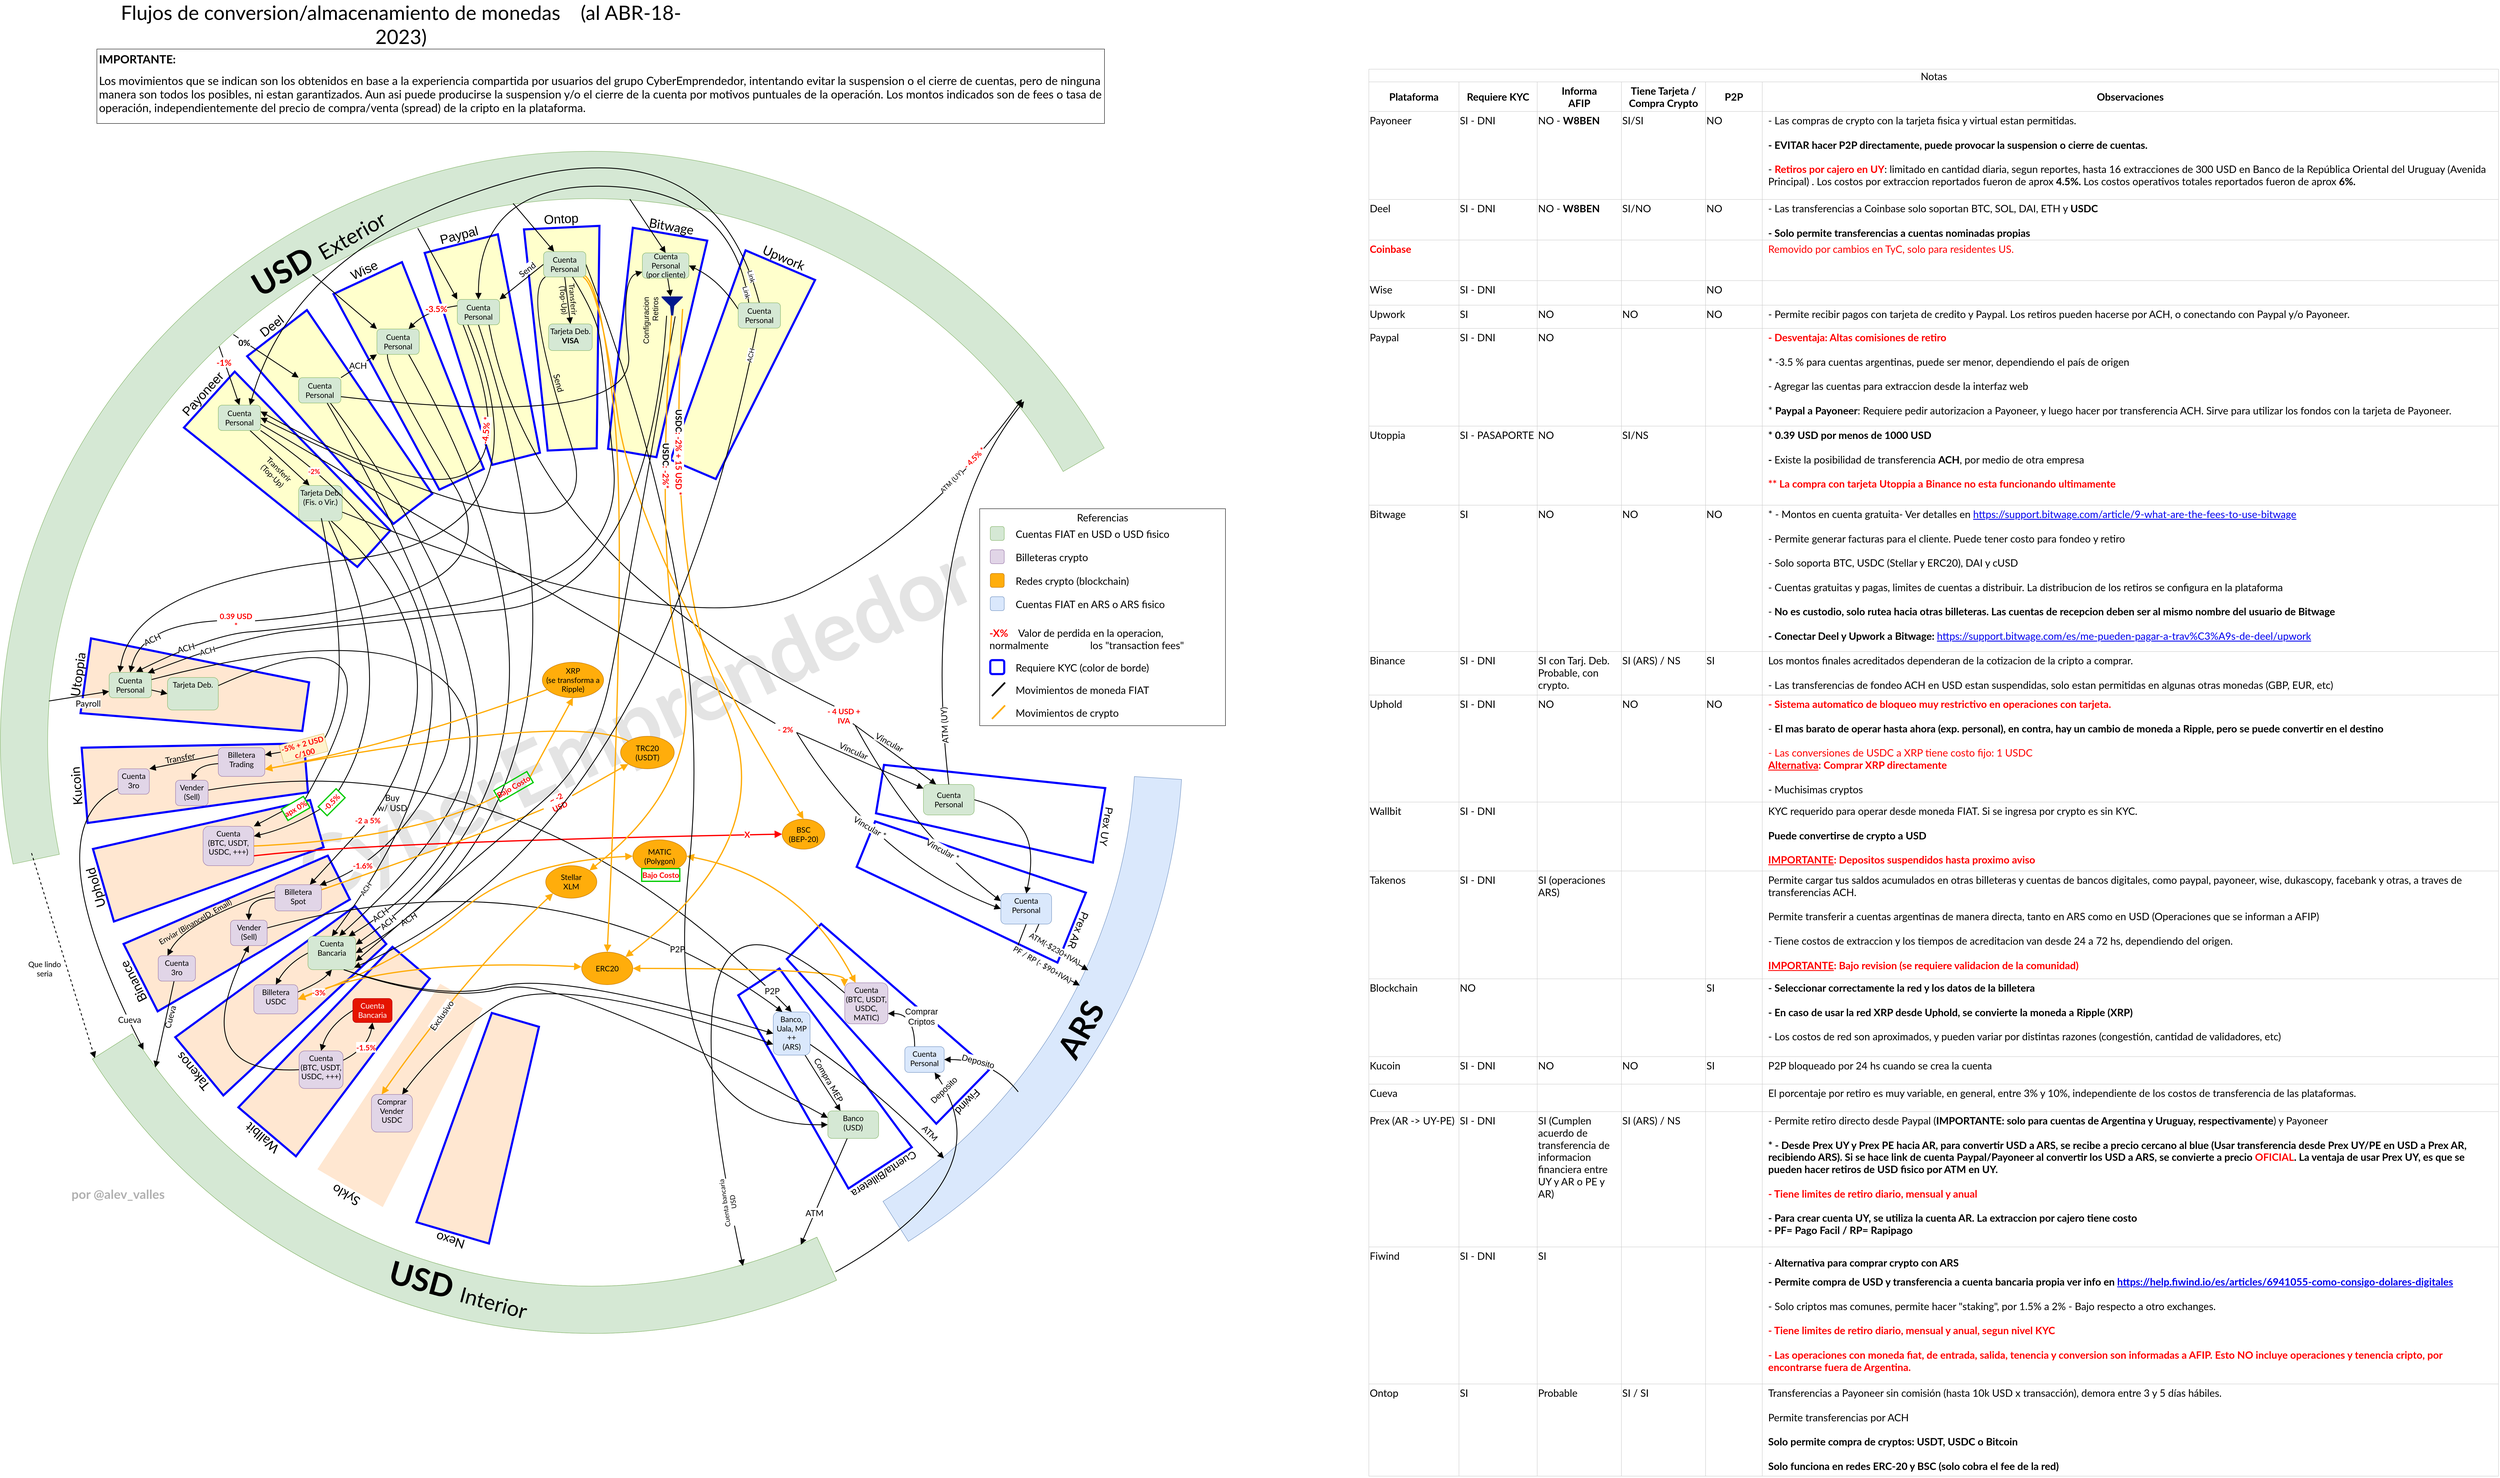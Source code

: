<mxfile version="21.1.2" type="device">
  <diagram id="930yrrSZ7CRRkxsYf17R" name="Main">
    <mxGraphModel dx="5736" dy="3572" grid="0" gridSize="5" guides="1" tooltips="1" connect="1" arrows="1" fold="1" page="0" pageScale="1" pageWidth="850" pageHeight="1100" math="0" shadow="0">
      <root>
        <mxCell id="0" />
        <mxCell id="oXg08h0DtL2RBj69b0VJ-4" value="Ayudas" style="" parent="0" visible="0" />
        <mxCell id="oXg08h0DtL2RBj69b0VJ-5" value="" style="ellipse;whiteSpace=wrap;html=1;aspect=fixed;labelBackgroundColor=none;fontFamily=Helvetica;fontSize=20;fillColor=none;strokeWidth=4;" parent="oXg08h0DtL2RBj69b0VJ-4" vertex="1">
          <mxGeometry x="1000" y="1150" width="1325" height="1325" as="geometry" />
        </mxCell>
        <mxCell id="0LJHbX8xNzlawsBCCHQh-2" value="Coinbase" style="shape=trapezoid;perimeter=trapezoidPerimeter;whiteSpace=wrap;html=1;fixedSize=1;fontSize=25;rotation=-139.6;direction=west;size=31.22;labelPosition=center;verticalLabelPosition=top;align=center;verticalAlign=bottom;fillColor=#FFCC99;labelBackgroundColor=none;movable=1;resizable=1;rotatable=1;deletable=1;editable=1;connectable=1;fontStyle=0;strokeColor=#0000FF;strokeWidth=5;" parent="oXg08h0DtL2RBj69b0VJ-4" vertex="1">
          <mxGeometry x="-375.996" y="2350.996" width="178.54" height="525" as="geometry" />
        </mxCell>
        <mxCell id="0LJHbX8xNzlawsBCCHQh-3" value="Wallbit" style="shape=trapezoid;perimeter=trapezoidPerimeter;whiteSpace=wrap;html=1;fixedSize=1;fontSize=25;rotation=-129.5;direction=west;size=31.22;labelPosition=center;verticalLabelPosition=top;align=center;verticalAlign=bottom;fillColor=#FFCC99;labelBackgroundColor=none;movable=1;resizable=1;rotatable=1;deletable=1;editable=1;connectable=1;fontStyle=0;strokeColor=#0000FF;strokeWidth=5;" parent="oXg08h0DtL2RBj69b0VJ-4" vertex="1">
          <mxGeometry x="-503.996" y="2228.996" width="178.54" height="525" as="geometry" />
        </mxCell>
        <mxCell id="0LJHbX8xNzlawsBCCHQh-4" value="Binance" style="shape=trapezoid;perimeter=trapezoidPerimeter;whiteSpace=wrap;html=1;fixedSize=1;fontSize=25;rotation=243.2;direction=west;size=31.22;labelPosition=center;verticalLabelPosition=top;align=center;verticalAlign=bottom;fillColor=#FFCC99;labelBackgroundColor=none;fontStyle=0;strokeColor=#0000FF;strokeWidth=5;movable=1;resizable=1;rotatable=1;deletable=1;editable=1;connectable=1;" parent="oXg08h0DtL2RBj69b0VJ-4" vertex="1">
          <mxGeometry x="-610.996" y="2067.996" width="178.54" height="525" as="geometry" />
        </mxCell>
        <mxCell id="0LJHbX8xNzlawsBCCHQh-5" value="Uphold" style="shape=trapezoid;perimeter=trapezoidPerimeter;whiteSpace=wrap;html=1;fixedSize=1;fontSize=25;rotation=-106.1;direction=west;size=31.22;labelPosition=center;verticalLabelPosition=top;align=center;verticalAlign=bottom;fillColor=#FFCC99;labelBackgroundColor=none;fontStyle=0;strokeColor=#0000FF;strokeWidth=5;movable=1;resizable=1;rotatable=1;deletable=1;editable=1;connectable=1;" parent="oXg08h0DtL2RBj69b0VJ-4" vertex="1">
          <mxGeometry x="-680.996" y="1894.996" width="178.54" height="525" as="geometry" />
        </mxCell>
        <mxCell id="0LJHbX8xNzlawsBCCHQh-6" value="Kucoin" style="shape=trapezoid;perimeter=trapezoidPerimeter;whiteSpace=wrap;html=1;fixedSize=1;fontSize=25;rotation=-94.5;direction=west;size=31.22;labelPosition=center;verticalLabelPosition=top;align=center;verticalAlign=bottom;fillColor=#FFCC99;labelBackgroundColor=none;fontStyle=0;strokeColor=#0000FF;strokeWidth=5;movable=1;resizable=1;rotatable=1;deletable=1;editable=1;connectable=1;" parent="oXg08h0DtL2RBj69b0VJ-4" vertex="1">
          <mxGeometry x="-715.996" y="1710.996" width="178.54" height="525" as="geometry" />
        </mxCell>
        <mxCell id="0LJHbX8xNzlawsBCCHQh-7" value="Utoppia" style="shape=trapezoid;perimeter=trapezoidPerimeter;whiteSpace=wrap;html=1;fixedSize=1;fontSize=25;rotation=-82;direction=west;size=31.22;labelPosition=center;verticalLabelPosition=top;align=center;verticalAlign=bottom;fillColor=#FFCC99;labelBackgroundColor=none;fontStyle=0;strokeColor=#0000FF;strokeWidth=5;movable=1;resizable=1;rotatable=1;deletable=1;editable=1;connectable=1;" parent="oXg08h0DtL2RBj69b0VJ-4" vertex="1">
          <mxGeometry x="-714.996" y="1508.996" width="178.54" height="525" as="geometry" />
        </mxCell>
        <mxCell id="t52EPRI7VQ9Rb0akq0KI-7" value="GrabrFi" style="shape=trapezoid;perimeter=trapezoidPerimeter;whiteSpace=wrap;html=1;fixedSize=1;fontSize=30;rotation=34;direction=west;size=31.22;labelPosition=center;verticalLabelPosition=top;align=center;verticalAlign=bottom;fillColor=#FFFFCC;labelBackgroundColor=none;fontStyle=0;strokeColor=#0000FF;strokeWidth=5;movable=1;resizable=1;rotatable=1;deletable=1;editable=1;connectable=1;fontFamily=Lato;fontSource=https%3A%2F%2Ffonts.googleapis.com%2Fcss%3Ffamily%3DLato;" vertex="1" parent="oXg08h0DtL2RBj69b0VJ-4">
          <mxGeometry x="2095" y="763" width="178.54" height="525" as="geometry" />
        </mxCell>
        <mxCell id="t52EPRI7VQ9Rb0akq0KI-8" value="Takenos" style="shape=trapezoid;perimeter=trapezoidPerimeter;whiteSpace=wrap;html=1;fixedSize=1;fontSize=30;rotation=44.5;direction=west;size=31.22;labelPosition=center;verticalLabelPosition=top;align=center;verticalAlign=bottom;fillColor=#FFFFCC;labelBackgroundColor=none;fontStyle=0;strokeColor=#0000FF;strokeWidth=5;movable=1;resizable=1;rotatable=1;deletable=1;editable=1;connectable=1;fontFamily=Lato;fontSource=https%3A%2F%2Ffonts.googleapis.com%2Fcss%3Ffamily%3DLato;" vertex="1" parent="oXg08h0DtL2RBj69b0VJ-4">
          <mxGeometry x="2244" y="884" width="178.54" height="525" as="geometry" />
        </mxCell>
        <mxCell id="t52EPRI7VQ9Rb0akq0KI-9" value="&lt;div style=&quot;font-size: 18px;&quot;&gt;Cuenta&lt;/div&gt;&lt;div style=&quot;font-size: 18px;&quot;&gt;Personal&lt;br style=&quot;font-size: 18px;&quot;&gt;&lt;/div&gt;" style="rounded=1;whiteSpace=wrap;html=1;shadow=0;labelBackgroundColor=none;strokeWidth=1;fontFamily=Lato;fontSize=18;align=center;fontSource=https%3A%2F%2Ffonts.googleapis.com%2Fcss%3Ffamily%3DLato;fillColor=#d5e8d4;strokeColor=#82b366;" vertex="1" parent="oXg08h0DtL2RBj69b0VJ-4">
          <mxGeometry x="2413.99" y="986" width="100" height="60" as="geometry" />
        </mxCell>
        <mxCell id="oXg08h0DtL2RBj69b0VJ-6" value="" style="ellipse;whiteSpace=wrap;html=1;aspect=fixed;labelBackgroundColor=none;fontFamily=Helvetica;fontSize=20;fillColor=none;strokeWidth=4;" parent="oXg08h0DtL2RBj69b0VJ-4" vertex="1">
          <mxGeometry x="237.5" y="387.5" width="2850" height="2850" as="geometry" />
        </mxCell>
        <mxCell id="Z5-TlnopEIQrfsnqIGes-23" value="Referencias" style="locked=1;" parent="0" />
        <mxCell id="hf3bU_u_D2Zq8CO1t4FM-3" value="CyberEmprendedor" style="text;html=1;strokeColor=none;fillColor=none;align=center;verticalAlign=middle;whiteSpace=wrap;rounded=0;fontSize=200;fontStyle=1;fontFamily=Lato;fontSource=https%3A%2F%2Ffonts.googleapis.com%2Fcss%3Ffamily%3DLato;textOpacity=10;rotation=-25;" parent="Z5-TlnopEIQrfsnqIGes-23" vertex="1">
          <mxGeometry x="546.23" y="1094.26" width="2438.18" height="1341" as="geometry" />
        </mxCell>
        <mxCell id="hf3bU_u_D2Zq8CO1t4FM-4" value="por @alev_valles" style="text;html=1;strokeColor=none;fillColor=none;align=left;verticalAlign=middle;whiteSpace=wrap;rounded=0;fontSize=30;fontStyle=1;fontFamily=Lato;fontSource=https%3A%2F%2Ffonts.googleapis.com%2Fcss%3Ffamily%3DLato;textOpacity=30;rotation=0;" parent="Z5-TlnopEIQrfsnqIGes-23" vertex="1">
          <mxGeometry x="431" y="2842" width="243" height="83" as="geometry" />
        </mxCell>
        <mxCell id="qn7c5RT-aKWLJiJ_2Hxg-13" value="" style="group" parent="Z5-TlnopEIQrfsnqIGes-23" vertex="1" connectable="0">
          <mxGeometry x="2580" y="1265" width="581" height="513" as="geometry" />
        </mxCell>
        <mxCell id="Z5-TlnopEIQrfsnqIGes-25" value="Referencias" style="rounded=0;whiteSpace=wrap;html=1;labelBorderColor=none;strokeWidth=1;fontFamily=Lato;fontSource=https%3A%2F%2Ffonts.googleapis.com%2Fcss%3Ffamily%3DLato;fontSize=24;verticalAlign=top;shadow=0;labelBackgroundColor=none;container=0;" parent="qn7c5RT-aKWLJiJ_2Hxg-13" vertex="1">
          <mxGeometry width="581" height="513" as="geometry" />
        </mxCell>
        <mxCell id="Z5-TlnopEIQrfsnqIGes-26" value="&lt;div style=&quot;font-size: 18px;&quot;&gt;&lt;br&gt;&lt;/div&gt;" style="rounded=1;whiteSpace=wrap;html=1;shadow=0;labelBackgroundColor=none;strokeWidth=1;fontFamily=Lato;fontSize=18;align=center;fontSource=https%3A%2F%2Ffonts.googleapis.com%2Fcss%3Ffamily%3DLato;fillColor=#d5e8d4;strokeColor=#82b366;container=0;" parent="qn7c5RT-aKWLJiJ_2Hxg-13" vertex="1">
          <mxGeometry x="25" y="42" width="33" height="33" as="geometry" />
        </mxCell>
        <mxCell id="Z5-TlnopEIQrfsnqIGes-27" value="&lt;div style=&quot;font-size: 18px;&quot;&gt;&lt;br&gt;&lt;/div&gt;" style="rounded=1;whiteSpace=wrap;html=1;shadow=0;labelBackgroundColor=none;strokeWidth=1;fontFamily=Lato;fontSize=18;align=center;fontSource=https%3A%2F%2Ffonts.googleapis.com%2Fcss%3Ffamily%3DLato;fillColor=#e1d5e7;strokeColor=#9673a6;container=0;" parent="qn7c5RT-aKWLJiJ_2Hxg-13" vertex="1">
          <mxGeometry x="25" y="97" width="33" height="33" as="geometry" />
        </mxCell>
        <mxCell id="Z5-TlnopEIQrfsnqIGes-28" value="" style="whiteSpace=wrap;html=1;fontSize=18;fontFamily=Lato;verticalAlign=top;fillColor=#FFAD0B;strokeColor=#BD7000;rounded=1;shadow=0;labelBackgroundColor=none;strokeWidth=1;fontSource=https%3A%2F%2Ffonts.googleapis.com%2Fcss%3Ffamily%3DLato;fontColor=#000000;container=0;" parent="qn7c5RT-aKWLJiJ_2Hxg-13" vertex="1">
          <mxGeometry x="25" y="153" width="33" height="33" as="geometry" />
        </mxCell>
        <mxCell id="Z5-TlnopEIQrfsnqIGes-29" value="" style="whiteSpace=wrap;html=1;fontSize=18;fontFamily=Lato;verticalAlign=top;rounded=1;shadow=0;labelBackgroundColor=none;strokeWidth=1;fontSource=https%3A%2F%2Ffonts.googleapis.com%2Fcss%3Ffamily%3DLato;fillColor=#dae8fc;strokeColor=#6c8ebf;container=0;" parent="qn7c5RT-aKWLJiJ_2Hxg-13" vertex="1">
          <mxGeometry x="25" y="208" width="33" height="33" as="geometry" />
        </mxCell>
        <mxCell id="Z5-TlnopEIQrfsnqIGes-30" value="Cuentas FIAT en USD o USD fisico" style="text;html=1;strokeColor=none;fillColor=none;align=left;verticalAlign=middle;whiteSpace=wrap;rounded=0;fontSize=24;fontFamily=Lato;fontColor=default;container=0;fontSource=https%3A%2F%2Ffonts.googleapis.com%2Fcss%3Ffamily%3DLato;" parent="qn7c5RT-aKWLJiJ_2Hxg-13" vertex="1">
          <mxGeometry x="83" y="45" width="371" height="30" as="geometry" />
        </mxCell>
        <mxCell id="Z5-TlnopEIQrfsnqIGes-31" value="Billeteras crypto" style="text;html=1;strokeColor=none;fillColor=none;align=left;verticalAlign=middle;whiteSpace=wrap;rounded=0;fontSize=24;fontFamily=Lato;fontColor=default;container=0;fontSource=https%3A%2F%2Ffonts.googleapis.com%2Fcss%3Ffamily%3DLato;" parent="qn7c5RT-aKWLJiJ_2Hxg-13" vertex="1">
          <mxGeometry x="83" y="100" width="371" height="30" as="geometry" />
        </mxCell>
        <mxCell id="Z5-TlnopEIQrfsnqIGes-32" value="Redes crypto (blockchain)" style="text;html=1;strokeColor=none;fillColor=none;align=left;verticalAlign=middle;whiteSpace=wrap;rounded=0;fontSize=24;fontFamily=Lato;fontColor=default;container=0;fontSource=https%3A%2F%2Ffonts.googleapis.com%2Fcss%3Ffamily%3DLato;" parent="qn7c5RT-aKWLJiJ_2Hxg-13" vertex="1">
          <mxGeometry x="83" y="156" width="371" height="30" as="geometry" />
        </mxCell>
        <mxCell id="Z5-TlnopEIQrfsnqIGes-33" value="Cuentas FIAT en ARS o ARS fisico" style="text;html=1;strokeColor=none;fillColor=none;align=left;verticalAlign=middle;whiteSpace=wrap;rounded=0;fontSize=24;fontFamily=Lato;fontColor=default;container=0;fontSource=https%3A%2F%2Ffonts.googleapis.com%2Fcss%3Ffamily%3DLato;" parent="qn7c5RT-aKWLJiJ_2Hxg-13" vertex="1">
          <mxGeometry x="83" y="211" width="371" height="30" as="geometry" />
        </mxCell>
        <mxCell id="Z5-TlnopEIQrfsnqIGes-34" value="&lt;font color=&quot;#ff0000&quot;&gt;&lt;b&gt;-X%&lt;/b&gt;&lt;/font&gt;&amp;nbsp; &amp;nbsp; Valor de perdida en la operacion, normalmente&amp;nbsp; &amp;nbsp; &amp;nbsp; &amp;nbsp; &amp;nbsp; &amp;nbsp; &amp;nbsp; &amp;nbsp; los &quot;transaction fees&quot;" style="text;html=1;strokeColor=none;fillColor=none;align=left;verticalAlign=middle;whiteSpace=wrap;rounded=0;fontSize=24;fontFamily=Lato;fontColor=default;container=0;fontSource=https%3A%2F%2Ffonts.googleapis.com%2Fcss%3Ffamily%3DLato;" parent="qn7c5RT-aKWLJiJ_2Hxg-13" vertex="1">
          <mxGeometry x="21" y="266" width="560" height="83" as="geometry" />
        </mxCell>
        <mxCell id="Z5-TlnopEIQrfsnqIGes-35" value="" style="whiteSpace=wrap;html=1;fontSize=25;fontFamily=Helvetica;verticalAlign=bottom;rounded=1;shadow=0;labelBackgroundColor=none;strokeWidth=5;fontSource=https%3A%2F%2Ffonts.googleapis.com%2Fcss%3Ffamily%3DLato;fillColor=none;strokeColor=#0000FF;container=0;fontStyle=0;" parent="qn7c5RT-aKWLJiJ_2Hxg-13" vertex="1">
          <mxGeometry x="25" y="358" width="33" height="33" as="geometry" />
        </mxCell>
        <mxCell id="Z5-TlnopEIQrfsnqIGes-36" value="Requiere KYC (color de borde)" style="text;html=1;strokeColor=none;fillColor=none;align=left;verticalAlign=middle;whiteSpace=wrap;rounded=0;fontSize=24;fontFamily=Lato;fontColor=default;container=0;fontSource=https%3A%2F%2Ffonts.googleapis.com%2Fcss%3Ffamily%3DLato;" parent="qn7c5RT-aKWLJiJ_2Hxg-13" vertex="1">
          <mxGeometry x="83" y="361" width="371" height="30" as="geometry" />
        </mxCell>
        <mxCell id="qn7c5RT-aKWLJiJ_2Hxg-8" value="" style="endArrow=none;html=1;rounded=0;labelBackgroundColor=default;strokeColor=default;strokeWidth=4;fontFamily=Lato;fontSource=https%3A%2F%2Ffonts.googleapis.com%2Fcss%3Ffamily%3DLato;fontSize=20;fontColor=default;startSize=10;endSize=10;shape=connector;curved=1;elbow=vertical;" parent="qn7c5RT-aKWLJiJ_2Hxg-13" edge="1">
          <mxGeometry width="50" height="50" relative="1" as="geometry">
            <mxPoint x="29" y="443" as="sourcePoint" />
            <mxPoint x="60" y="411" as="targetPoint" />
          </mxGeometry>
        </mxCell>
        <mxCell id="qn7c5RT-aKWLJiJ_2Hxg-10" value="Movimientos de moneda FIAT" style="text;html=1;strokeColor=none;fillColor=none;align=left;verticalAlign=middle;whiteSpace=wrap;rounded=0;fontSize=24;fontFamily=Lato;fontColor=default;container=0;fontSource=https%3A%2F%2Ffonts.googleapis.com%2Fcss%3Ffamily%3DLato;" parent="qn7c5RT-aKWLJiJ_2Hxg-13" vertex="1">
          <mxGeometry x="83" y="414" width="371" height="30" as="geometry" />
        </mxCell>
        <mxCell id="qn7c5RT-aKWLJiJ_2Hxg-11" value="" style="endArrow=none;html=1;rounded=0;labelBackgroundColor=default;strokeColor=#FFAD0B;strokeWidth=4;fontFamily=Lato;fontSource=https%3A%2F%2Ffonts.googleapis.com%2Fcss%3Ffamily%3DLato;fontSize=20;fontColor=default;startSize=10;endSize=10;shape=connector;curved=1;elbow=vertical;" parent="qn7c5RT-aKWLJiJ_2Hxg-13" edge="1">
          <mxGeometry width="50" height="50" relative="1" as="geometry">
            <mxPoint x="29" y="497" as="sourcePoint" />
            <mxPoint x="60" y="465" as="targetPoint" />
          </mxGeometry>
        </mxCell>
        <mxCell id="qn7c5RT-aKWLJiJ_2Hxg-12" value="Movimientos de crypto" style="text;html=1;strokeColor=none;fillColor=none;align=left;verticalAlign=middle;whiteSpace=wrap;rounded=0;fontSize=24;fontFamily=Lato;fontColor=default;container=0;fontSource=https%3A%2F%2Ffonts.googleapis.com%2Fcss%3Ffamily%3DLato;" parent="qn7c5RT-aKWLJiJ_2Hxg-13" vertex="1">
          <mxGeometry x="83" y="468" width="371" height="30" as="geometry" />
        </mxCell>
        <mxCell id="F0iigxHktYMMys9Kncfq-3" value="Arcs" style="locked=1;" parent="0" />
        <mxCell id="F0iigxHktYMMys9Kncfq-4" value="" style="verticalLabelPosition=bottom;verticalAlign=top;html=1;shape=mxgraph.basic.partConcEllipse;fillColor=#d5e8d4;strokeColor=#82b366;startAngle=0.717;endAngle=0.167;arcWidth=0.08;fontSize=18;aspect=fixed;fontFamily=Lato;fontSource=https%3A%2F%2Ffonts.googleapis.com%2Fcss%3Ffamily%3DLato;" parent="F0iigxHktYMMys9Kncfq-3" vertex="1">
          <mxGeometry x="265" y="420" width="2795" height="2795" as="geometry" />
        </mxCell>
        <mxCell id="F0iigxHktYMMys9Kncfq-6" value="&lt;font style=&quot;font-size: 75px;&quot;&gt;&lt;b&gt;USD&lt;/b&gt;&lt;/font&gt; &lt;font style=&quot;font-size: 50px;&quot;&gt;Exterior&lt;/font&gt;" style="text;html=1;strokeColor=none;fillColor=none;align=center;verticalAlign=middle;whiteSpace=wrap;rounded=0;fontSize=80;fontFamily=Lato;fontSource=https%3A%2F%2Ffonts.googleapis.com%2Fcss%3Ffamily%3DLato;rotation=-30;" parent="F0iigxHktYMMys9Kncfq-3" vertex="1">
          <mxGeometry x="754" y="601" width="520" height="100" as="geometry" />
        </mxCell>
        <mxCell id="Bx3DKuzHPwJ3SSUlfm7P-8" value="Arcs USD Int" style="locked=1;" parent="0" />
        <mxCell id="Bx3DKuzHPwJ3SSUlfm7P-9" value="" style="verticalLabelPosition=bottom;verticalAlign=top;html=1;shape=mxgraph.basic.partConcEllipse;fillColor=#d5e8d4;strokeColor=#82b366;startAngle=0.682;endAngle=0.91;arcWidth=0.08;fontSize=18;aspect=fixed;fontFamily=Lato;fontSource=https%3A%2F%2Ffonts.googleapis.com%2Fcss%3Ffamily%3DLato;rotation=-90;" parent="Bx3DKuzHPwJ3SSUlfm7P-8" vertex="1">
          <mxGeometry x="265" y="420" width="2795" height="2795" as="geometry" />
        </mxCell>
        <mxCell id="fzF9vJ69wnNcNbHYlZZ8-2" value="Arc ARS" style="locked=1;" parent="0" />
        <mxCell id="fzF9vJ69wnNcNbHYlZZ8-3" value="" style="verticalLabelPosition=bottom;verticalAlign=top;html=1;shape=mxgraph.basic.partConcEllipse;fillColor=#dae8fc;strokeColor=#6c8ebf;startAngle=0.76;endAngle=0.91;arcWidth=0.08;fontSize=18;aspect=fixed;fontFamily=Lato;fontSource=https%3A%2F%2Ffonts.googleapis.com%2Fcss%3Ffamily%3DLato;rotation=-90;direction=north;" parent="fzF9vJ69wnNcNbHYlZZ8-2" vertex="1">
          <mxGeometry x="265" y="420" width="2795" height="2795" as="geometry" />
        </mxCell>
        <mxCell id="fzF9vJ69wnNcNbHYlZZ8-4" value="" style="verticalLabelPosition=bottom;verticalAlign=top;html=1;shape=mxgraph.basic.partConcEllipse;fillColor=#d5e8d4;strokeColor=#82b366;startAngle=0.682;endAngle=0.91;arcWidth=0.08;fontSize=18;aspect=fixed;fontFamily=Lato;fontSource=https%3A%2F%2Ffonts.googleapis.com%2Fcss%3Ffamily%3DLato;rotation=-90;" parent="fzF9vJ69wnNcNbHYlZZ8-2" vertex="1">
          <mxGeometry x="265" y="420" width="2795" height="2795" as="geometry" />
        </mxCell>
        <mxCell id="fzF9vJ69wnNcNbHYlZZ8-5" value="&lt;span style=&quot;font-size: 75px;&quot;&gt;&lt;b&gt;ARS&lt;/b&gt;&lt;/span&gt;" style="text;html=1;strokeColor=none;fillColor=none;align=center;verticalAlign=middle;whiteSpace=wrap;rounded=0;fontSize=80;fontFamily=Lato;fontSource=https%3A%2F%2Ffonts.googleapis.com%2Fcss%3Ffamily%3DLato;rotation=-60;" parent="fzF9vJ69wnNcNbHYlZZ8-2" vertex="1">
          <mxGeometry x="2555" y="2444" width="520" height="100" as="geometry" />
        </mxCell>
        <mxCell id="1" style="" parent="0" />
        <mxCell id="P1mhXvF033FTR9_7fP6g-6" value="Upwork" style="shape=trapezoid;perimeter=trapezoidPerimeter;whiteSpace=wrap;html=1;fixedSize=1;fontSize=30;rotation=23.1;direction=west;size=31.22;labelPosition=center;verticalLabelPosition=top;align=center;verticalAlign=bottom;fillColor=#FFFFCC;labelBackgroundColor=none;fontStyle=0;strokeColor=#0000FF;strokeWidth=5;movable=1;resizable=1;rotatable=1;deletable=1;editable=1;connectable=1;fontFamily=Lato;fontSource=https%3A%2F%2Ffonts.googleapis.com%2Fcss%3Ffamily%3DLato;" parent="1" vertex="1">
          <mxGeometry x="1916.46" y="668" width="178.54" height="525" as="geometry" />
        </mxCell>
        <mxCell id="-V9Q7X_lq1-hLT0VOy9m-25" value="Nexo" style="shape=trapezoid;perimeter=trapezoidPerimeter;whiteSpace=wrap;html=1;fixedSize=1;fontSize=30;rotation=-163.6;direction=west;size=31.22;labelPosition=center;verticalLabelPosition=top;align=center;verticalAlign=bottom;fillColor=#FFE7D1;labelBackgroundColor=none;movable=1;resizable=1;rotatable=1;deletable=1;editable=1;connectable=1;fontStyle=0;strokeColor=#0000FF;strokeWidth=5;fontFamily=Lato;fontSource=https%3A%2F%2Ffonts.googleapis.com%2Fcss%3Ffamily%3DLato;" parent="1" vertex="1">
          <mxGeometry x="1319.004" y="2462.996" width="178.54" height="525" as="geometry" />
        </mxCell>
        <mxCell id="uRZ_hd-uQK9-mOTQfLer-7" value="Wallbit" style="shape=trapezoid;perimeter=trapezoidPerimeter;whiteSpace=wrap;html=1;fixedSize=1;fontSize=30;rotation=-139.6;direction=west;size=31.22;labelPosition=center;verticalLabelPosition=top;align=center;verticalAlign=bottom;fillColor=#FFE7D1;labelBackgroundColor=none;movable=1;resizable=1;rotatable=1;deletable=1;editable=1;connectable=1;fontStyle=0;strokeColor=#0000FF;strokeWidth=5;fontFamily=Lato;fontSource=https%3A%2F%2Ffonts.googleapis.com%2Fcss%3Ffamily%3DLato;" parent="1" vertex="1">
          <mxGeometry x="976.464" y="2275.996" width="178.54" height="525" as="geometry" />
        </mxCell>
        <mxCell id="uRZ_hd-uQK9-mOTQfLer-8" value="Takenos" style="shape=trapezoid;perimeter=trapezoidPerimeter;whiteSpace=wrap;html=1;fixedSize=1;fontSize=30;rotation=-129.5;direction=west;size=31.22;labelPosition=center;verticalLabelPosition=top;align=center;verticalAlign=bottom;fillColor=#FFE7D1;labelBackgroundColor=none;movable=1;resizable=1;rotatable=1;deletable=1;editable=1;connectable=1;fontStyle=0;strokeColor=#0000FF;strokeWidth=5;fontFamily=Lato;fontSource=https%3A%2F%2Ffonts.googleapis.com%2Fcss%3Ffamily%3DLato;" parent="1" vertex="1">
          <mxGeometry x="848.464" y="2153.996" width="178.54" height="525" as="geometry" />
        </mxCell>
        <mxCell id="uRZ_hd-uQK9-mOTQfLer-9" value="Binance" style="shape=trapezoid;perimeter=trapezoidPerimeter;whiteSpace=wrap;html=1;fixedSize=1;fontSize=30;rotation=243.2;direction=west;size=31.22;labelPosition=center;verticalLabelPosition=top;align=center;verticalAlign=bottom;fillColor=#FFE7D1;labelBackgroundColor=none;fontStyle=0;strokeColor=#0000FF;strokeWidth=5;movable=1;resizable=1;rotatable=1;deletable=1;editable=1;connectable=1;fontFamily=Lato;fontSource=https%3A%2F%2Ffonts.googleapis.com%2Fcss%3Ffamily%3DLato;" parent="1" vertex="1">
          <mxGeometry x="741.464" y="1992.996" width="178.54" height="525" as="geometry" />
        </mxCell>
        <mxCell id="uRZ_hd-uQK9-mOTQfLer-10" value="Uphold" style="shape=trapezoid;perimeter=trapezoidPerimeter;whiteSpace=wrap;html=1;fixedSize=1;fontSize=30;rotation=-106.1;direction=west;size=31.22;labelPosition=center;verticalLabelPosition=top;align=center;verticalAlign=bottom;fillColor=#FFE7D1;labelBackgroundColor=none;fontStyle=0;strokeColor=#0000FF;strokeWidth=5;movable=1;resizable=1;rotatable=1;deletable=1;editable=1;connectable=1;fontFamily=Lato;fontSource=https%3A%2F%2Ffonts.googleapis.com%2Fcss%3Ffamily%3DLato;" parent="1" vertex="1">
          <mxGeometry x="671.464" y="1819.996" width="178.54" height="525" as="geometry" />
        </mxCell>
        <mxCell id="uRZ_hd-uQK9-mOTQfLer-11" value="Kucoin" style="shape=trapezoid;perimeter=trapezoidPerimeter;whiteSpace=wrap;html=1;fixedSize=1;fontSize=30;rotation=-94.5;direction=west;size=31.22;labelPosition=center;verticalLabelPosition=top;align=center;verticalAlign=bottom;fillColor=#FFE7D1;labelBackgroundColor=none;fontStyle=0;strokeColor=#0000FF;strokeWidth=5;movable=1;resizable=1;rotatable=1;deletable=1;editable=1;connectable=1;fontFamily=Lato;fontSource=https%3A%2F%2Ffonts.googleapis.com%2Fcss%3Ffamily%3DLato;" parent="1" vertex="1">
          <mxGeometry x="636.464" y="1635.996" width="178.54" height="525" as="geometry" />
        </mxCell>
        <mxCell id="uRZ_hd-uQK9-mOTQfLer-12" value="Utoppia" style="shape=trapezoid;perimeter=trapezoidPerimeter;whiteSpace=wrap;html=1;fixedSize=1;fontSize=30;rotation=-82;direction=west;size=31.22;labelPosition=center;verticalLabelPosition=top;align=center;verticalAlign=bottom;fillColor=#FFE7D1;labelBackgroundColor=none;fontStyle=0;strokeColor=#0000FF;strokeWidth=5;movable=1;resizable=1;rotatable=1;deletable=1;editable=1;connectable=1;fontFamily=Lato;fontSource=https%3A%2F%2Ffonts.googleapis.com%2Fcss%3Ffamily%3DLato;" parent="1" vertex="1">
          <mxGeometry x="637.464" y="1433.996" width="178.54" height="525" as="geometry" />
        </mxCell>
        <mxCell id="GqLp2Sgg_9-A90O3AZ4Z-2" value="Payoneer" style="shape=trapezoid;perimeter=trapezoidPerimeter;whiteSpace=wrap;html=1;fixedSize=1;fontSize=30;rotation=-47.8;direction=west;size=31.22;labelPosition=center;verticalLabelPosition=top;align=center;verticalAlign=bottom;fillColor=#FFFFCC;labelBackgroundColor=none;movable=0;resizable=0;rotatable=0;deletable=0;editable=0;connectable=0;fontStyle=0;strokeColor=#0000FF;strokeWidth=5;" parent="1" vertex="1">
          <mxGeometry x="864.02" y="920.74" width="178.54" height="525" as="geometry" />
        </mxCell>
        <mxCell id="fItOZy9dYrFqX1Izl5-k-1" value="&lt;div style=&quot;font-size: 18px;&quot;&gt;&lt;br&gt;&lt;/div&gt;" style="edgeLabel;html=1;align=center;verticalAlign=middle;resizable=0;points=[];fontSize=18;fontFamily=Lato;fontSource=https%3A%2F%2Ffonts.googleapis.com%2Fcss%3Ffamily%3DLato;" parent="1" vertex="1" connectable="0">
          <mxGeometry x="1060" y="983.923" as="geometry" />
        </mxCell>
        <mxCell id="fItOZy9dYrFqX1Izl5-k-9" style="edgeStyle=none;rounded=0;orthogonalLoop=1;jettySize=auto;html=1;exitX=0.75;exitY=1;exitDx=0;exitDy=0;strokeWidth=2;fontSize=20;fontColor=default;endArrow=block;endFill=1;elbow=vertical;entryX=0.25;entryY=0;entryDx=0;entryDy=0;endSize=10;startSize=10;fontFamily=Lato;fontSource=https%3A%2F%2Ffonts.googleapis.com%2Fcss%3Ffamily%3DLato;" parent="1" source="fItOZy9dYrFqX1Izl5-k-2" target="fItOZy9dYrFqX1Izl5-k-3" edge="1">
          <mxGeometry relative="1" as="geometry">
            <mxPoint x="900.0" y="1150" as="targetPoint" />
          </mxGeometry>
        </mxCell>
        <mxCell id="fItOZy9dYrFqX1Izl5-k-10" value="&lt;div style=&quot;border-color: var(--border-color); color: rgb(0, 0, 0); font-size: 18px;&quot;&gt;Transferir&lt;/div&gt;&lt;div style=&quot;border-color: var(--border-color); color: rgb(0, 0, 0); font-size: 18px;&quot;&gt;(Top-Up)&lt;/div&gt;" style="edgeLabel;html=1;align=center;verticalAlign=middle;resizable=0;points=[];fontSize=20;fontColor=#FF0000;labelBackgroundColor=none;fontFamily=Lato;fontSource=https%3A%2F%2Ffonts.googleapis.com%2Fcss%3Ffamily%3DLato;rotation=45;" parent="fItOZy9dYrFqX1Izl5-k-9" vertex="1" connectable="0">
          <mxGeometry x="0.157" relative="1" as="geometry">
            <mxPoint x="-21" y="23" as="offset" />
          </mxGeometry>
        </mxCell>
        <mxCell id="fItOZy9dYrFqX1Izl5-k-2" value="&lt;div style=&quot;font-size: 18px;&quot;&gt;Cuenta&lt;/div&gt;&lt;div style=&quot;font-size: 18px;&quot;&gt;Personal&lt;br style=&quot;font-size: 18px;&quot;&gt;&lt;/div&gt;" style="rounded=1;whiteSpace=wrap;html=1;shadow=0;labelBackgroundColor=none;strokeWidth=1;fontFamily=Lato;fontSize=18;align=center;fontSource=https%3A%2F%2Ffonts.googleapis.com%2Fcss%3Ffamily%3DLato;fillColor=#d5e8d4;strokeColor=#82b366;" parent="1" vertex="1">
          <mxGeometry x="780" y="1020" width="100" height="60" as="geometry" />
        </mxCell>
        <mxCell id="fItOZy9dYrFqX1Izl5-k-8" value="" style="group;rotation=0;fontFamily=Lato;fontSource=https%3A%2F%2Ffonts.googleapis.com%2Fcss%3Ffamily%3DLato;" parent="1" vertex="1" connectable="0">
          <mxGeometry x="970" y="1210" width="103" height="84" as="geometry" />
        </mxCell>
        <mxCell id="D5fsJmiZF_JZM_7uDV2M-2" value="" style="group" parent="fItOZy9dYrFqX1Izl5-k-8" vertex="1" connectable="0">
          <mxGeometry width="103" height="84" as="geometry" />
        </mxCell>
        <mxCell id="fItOZy9dYrFqX1Izl5-k-3" value="&lt;div style=&quot;font-size: 18px;&quot;&gt;Tarjeta Deb.&lt;br style=&quot;font-size: 18px;&quot;&gt;&lt;/div&gt;&lt;div style=&quot;font-size: 18px;&quot;&gt;(Fis. o Vir.)&lt;br style=&quot;font-size: 18px;&quot;&gt;&lt;/div&gt;" style="whiteSpace=wrap;html=1;fontSize=18;fontFamily=Lato;rounded=1;shadow=0;labelBackgroundColor=none;strokeWidth=1;fontSource=https%3A%2F%2Ffonts.googleapis.com%2Fcss%3Ffamily%3DLato;verticalAlign=top;fillColor=#d5e8d4;strokeColor=#82b366;rotation=0;" parent="D5fsJmiZF_JZM_7uDV2M-2" vertex="1">
          <mxGeometry width="103" height="84" as="geometry" />
        </mxCell>
        <mxCell id="fItOZy9dYrFqX1Izl5-k-4" value="" style="shape=image;html=1;verticalAlign=top;verticalLabelPosition=bottom;labelBackgroundColor=#ffffff;imageAspect=0;aspect=fixed;image=https://cdn0.iconfinder.com/data/icons/credit-card-debit-card-payment-PNG/80/Mastercard-Curved.png;strokeColor=#CCCCCC;fontFamily=Lato;fontSource=https%3A%2F%2Ffonts.googleapis.com%2Fcss%3Ffamily%3DLato;fontSize=14;rotation=0;" parent="D5fsJmiZF_JZM_7uDV2M-2" vertex="1">
          <mxGeometry x="34.333" y="45.379" width="32.044" height="32.044" as="geometry" />
        </mxCell>
        <mxCell id="DAe_5syYyHhIvuZ9S8BF-1" value="Deel" style="shape=trapezoid;perimeter=trapezoidPerimeter;whiteSpace=wrap;html=1;fixedSize=1;fontSize=30;rotation=-37.7;direction=west;size=31.22;labelPosition=center;verticalLabelPosition=top;align=center;verticalAlign=bottom;fillColor=#FFFFCC;labelBackgroundColor=none;movable=0;resizable=0;rotatable=0;deletable=0;editable=0;connectable=0;fontStyle=0;strokeColor=#0000FF;strokeWidth=5;" parent="1" vertex="1">
          <mxGeometry x="990.21" y="795" width="178.54" height="525" as="geometry" />
        </mxCell>
        <mxCell id="UKWf8u9FyLIP_JtJ0n7_-1" style="edgeStyle=none;shape=connector;curved=1;rounded=0;orthogonalLoop=1;jettySize=auto;html=1;exitX=0.75;exitY=1;exitDx=0;exitDy=0;entryX=0.85;entryY=0;entryDx=0;entryDy=0;labelBackgroundColor=default;strokeColor=default;strokeWidth=2;fontFamily=Lato;fontSource=https%3A%2F%2Ffonts.googleapis.com%2Fcss%3Ffamily%3DLato;fontSize=20;fontColor=default;startArrow=none;startFill=0;endArrow=block;endFill=1;startSize=10;endSize=10;elbow=vertical;entryPerimeter=0;" parent="1" source="DAe_5syYyHhIvuZ9S8BF-2" target="vePj9uHJSQdzi5xtYrgN-1" edge="1">
          <mxGeometry relative="1" as="geometry">
            <Array as="points">
              <mxPoint x="1711" y="1895" />
            </Array>
          </mxGeometry>
        </mxCell>
        <mxCell id="UKWf8u9FyLIP_JtJ0n7_-4" value="ACH" style="edgeLabel;html=1;align=center;verticalAlign=middle;resizable=0;points=[];fontSize=20;fontFamily=Lato;fontColor=default;rotation=-35.9;" parent="UKWf8u9FyLIP_JtJ0n7_-1" vertex="1" connectable="0">
          <mxGeometry x="0.902" y="-6" relative="1" as="geometry">
            <mxPoint as="offset" />
          </mxGeometry>
        </mxCell>
        <mxCell id="DAe_5syYyHhIvuZ9S8BF-2" value="&lt;div style=&quot;font-size: 18px;&quot;&gt;Cuenta&lt;/div&gt;&lt;div style=&quot;font-size: 18px;&quot;&gt;Personal&lt;br style=&quot;font-size: 18px;&quot;&gt;&lt;/div&gt;" style="rounded=1;whiteSpace=wrap;html=1;shadow=0;labelBackgroundColor=none;strokeWidth=1;fontFamily=Lato;fontSize=18;align=center;fontSource=https%3A%2F%2Ffonts.googleapis.com%2Fcss%3Ffamily%3DLato;fillColor=#d5e8d4;strokeColor=#82b366;" parent="1" vertex="1">
          <mxGeometry x="970" y="955" width="100" height="60" as="geometry" />
        </mxCell>
        <mxCell id="fItOZy9dYrFqX1Izl5-k-6" style="rounded=0;orthogonalLoop=1;jettySize=auto;html=1;exitX=0.185;exitY=0.165;exitDx=0;exitDy=0;entryX=0.5;entryY=0;entryDx=0;entryDy=0;fontSize=20;endArrow=block;endFill=1;elbow=vertical;strokeWidth=2;exitPerimeter=0;endSize=10;startSize=10;fontFamily=Lato;fontSource=https%3A%2F%2Ffonts.googleapis.com%2Fcss%3Ffamily%3DLato;" parent="1" source="F0iigxHktYMMys9Kncfq-4" target="fItOZy9dYrFqX1Izl5-k-2" edge="1">
          <mxGeometry relative="1" as="geometry" />
        </mxCell>
        <mxCell id="fItOZy9dYrFqX1Izl5-k-7" value="-1%" style="edgeLabel;html=1;align=center;verticalAlign=middle;resizable=0;points=[];fontSize=20;fontStyle=1;fontColor=#FF0000;fontFamily=Lato;fontSource=https%3A%2F%2Ffonts.googleapis.com%2Fcss%3Ffamily%3DLato;" parent="fItOZy9dYrFqX1Izl5-k-6" vertex="1" connectable="0">
          <mxGeometry x="-0.359" y="-2" relative="1" as="geometry">
            <mxPoint x="-3" y="-9" as="offset" />
          </mxGeometry>
        </mxCell>
        <mxCell id="EHVuW_M11DeCSYYi5xyv-1" style="rounded=0;orthogonalLoop=1;jettySize=auto;html=1;entryX=0;entryY=0;entryDx=0;entryDy=0;fontSize=20;endArrow=block;endFill=1;elbow=vertical;strokeWidth=2;exitX=0.197;exitY=0.155;exitDx=0;exitDy=0;exitPerimeter=0;fontFamily=Lato;fillColor=#d5e8d4;strokeColor=default;fontColor=default;shadow=0;labelBackgroundColor=default;fontSource=https%3A%2F%2Ffonts.googleapis.com%2Fcss%3Ffamily%3DLato;endSize=10;startSize=10;" parent="1" source="F0iigxHktYMMys9Kncfq-4" target="DAe_5syYyHhIvuZ9S8BF-2" edge="1">
          <mxGeometry relative="1" as="geometry">
            <mxPoint x="876" y="820" as="sourcePoint" />
            <mxPoint x="918" y="960.0" as="targetPoint" />
          </mxGeometry>
        </mxCell>
        <mxCell id="EHVuW_M11DeCSYYi5xyv-2" value="0%" style="edgeLabel;html=1;align=center;verticalAlign=middle;resizable=0;points=[];fontSize=20;fontStyle=1;fontColor=default;fontFamily=Lato;fontSource=https%3A%2F%2Ffonts.googleapis.com%2Fcss%3Ffamily%3DLato;" parent="EHVuW_M11DeCSYYi5xyv-1" vertex="1" connectable="0">
          <mxGeometry x="-0.359" y="-2" relative="1" as="geometry">
            <mxPoint x="-23" y="-17" as="offset" />
          </mxGeometry>
        </mxCell>
        <mxCell id="csArGm7_fpssWuncdLIr-1" value="Wise" style="shape=trapezoid;perimeter=trapezoidPerimeter;whiteSpace=wrap;html=1;fixedSize=1;fontSize=30;rotation=335;direction=west;size=31.22;labelPosition=center;verticalLabelPosition=top;align=center;verticalAlign=bottom;fillColor=#FFFFCC;labelBackgroundColor=none;fontStyle=0;strokeColor=#0000FF;strokeWidth=5;movable=0;resizable=0;rotatable=0;deletable=0;editable=0;connectable=0;" parent="1" vertex="1">
          <mxGeometry x="1155" y="695" width="178.54" height="525" as="geometry" />
        </mxCell>
        <mxCell id="oXg08h0DtL2RBj69b0VJ-1" value="Paypal" style="shape=trapezoid;perimeter=trapezoidPerimeter;whiteSpace=wrap;html=1;fixedSize=1;fontSize=30;rotation=-14.3;direction=west;size=31.22;labelPosition=center;verticalLabelPosition=top;align=center;verticalAlign=bottom;fillColor=#FFFFCC;labelBackgroundColor=none;fontStyle=0;strokeColor=#0000FF;strokeWidth=5;movable=0;resizable=0;rotatable=0;deletable=0;editable=0;connectable=0;" parent="1" vertex="1">
          <mxGeometry x="1330" y="630" width="178.54" height="525" as="geometry" />
        </mxCell>
        <mxCell id="K342sy4bY8h2Ngm8oMiw-1" value="Ontop" style="shape=trapezoid;perimeter=trapezoidPerimeter;whiteSpace=wrap;html=1;fixedSize=1;fontSize=30;rotation=-2.7;direction=west;size=31.22;labelPosition=center;verticalLabelPosition=top;align=center;verticalAlign=bottom;fillColor=#FFFFCC;labelBackgroundColor=none;fontStyle=0;strokeColor=#0000FF;strokeWidth=5;movable=1;resizable=1;rotatable=1;deletable=1;editable=1;connectable=1;" parent="1" vertex="1">
          <mxGeometry x="1515" y="600" width="178.54" height="525" as="geometry" />
        </mxCell>
        <mxCell id="CzLPCmSRvhOWIy06Zg18-1" style="edgeStyle=none;shape=connector;curved=1;rounded=0;orthogonalLoop=1;jettySize=auto;html=1;exitX=0.264;exitY=0.104;exitDx=0;exitDy=0;entryX=0;entryY=0;entryDx=0;entryDy=0;labelBackgroundColor=default;strokeColor=default;strokeWidth=2;fontFamily=Lato;fontSize=20;fontColor=#FF0000;endArrow=block;endFill=1;startSize=10;endSize=10;elbow=vertical;exitPerimeter=0;fontSource=https%3A%2F%2Ffonts.googleapis.com%2Fcss%3Ffamily%3DLato;" parent="1" source="F0iigxHktYMMys9Kncfq-4" target="-gCrw3F_n-45M_GKq6-B-1" edge="1">
          <mxGeometry relative="1" as="geometry" />
        </mxCell>
        <mxCell id="UKWf8u9FyLIP_JtJ0n7_-2" style="edgeStyle=none;shape=connector;curved=1;rounded=0;orthogonalLoop=1;jettySize=auto;html=1;exitX=0.75;exitY=1;exitDx=0;exitDy=0;entryX=1;entryY=0.25;entryDx=0;entryDy=0;labelBackgroundColor=default;strokeColor=default;strokeWidth=2;fontFamily=Lato;fontSource=https%3A%2F%2Ffonts.googleapis.com%2Fcss%3Ffamily%3DLato;fontSize=20;fontColor=default;startArrow=none;startFill=0;endArrow=block;endFill=1;startSize=10;endSize=10;elbow=vertical;" parent="1" source="-gCrw3F_n-45M_GKq6-B-1" target="vePj9uHJSQdzi5xtYrgN-1" edge="1">
          <mxGeometry relative="1" as="geometry">
            <Array as="points">
              <mxPoint x="1758" y="1835" />
            </Array>
          </mxGeometry>
        </mxCell>
        <mxCell id="UKWf8u9FyLIP_JtJ0n7_-3" value="ACH" style="edgeLabel;html=1;align=center;verticalAlign=middle;resizable=0;points=[];fontSize=20;fontFamily=Lato;fontColor=default;rotation=-40;" parent="UKWf8u9FyLIP_JtJ0n7_-2" vertex="1" connectable="0">
          <mxGeometry x="0.906" y="-4" relative="1" as="geometry">
            <mxPoint x="5" as="offset" />
          </mxGeometry>
        </mxCell>
        <mxCell id="-gCrw3F_n-45M_GKq6-B-1" value="&lt;div style=&quot;font-size: 18px;&quot;&gt;Cuenta&lt;/div&gt;&lt;div style=&quot;font-size: 18px;&quot;&gt;Personal&lt;br style=&quot;font-size: 18px;&quot;&gt;&lt;/div&gt;" style="rounded=1;whiteSpace=wrap;html=1;shadow=0;labelBackgroundColor=none;strokeWidth=1;fontFamily=Lato;fontSize=18;align=center;fontSource=https%3A%2F%2Ffonts.googleapis.com%2Fcss%3Ffamily%3DLato;fillColor=#d5e8d4;strokeColor=#82b366;" parent="1" vertex="1">
          <mxGeometry x="1155.0" y="840" width="100" height="60" as="geometry" />
        </mxCell>
        <mxCell id="CzLPCmSRvhOWIy06Zg18-2" style="edgeStyle=none;shape=connector;curved=1;rounded=0;orthogonalLoop=1;jettySize=auto;html=1;exitX=0.353;exitY=0.065;exitDx=0;exitDy=0;entryX=0;entryY=0;entryDx=0;entryDy=0;labelBackgroundColor=default;strokeColor=default;strokeWidth=2;fontFamily=Lato;fontSize=20;fontColor=#FF0000;endArrow=block;endFill=1;startSize=10;endSize=10;elbow=vertical;exitPerimeter=0;fontSource=https%3A%2F%2Ffonts.googleapis.com%2Fcss%3Ffamily%3DLato;" parent="1" source="F0iigxHktYMMys9Kncfq-4" target="-gCrw3F_n-45M_GKq6-B-2" edge="1">
          <mxGeometry relative="1" as="geometry" />
        </mxCell>
        <mxCell id="my9Ij157N6Iqnh-77P2F-1" style="orthogonalLoop=1;jettySize=auto;html=1;entryX=1;entryY=0.5;entryDx=0;entryDy=0;endArrow=block;fontSize=20;fontFamily=Lato;fontColor=#FF0000;strokeWidth=2;fontSource=https%3A%2F%2Ffonts.googleapis.com%2Fcss%3Ffamily%3DLato;endFill=1;startSize=10;endSize=10;exitX=0.5;exitY=1;exitDx=0;exitDy=0;curved=1;" parent="1" source="-gCrw3F_n-45M_GKq6-B-2" target="vePj9uHJSQdzi5xtYrgN-1" edge="1">
          <mxGeometry relative="1" as="geometry">
            <mxPoint x="1393" y="827" as="sourcePoint" />
            <Array as="points">
              <mxPoint x="1752" y="1934" />
            </Array>
          </mxGeometry>
        </mxCell>
        <mxCell id="my9Ij157N6Iqnh-77P2F-2" value="ACH" style="edgeLabel;html=1;align=center;verticalAlign=middle;resizable=0;points=[];fontSize=20;rotation=-32;" parent="my9Ij157N6Iqnh-77P2F-1" vertex="1" connectable="0">
          <mxGeometry x="0.858" y="-7" relative="1" as="geometry">
            <mxPoint x="10" y="-6" as="offset" />
          </mxGeometry>
        </mxCell>
        <mxCell id="ip2rmwRDTFBB_GggB3_6-1" style="edgeStyle=none;curved=1;rounded=1;orthogonalLoop=1;jettySize=auto;html=1;exitX=0.136;exitY=0.992;exitDx=0;exitDy=0;entryX=1;entryY=0.25;entryDx=0;entryDy=0;fontSize=20;startSize=10;endSize=10;endArrow=block;fontFamily=Lato;fontColor=#FF0000;strokeWidth=2;endFill=1;fontSource=https%3A%2F%2Ffonts.googleapis.com%2Fcss%3Ffamily%3DLato;exitPerimeter=0;" parent="1" source="-gCrw3F_n-45M_GKq6-B-2" target="fItOZy9dYrFqX1Izl5-k-2" edge="1">
          <mxGeometry relative="1" as="geometry">
            <Array as="points">
              <mxPoint x="1595" y="1433" />
            </Array>
          </mxGeometry>
        </mxCell>
        <mxCell id="ip2rmwRDTFBB_GggB3_6-2" value="&lt;b style=&quot;border-color: var(--border-color); font-family: Lato; font-size: 20px;&quot;&gt;&lt;font style=&quot;border-color: var(--border-color);&quot; color=&quot;#ff0000&quot;&gt;-4.5% *&lt;/font&gt;&lt;/b&gt;" style="edgeLabel;html=1;align=center;verticalAlign=middle;resizable=0;points=[];fontSize=16;rotation=-85;" parent="ip2rmwRDTFBB_GggB3_6-1" vertex="1" connectable="0">
          <mxGeometry x="-0.66" y="-34" relative="1" as="geometry">
            <mxPoint x="-6" y="6" as="offset" />
          </mxGeometry>
        </mxCell>
        <mxCell id="-gCrw3F_n-45M_GKq6-B-2" value="&lt;div style=&quot;font-size: 18px;&quot;&gt;Cuenta&lt;/div&gt;&lt;div style=&quot;font-size: 18px;&quot;&gt;Personal&lt;br style=&quot;font-size: 18px;&quot;&gt;&lt;/div&gt;" style="rounded=1;whiteSpace=wrap;html=1;shadow=0;labelBackgroundColor=none;strokeWidth=1;fontFamily=Lato;fontSize=18;align=center;fontSource=https%3A%2F%2Ffonts.googleapis.com%2Fcss%3Ffamily%3DLato;fillColor=#d5e8d4;strokeColor=#82b366;" parent="1" vertex="1">
          <mxGeometry x="1345.0" y="770" width="100" height="60" as="geometry" />
        </mxCell>
        <mxCell id="dDHoIhJMfV21E3Tj-zZe-1" style="shape=connector;rounded=0;orthogonalLoop=1;jettySize=auto;html=1;exitX=1;exitY=0;exitDx=0;exitDy=0;entryX=0;entryY=1;entryDx=0;entryDy=0;labelBackgroundColor=default;strokeColor=default;strokeWidth=2;fontFamily=Lato;fontSize=20;fontColor=default;endArrow=block;endFill=1;elbow=vertical;endSize=10;startSize=10;fontSource=https%3A%2F%2Ffonts.googleapis.com%2Fcss%3Ffamily%3DLato;" parent="1" source="DAe_5syYyHhIvuZ9S8BF-2" target="-gCrw3F_n-45M_GKq6-B-1" edge="1">
          <mxGeometry relative="1" as="geometry" />
        </mxCell>
        <mxCell id="dDHoIhJMfV21E3Tj-zZe-2" value="ACH" style="edgeLabel;html=1;align=center;verticalAlign=middle;resizable=0;points=[];fontSize=20;fontFamily=Lato;fontColor=default;fontSource=https%3A%2F%2Ffonts.googleapis.com%2Fcss%3Ffamily%3DLato;" parent="dDHoIhJMfV21E3Tj-zZe-1" vertex="1" connectable="0">
          <mxGeometry x="0.256" y="2" relative="1" as="geometry">
            <mxPoint x="-12" y="6" as="offset" />
          </mxGeometry>
        </mxCell>
        <mxCell id="dDHoIhJMfV21E3Tj-zZe-3" style="edgeStyle=none;shape=connector;curved=1;rounded=0;orthogonalLoop=1;jettySize=auto;html=1;entryX=0.75;entryY=0;entryDx=0;entryDy=0;labelBackgroundColor=default;strokeColor=default;strokeWidth=2;fontFamily=Lato;fontSize=20;fontColor=default;endArrow=block;endFill=1;startSize=10;endSize=10;elbow=vertical;exitX=0;exitY=0.25;exitDx=0;exitDy=0;fontSource=https%3A%2F%2Ffonts.googleapis.com%2Fcss%3Ffamily%3DLato;" parent="1" source="-gCrw3F_n-45M_GKq6-B-2" target="-gCrw3F_n-45M_GKq6-B-1" edge="1">
          <mxGeometry relative="1" as="geometry">
            <Array as="points">
              <mxPoint x="1275" y="795" />
            </Array>
          </mxGeometry>
        </mxCell>
        <mxCell id="dDHoIhJMfV21E3Tj-zZe-4" value="&lt;b&gt;&lt;font color=&quot;#ff0000&quot;&gt;-3.5%&lt;/font&gt;&lt;/b&gt;" style="edgeLabel;html=1;align=center;verticalAlign=middle;resizable=0;points=[];fontSize=20;fontFamily=Lato;fontColor=default;fontSource=https%3A%2F%2Ffonts.googleapis.com%2Fcss%3Ffamily%3DLato;" parent="dDHoIhJMfV21E3Tj-zZe-3" vertex="1" connectable="0">
          <mxGeometry x="0.702" y="-1" relative="1" as="geometry">
            <mxPoint x="51" y="-35" as="offset" />
          </mxGeometry>
        </mxCell>
        <mxCell id="ciYWrqmsdO5eTpT49tjG-5" value="" style="edgeStyle=none;shape=connector;curved=1;rounded=0;orthogonalLoop=1;jettySize=auto;exitX=0.041;exitY=0.465;exitDx=0;exitDy=0;entryX=0;entryY=0.75;entryDx=0;entryDy=0;labelBackgroundColor=default;strokeColor=default;strokeWidth=2;fontFamily=Lato;fontSize=20;fontColor=#FF0000;endArrow=block;endFill=1;startSize=10;endSize=10;elbow=vertical;exitPerimeter=0;html=1;horizontal=1;fontSource=https%3A%2F%2Ffonts.googleapis.com%2Fcss%3Ffamily%3DLato;verticalAlign=middle;" parent="1" source="F0iigxHktYMMys9Kncfq-4" target="ciYWrqmsdO5eTpT49tjG-2" edge="1">
          <mxGeometry relative="1" as="geometry" />
        </mxCell>
        <mxCell id="ciYWrqmsdO5eTpT49tjG-6" value="&lt;font color=&quot;#000000&quot;&gt;Payroll&lt;/font&gt;" style="edgeLabel;html=1;align=center;verticalAlign=middle;resizable=0;points=[];fontSize=20;fontFamily=Lato;fontColor=#FF0000;fontSource=https%3A%2F%2Ffonts.googleapis.com%2Fcss%3Ffamily%3DLato;" parent="ciYWrqmsdO5eTpT49tjG-5" vertex="1" connectable="0">
          <mxGeometry x="-0.561" y="2" relative="1" as="geometry">
            <mxPoint x="61" y="11" as="offset" />
          </mxGeometry>
        </mxCell>
        <mxCell id="0e42Irtr6uCg_wEi8uQR-1" style="edgeStyle=none;shape=connector;curved=1;rounded=0;orthogonalLoop=1;jettySize=auto;html=1;entryX=0;entryY=0.5;entryDx=0;entryDy=0;labelBackgroundColor=default;strokeColor=default;strokeWidth=2;fontFamily=Lato;fontSource=https%3A%2F%2Ffonts.googleapis.com%2Fcss%3Ffamily%3DLato;fontSize=30;fontColor=#000000;endArrow=block;endFill=1;startSize=10;endSize=10;elbow=vertical;" parent="1" source="ciYWrqmsdO5eTpT49tjG-2" target="ciYWrqmsdO5eTpT49tjG-3" edge="1">
          <mxGeometry relative="1" as="geometry" />
        </mxCell>
        <mxCell id="kb6u34EOJSsU_qoxg0K4-2" style="orthogonalLoop=1;jettySize=auto;html=1;entryX=0.655;entryY=-0.009;entryDx=0;entryDy=0;endArrow=block;fontSize=20;fontFamily=Lato;fontColor=#FF0000;strokeWidth=2;fontSource=https%3A%2F%2Ffonts.googleapis.com%2Fcss%3Ffamily%3DLato;endFill=1;startSize=10;endSize=10;curved=1;entryPerimeter=0;" parent="1" source="ciYWrqmsdO5eTpT49tjG-2" target="vePj9uHJSQdzi5xtYrgN-1" edge="1">
          <mxGeometry relative="1" as="geometry">
            <Array as="points">
              <mxPoint x="1226" y="1512" />
              <mxPoint x="1467" y="1915" />
            </Array>
          </mxGeometry>
        </mxCell>
        <mxCell id="ciYWrqmsdO5eTpT49tjG-2" value="&lt;div style=&quot;font-size: 18px;&quot;&gt;Cuenta&lt;/div&gt;&lt;div style=&quot;font-size: 18px;&quot;&gt;Personal&lt;br style=&quot;font-size: 18px;&quot;&gt;&lt;/div&gt;" style="rounded=1;whiteSpace=wrap;html=1;shadow=0;labelBackgroundColor=none;strokeWidth=1;fontFamily=Lato;fontSize=18;align=center;fontSource=https%3A%2F%2Ffonts.googleapis.com%2Fcss%3Ffamily%3DLato;fillColor=#d5e8d4;strokeColor=#82b366;" parent="1" vertex="1">
          <mxGeometry x="522.0" y="1652" width="100" height="60" as="geometry" />
        </mxCell>
        <mxCell id="ieTeNkcAPwikvghM0Zrk-1" style="edgeStyle=none;shape=connector;curved=1;rounded=0;orthogonalLoop=1;jettySize=auto;html=1;exitX=1;exitY=0.25;exitDx=0;exitDy=0;entryX=1;entryY=0;entryDx=0;entryDy=0;labelBackgroundColor=default;strokeColor=default;strokeWidth=2;fontFamily=Lato;fontSource=https%3A%2F%2Ffonts.googleapis.com%2Fcss%3Ffamily%3DLato;fontSize=20;fontColor=#000000;endArrow=block;endFill=1;startSize=10;endSize=10;elbow=vertical;startArrow=none;" parent="1" source="2u1VDDijdOuZi74lQzQO-3" target="2u1VDDijdOuZi74lQzQO-1" edge="1">
          <mxGeometry relative="1" as="geometry" />
        </mxCell>
        <mxCell id="ciYWrqmsdO5eTpT49tjG-3" value="&lt;div style=&quot;font-size: 18px;&quot;&gt;Tarjeta Deb.&lt;/div&gt;" style="whiteSpace=wrap;html=1;fontSize=18;fontFamily=Lato;rounded=1;shadow=0;labelBackgroundColor=none;strokeWidth=1;fontSource=https%3A%2F%2Ffonts.googleapis.com%2Fcss%3Ffamily%3DLato;verticalAlign=top;fillColor=#d5e8d4;strokeColor=#82b366;" parent="1" vertex="1">
          <mxGeometry x="660.0" y="1664" width="120" height="77" as="geometry" />
        </mxCell>
        <mxCell id="ciYWrqmsdO5eTpT49tjG-4" value="" style="shape=image;html=1;verticalAlign=top;verticalLabelPosition=bottom;labelBackgroundColor=#ffffff;imageAspect=0;aspect=fixed;image=https://cdn0.iconfinder.com/data/icons/credit-card-debit-card-payment-PNG/80/Mastercard-Curved.png;strokeColor=#CCCCCC;fontFamily=Lato;fontSource=https%3A%2F%2Ffonts.googleapis.com%2Fcss%3Ffamily%3DLato;fontSize=14;" parent="1" vertex="1">
          <mxGeometry x="701.5" y="1696" width="45" height="45" as="geometry" />
        </mxCell>
        <mxCell id="NZuPuBPsbaZMSTwFyQHD-1" style="edgeStyle=none;shape=connector;curved=1;rounded=0;orthogonalLoop=1;jettySize=auto;html=1;exitX=0;exitY=0.5;exitDx=0;exitDy=0;entryX=0.5;entryY=0;entryDx=0;entryDy=0;labelBackgroundColor=default;strokeColor=default;strokeWidth=2;fontFamily=Lato;fontSize=20;fontColor=#000000;endArrow=block;endFill=1;startSize=10;endSize=10;elbow=vertical;startArrow=none;fontSource=https%3A%2F%2Ffonts.googleapis.com%2Fcss%3Ffamily%3DLato;" parent="1" source="jBDqrDrnj_7HO6aXovrV-1" target="ciYWrqmsdO5eTpT49tjG-2" edge="1">
          <mxGeometry relative="1" as="geometry">
            <Array as="points">
              <mxPoint x="597" y="1541" />
            </Array>
          </mxGeometry>
        </mxCell>
        <mxCell id="ZBEnDIhoY9WXTDfnVwEE-1" value="ACH" style="edgeLabel;html=1;align=center;verticalAlign=middle;resizable=0;points=[];fontSize=20;fontFamily=Lato;fontColor=#000000;fontSource=https%3A%2F%2Ffonts.googleapis.com%2Fcss%3Ffamily%3DLato;rotation=-25;" parent="NZuPuBPsbaZMSTwFyQHD-1" vertex="1" connectable="0">
          <mxGeometry x="0.786" y="31" relative="1" as="geometry">
            <mxPoint x="13" y="-55" as="offset" />
          </mxGeometry>
        </mxCell>
        <mxCell id="jBDqrDrnj_7HO6aXovrV-2" value="" style="edgeStyle=none;shape=connector;curved=1;rounded=0;orthogonalLoop=1;jettySize=auto;html=1;entryX=1;entryY=0.5;entryDx=0;entryDy=0;labelBackgroundColor=default;strokeColor=default;strokeWidth=2;fontFamily=Lato;fontSize=20;fontColor=#000000;endArrow=none;endFill=1;startSize=10;endSize=10;elbow=vertical;exitX=0.25;exitY=1;exitDx=0;exitDy=0;fontSource=https%3A%2F%2Ffonts.googleapis.com%2Fcss%3Ffamily%3DLato;" parent="1" source="-gCrw3F_n-45M_GKq6-B-1" target="jBDqrDrnj_7HO6aXovrV-1" edge="1">
          <mxGeometry relative="1" as="geometry">
            <mxPoint x="1181" y="902" as="sourcePoint" />
            <mxPoint x="597.0" y="1652" as="targetPoint" />
            <Array as="points">
              <mxPoint x="1176" y="940" />
              <mxPoint x="1500" y="1480" />
            </Array>
          </mxGeometry>
        </mxCell>
        <mxCell id="jBDqrDrnj_7HO6aXovrV-1" value="&lt;font color=&quot;#ff0000&quot;&gt;&lt;b&gt;0.39 USD *&lt;/b&gt;&lt;/font&gt;" style="text;html=1;strokeColor=none;fillColor=none;align=center;verticalAlign=middle;whiteSpace=wrap;rounded=0;fontSize=18;fontStyle=0;fontFamily=Lato;fontSource=https%3A%2F%2Ffonts.googleapis.com%2Fcss%3Ffamily%3DLato;" parent="1" vertex="1">
          <mxGeometry x="777.0" y="1515" width="90" height="30" as="geometry" />
        </mxCell>
        <mxCell id="0LJHbX8xNzlawsBCCHQh-1" style="edgeStyle=none;shape=connector;curved=1;rounded=0;orthogonalLoop=1;jettySize=auto;html=1;exitX=0.25;exitY=1;exitDx=0;exitDy=0;entryX=0.25;entryY=0;entryDx=0;entryDy=0;labelBackgroundColor=default;strokeColor=default;strokeWidth=2;fontFamily=Lato;fontSize=20;fontColor=#000000;endArrow=block;endFill=1;startSize=10;endSize=10;elbow=vertical;fontSource=https%3A%2F%2Ffonts.googleapis.com%2Fcss%3Ffamily%3DLato;" parent="1" source="-gCrw3F_n-45M_GKq6-B-2" target="ciYWrqmsdO5eTpT49tjG-2" edge="1">
          <mxGeometry relative="1" as="geometry">
            <Array as="points">
              <mxPoint x="1581" y="1333" />
              <mxPoint x="578" y="1440" />
            </Array>
          </mxGeometry>
        </mxCell>
        <mxCell id="Lwz5aIRVfoYT8NAf6FZ6-1" value="" style="edgeStyle=orthogonalEdgeStyle;rounded=0;orthogonalLoop=1;jettySize=auto;html=1;fontSize=30;labelBackgroundColor=default;fontFamily=Lato;fontSource=https%3A%2F%2Ffonts.googleapis.com%2Fcss%3Ffamily%3DLato;curved=1;startArrow=none;startFill=0;endFill=1;strokeWidth=2;endSize=10;startSize=10;entryX=0.5;entryY=0;entryDx=0;entryDy=0;endArrow=block;fontColor=#000000;" parent="1" source="Lwz5aIRVfoYT8NAf6FZ6-3" target="Lwz5aIRVfoYT8NAf6FZ6-4" edge="1">
          <mxGeometry relative="1" as="geometry" />
        </mxCell>
        <mxCell id="Lwz5aIRVfoYT8NAf6FZ6-7" style="edgeStyle=none;shape=connector;curved=1;rounded=0;orthogonalLoop=1;jettySize=auto;html=1;exitX=0;exitY=0.25;exitDx=0;exitDy=0;entryX=0.25;entryY=0;entryDx=0;entryDy=0;labelBackgroundColor=default;strokeColor=default;strokeWidth=2;fontFamily=Lato;fontSource=https%3A%2F%2Ffonts.googleapis.com%2Fcss%3Ffamily%3DLato;fontSize=30;fontColor=#000000;endArrow=block;endFill=1;startSize=10;endSize=10;elbow=vertical;" parent="1" source="Lwz5aIRVfoYT8NAf6FZ6-3" target="Lwz5aIRVfoYT8NAf6FZ6-5" edge="1">
          <mxGeometry relative="1" as="geometry">
            <Array as="points">
              <mxPoint x="703" y="2239" />
            </Array>
          </mxGeometry>
        </mxCell>
        <mxCell id="Bx3DKuzHPwJ3SSUlfm7P-16" value="&lt;div style=&quot;border-color: var(--border-color); font-size: 18px;&quot;&gt;Enviar&amp;nbsp;&lt;span style=&quot;background-color: initial;&quot;&gt;(BinanceID,&amp;nbsp;&lt;/span&gt;&lt;span style=&quot;background-color: initial;&quot;&gt;Email)&lt;/span&gt;&lt;/div&gt;" style="edgeLabel;html=1;align=center;verticalAlign=middle;resizable=0;points=[];fontSize=30;fontFamily=Lato;fontColor=#000000;labelBackgroundColor=none;rotation=-30;" parent="Lwz5aIRVfoYT8NAf6FZ6-7" vertex="1" connectable="0">
          <mxGeometry x="-0.009" y="-9" relative="1" as="geometry">
            <mxPoint x="-38" y="32" as="offset" />
          </mxGeometry>
        </mxCell>
        <mxCell id="Z9YNvRKXg7Iyq17mAi_h-2" style="edgeStyle=none;shape=connector;curved=1;rounded=0;orthogonalLoop=1;jettySize=auto;html=1;entryX=0;entryY=1;entryDx=0;entryDy=0;labelBackgroundColor=default;strokeColor=#FFAD0B;strokeWidth=3;fontFamily=Lato;fontSource=https%3A%2F%2Ffonts.googleapis.com%2Fcss%3Ffamily%3DLato;fontSize=20;fontColor=#000000;endArrow=block;endFill=1;startSize=10;endSize=10;elbow=vertical;startArrow=none;exitX=1;exitY=0.5;exitDx=0;exitDy=0;" parent="1" source="Z9YNvRKXg7Iyq17mAi_h-1" target="uF2dn7sUd8LrYLmC8SxE-1" edge="1">
          <mxGeometry relative="1" as="geometry" />
        </mxCell>
        <mxCell id="Lwz5aIRVfoYT8NAf6FZ6-3" value="&lt;div style=&quot;font-size: 18px;&quot;&gt;Billetera&lt;/div&gt;&lt;div style=&quot;font-size: 18px;&quot;&gt;Spot&lt;/div&gt;&lt;div style=&quot;font-size: 18px;&quot;&gt;&lt;br style=&quot;font-size: 18px;&quot;&gt;&lt;/div&gt;" style="whiteSpace=wrap;html=1;fontSize=18;fontFamily=Lato;verticalAlign=top;rounded=1;shadow=0;labelBackgroundColor=none;strokeWidth=1;fontSource=https%3A%2F%2Ffonts.googleapis.com%2Fcss%3Ffamily%3DLato;fillColor=#e1d5e7;strokeColor=#9673a6;" parent="1" vertex="1">
          <mxGeometry x="914" y="2154" width="110" height="61.99" as="geometry" />
        </mxCell>
        <mxCell id="8X0ipuI6wNY8AlsfKDdl-3" style="edgeStyle=none;shape=connector;curved=1;rounded=0;orthogonalLoop=1;jettySize=auto;html=1;entryX=0.25;entryY=0;entryDx=0;entryDy=0;labelBackgroundColor=default;strokeColor=default;strokeWidth=2;fontFamily=Lato;fontSource=https%3A%2F%2Ffonts.googleapis.com%2Fcss%3Ffamily%3DLato;fontSize=20;fontColor=#000000;endArrow=block;endFill=1;startSize=10;endSize=10;elbow=vertical;" parent="1" source="Lwz5aIRVfoYT8NAf6FZ6-4" target="eQvDGOFdE_wde2p2Ii0c-2" edge="1">
          <mxGeometry relative="1" as="geometry">
            <Array as="points">
              <mxPoint x="1593" y="2068" />
            </Array>
          </mxGeometry>
        </mxCell>
        <mxCell id="8X0ipuI6wNY8AlsfKDdl-4" value="P2P" style="edgeLabel;html=1;align=center;verticalAlign=middle;resizable=0;points=[];fontSize=20;fontFamily=Lato;fontColor=#000000;" parent="8X0ipuI6wNY8AlsfKDdl-3" vertex="1" connectable="0">
          <mxGeometry x="0.729" y="-11" relative="1" as="geometry">
            <mxPoint x="-93" y="-48" as="offset" />
          </mxGeometry>
        </mxCell>
        <mxCell id="Lwz5aIRVfoYT8NAf6FZ6-4" value="&lt;div&gt;Vender&lt;/div&gt;&lt;div&gt;(Sell)&lt;br&gt;&lt;/div&gt;" style="whiteSpace=wrap;html=1;fontSize=18;fontFamily=Lato;verticalAlign=top;fillColor=#e1d5e7;strokeColor=#9673a6;rounded=1;shadow=0;labelBackgroundColor=none;strokeWidth=1;fontSource=https%3A%2F%2Ffonts.googleapis.com%2Fcss%3Ffamily%3DLato;" parent="1" vertex="1">
          <mxGeometry x="809" y="2238" width="86.54" height="60" as="geometry" />
        </mxCell>
        <mxCell id="Bx3DKuzHPwJ3SSUlfm7P-14" style="edgeStyle=none;shape=connector;curved=1;rounded=0;orthogonalLoop=1;jettySize=auto;html=1;entryX=0.225;entryY=0.131;entryDx=0;entryDy=0;entryPerimeter=0;labelBackgroundColor=default;strokeColor=default;strokeWidth=2;fontFamily=Lato;fontSource=https%3A%2F%2Ffonts.googleapis.com%2Fcss%3Ffamily%3DLato;fontSize=30;fontColor=#000000;endArrow=block;endFill=1;startSize=10;endSize=10;elbow=vertical;" parent="1" source="Lwz5aIRVfoYT8NAf6FZ6-5" target="fzF9vJ69wnNcNbHYlZZ8-4" edge="1">
          <mxGeometry relative="1" as="geometry" />
        </mxCell>
        <mxCell id="Bx3DKuzHPwJ3SSUlfm7P-15" value="Cueva" style="edgeLabel;html=1;align=center;verticalAlign=middle;resizable=0;points=[];fontSize=20;fontFamily=Lato;fontColor=#000000;rotation=-75;labelBackgroundColor=none;" parent="Bx3DKuzHPwJ3SSUlfm7P-14" vertex="1" connectable="0">
          <mxGeometry x="0.444" y="-2" relative="1" as="geometry">
            <mxPoint x="23" y="-62" as="offset" />
          </mxGeometry>
        </mxCell>
        <mxCell id="Lwz5aIRVfoYT8NAf6FZ6-5" value="Cuenta&lt;br&gt;3ro" style="whiteSpace=wrap;html=1;fontSize=18;fontFamily=Lato;verticalAlign=top;fillColor=#e1d5e7;strokeColor=#9673a6;rounded=1;shadow=0;labelBackgroundColor=none;strokeWidth=1;fontSource=https%3A%2F%2Ffonts.googleapis.com%2Fcss%3Ffamily%3DLato;" parent="1" vertex="1">
          <mxGeometry x="638" y="2322.01" width="88" height="60" as="geometry" />
        </mxCell>
        <mxCell id="Lwz5aIRVfoYT8NAf6FZ6-6" value="&lt;div style=&quot;font-size: 18px;&quot;&gt;&lt;br&gt;&lt;/div&gt;" style="edgeLabel;html=1;align=center;verticalAlign=middle;resizable=0;points=[];fontSize=18;fontFamily=Lato;fontSource=https%3A%2F%2Ffonts.googleapis.com%2Fcss%3Ffamily%3DLato;" parent="1" vertex="1" connectable="0">
          <mxGeometry x="1173.997" y="2598.005" as="geometry" />
        </mxCell>
        <mxCell id="Bx3DKuzHPwJ3SSUlfm7P-12" value="" style="rounded=0;orthogonalLoop=1;jettySize=auto;html=1;fontSize=30;labelBackgroundColor=default;fontFamily=Lato;fontSource=https%3A%2F%2Ffonts.googleapis.com%2Fcss%3Ffamily%3DLato;startArrow=none;startFill=0;endFill=1;strokeWidth=2;endSize=10;startSize=10;endArrow=block;fontColor=#000000;dashed=1;exitX=0;exitY=1;exitDx=0;exitDy=0;" parent="1" source="Q6LkQp52UobMDQ-KHtE8-4" edge="1">
          <mxGeometry relative="1" as="geometry">
            <mxPoint x="390.005" y="2395.005" as="sourcePoint" />
            <mxPoint x="488.23" y="2563.94" as="targetPoint" />
          </mxGeometry>
        </mxCell>
        <mxCell id="Bx3DKuzHPwJ3SSUlfm7P-13" value="Que lindo&lt;br&gt;seria" style="edgeLabel;html=1;align=center;verticalAlign=middle;resizable=0;points=[];fontSize=18;fontFamily=Lato;fontColor=default;fontSource=https%3A%2F%2Ffonts.googleapis.com%2Fcss%3Ffamily%3DLato;labelBackgroundColor=none;" parent="Bx3DKuzHPwJ3SSUlfm7P-12" vertex="1" connectable="0">
          <mxGeometry x="0.187" y="-5" relative="1" as="geometry">
            <mxPoint x="-54" y="-16" as="offset" />
          </mxGeometry>
        </mxCell>
        <mxCell id="2T_JLy2joV-8ddF-96S8-2" style="edgeStyle=none;shape=connector;curved=1;rounded=0;orthogonalLoop=1;jettySize=auto;html=1;entryX=0.962;entryY=0.018;entryDx=0;entryDy=0;labelBackgroundColor=default;strokeColor=default;strokeWidth=2;fontFamily=Lato;fontSource=https%3A%2F%2Ffonts.googleapis.com%2Fcss%3Ffamily%3DLato;fontSize=20;fontColor=#000000;endArrow=block;endFill=1;startSize=10;endSize=10;elbow=vertical;entryPerimeter=0;" parent="1" source="DAe_5syYyHhIvuZ9S8BF-2" target="Lwz5aIRVfoYT8NAf6FZ6-3" edge="1">
          <mxGeometry relative="1" as="geometry">
            <Array as="points">
              <mxPoint x="1410" y="1657" />
              <mxPoint x="1204" y="2088" />
            </Array>
          </mxGeometry>
        </mxCell>
        <mxCell id="2T_JLy2joV-8ddF-96S8-3" value="&lt;b style=&quot;border-color: var(--border-color); font-size: 18px;&quot;&gt;&lt;font style=&quot;border-color: var(--border-color);&quot; data-font-src=&quot;https://fonts.googleapis.com/css?family=Lato&quot; color=&quot;#FF0000&quot;&gt;-1.6%&lt;/font&gt;&lt;/b&gt;" style="edgeLabel;html=1;align=center;verticalAlign=middle;resizable=0;points=[];fontSize=20;fontFamily=Lato;fontColor=#000000;" parent="2T_JLy2joV-8ddF-96S8-2" vertex="1" connectable="0">
          <mxGeometry x="0.833" y="-4" relative="1" as="geometry">
            <mxPoint x="-9" y="-3" as="offset" />
          </mxGeometry>
        </mxCell>
        <mxCell id="ILEDNKUD8xa1CvQS3Q46-1" style="edgeStyle=none;shape=connector;curved=1;rounded=0;orthogonalLoop=1;jettySize=auto;html=1;exitX=0.39;exitY=1.1;exitDx=0;exitDy=0;entryX=0.75;entryY=0;entryDx=0;entryDy=0;labelBackgroundColor=default;strokeColor=default;strokeWidth=2;fontFamily=Lato;fontSource=https%3A%2F%2Ffonts.googleapis.com%2Fcss%3Ffamily%3DLato;fontSize=20;fontColor=#000000;endArrow=block;endFill=1;startSize=10;endSize=10;elbow=vertical;startArrow=none;exitPerimeter=0;" parent="1" source="ILEDNKUD8xa1CvQS3Q46-2" target="Lwz5aIRVfoYT8NAf6FZ6-3" edge="1">
          <mxGeometry relative="1" as="geometry" />
        </mxCell>
        <mxCell id="ILEDNKUD8xa1CvQS3Q46-3" value="" style="edgeStyle=none;shape=connector;curved=1;rounded=0;orthogonalLoop=1;jettySize=auto;html=1;exitX=0.75;exitY=1;exitDx=0;exitDy=0;entryX=0.676;entryY=-0.013;entryDx=0;entryDy=0;labelBackgroundColor=default;strokeColor=default;strokeWidth=2;fontFamily=Lato;fontSource=https%3A%2F%2Ffonts.googleapis.com%2Fcss%3Ffamily%3DLato;fontSize=20;fontColor=#000000;endArrow=none;endFill=1;startSize=10;endSize=10;elbow=vertical;entryPerimeter=0;" parent="1" source="fItOZy9dYrFqX1Izl5-k-3" target="ILEDNKUD8xa1CvQS3Q46-2" edge="1">
          <mxGeometry relative="1" as="geometry">
            <mxPoint x="987.5" y="1240" as="sourcePoint" />
            <mxPoint x="996.5" y="2154" as="targetPoint" />
            <Array as="points">
              <mxPoint x="1397" y="1612" />
            </Array>
          </mxGeometry>
        </mxCell>
        <mxCell id="ILEDNKUD8xa1CvQS3Q46-4" value="Buy&lt;br&gt;w/ USD" style="edgeLabel;html=1;align=center;verticalAlign=middle;resizable=0;points=[];fontSize=20;fontFamily=Lato;fontColor=#000000;labelBackgroundColor=none;" parent="ILEDNKUD8xa1CvQS3Q46-3" vertex="1" connectable="0">
          <mxGeometry x="0.596" y="-18" relative="1" as="geometry">
            <mxPoint x="-44" y="134" as="offset" />
          </mxGeometry>
        </mxCell>
        <mxCell id="ILEDNKUD8xa1CvQS3Q46-2" value="&lt;b style=&quot;font-size: 18px;&quot;&gt;&lt;font data-font-src=&quot;https://fonts.googleapis.com/css?family=Lato&quot; style=&quot;font-size: 18px;&quot; color=&quot;#FF0000&quot;&gt;&lt;span style=&quot;font-size: 18px;&quot;&gt;-2 a 5%&lt;/span&gt;&lt;/font&gt;&lt;/b&gt;" style="text;html=1;strokeColor=none;fillColor=none;align=center;verticalAlign=middle;whiteSpace=wrap;rounded=0;fontSize=18;fontStyle=0;fontFamily=Lato;fontSource=https%3A%2F%2Ffonts.googleapis.com%2Fcss%3Ffamily%3DLato;" parent="1" vertex="1">
          <mxGeometry x="1098" y="1991" width="71" height="21" as="geometry" />
        </mxCell>
        <mxCell id="8bCzmji-snzUyH1OnMpl-5" value="Prex UY" style="shape=trapezoid;perimeter=trapezoidPerimeter;whiteSpace=wrap;html=1;fixedSize=1;fontSize=25;rotation=-260.6;direction=west;size=31.22;labelPosition=center;verticalLabelPosition=top;align=center;verticalAlign=bottom;fillColor=none;labelBackgroundColor=none;movable=0;resizable=0;rotatable=0;deletable=0;editable=0;connectable=0;fontStyle=0;strokeColor=#0000FF;strokeWidth=5;" parent="1" vertex="1">
          <mxGeometry x="2513.994" y="1708.315" width="178.54" height="525" as="geometry" />
        </mxCell>
        <mxCell id="8bCzmji-snzUyH1OnMpl-6" value="Prex AR" style="shape=trapezoid;perimeter=trapezoidPerimeter;whiteSpace=wrap;html=1;fixedSize=1;fontSize=25;rotation=112.1;direction=west;size=31.22;labelPosition=center;verticalLabelPosition=top;align=center;verticalAlign=bottom;fillColor=none;labelBackgroundColor=none;fontStyle=0;strokeColor=#0000FF;strokeWidth=5;movable=0;resizable=0;rotatable=0;deletable=0;editable=0;connectable=0;" parent="1" vertex="1">
          <mxGeometry x="2464.994" y="1894.315" width="178.54" height="525" as="geometry" />
        </mxCell>
        <mxCell id="8bCzmji-snzUyH1OnMpl-8" value="Fiwind" style="shape=trapezoid;perimeter=trapezoidPerimeter;whiteSpace=wrap;html=1;fixedSize=1;fontSize=25;rotation=-225.6;direction=west;size=31.22;labelPosition=center;verticalLabelPosition=top;align=center;verticalAlign=bottom;fillColor=none;labelBackgroundColor=none;fontStyle=0;strokeColor=#0000FF;strokeWidth=5;movable=0;resizable=0;rotatable=0;deletable=0;editable=0;connectable=0;" parent="1" vertex="1">
          <mxGeometry x="2262.994" y="2209.315" width="178.54" height="525" as="geometry" />
        </mxCell>
        <mxCell id="8bCzmji-snzUyH1OnMpl-9" value="Cuenta/Billetera" style="shape=trapezoid;perimeter=trapezoidPerimeter;whiteSpace=wrap;html=1;fixedSize=1;fontSize=25;rotation=-213.1;direction=west;size=31.22;labelPosition=center;verticalLabelPosition=top;align=center;verticalAlign=bottom;fillColor=none;labelBackgroundColor=none;fontStyle=0;strokeColor=#0000FF;strokeWidth=5;movable=0;resizable=0;rotatable=0;deletable=0;editable=0;connectable=0;" parent="1" vertex="1">
          <mxGeometry x="2111.994" y="2341.315" width="178.54" height="525" as="geometry" />
        </mxCell>
        <mxCell id="cRqsSjJ9l-rnEzEuemkN-1" style="edgeStyle=none;shape=connector;curved=1;rounded=0;orthogonalLoop=1;jettySize=auto;html=1;entryX=0.25;entryY=0;entryDx=0;entryDy=0;labelBackgroundColor=default;strokeColor=default;strokeWidth=2;fontFamily=Lato;fontSource=https%3A%2F%2Ffonts.googleapis.com%2Fcss%3Ffamily%3DLato;fontSize=20;fontColor=#000000;endArrow=block;endFill=1;startSize=10;endSize=10;elbow=vertical;" parent="1" source="eQvDGOFdE_wde2p2Ii0c-2" target="eQvDGOFdE_wde2p2Ii0c-3" edge="1">
          <mxGeometry relative="1" as="geometry">
            <Array as="points">
              <mxPoint x="2200" y="2610" />
            </Array>
          </mxGeometry>
        </mxCell>
        <mxCell id="cRqsSjJ9l-rnEzEuemkN-2" value="Compra MEP" style="edgeLabel;html=1;align=center;verticalAlign=middle;resizable=0;points=[];fontSize=20;fontFamily=Lato;fontColor=#000000;rotation=60;labelBackgroundColor=none;" parent="cRqsSjJ9l-rnEzEuemkN-1" vertex="1" connectable="0">
          <mxGeometry x="0.042" y="1" relative="1" as="geometry">
            <mxPoint x="13" y="-11" as="offset" />
          </mxGeometry>
        </mxCell>
        <mxCell id="fzF9vJ69wnNcNbHYlZZ8-1" style="edgeStyle=none;shape=connector;curved=1;rounded=0;orthogonalLoop=1;jettySize=auto;html=1;exitX=1;exitY=0.75;exitDx=0;exitDy=0;labelBackgroundColor=default;strokeColor=default;strokeWidth=2;fontFamily=Lato;fontSource=https%3A%2F%2Ffonts.googleapis.com%2Fcss%3Ffamily%3DLato;fontSize=20;fontColor=#000000;endArrow=block;endFill=1;startSize=10;endSize=10;elbow=vertical;entryX=0.202;entryY=0.148;entryDx=0;entryDy=0;entryPerimeter=0;" parent="1" source="eQvDGOFdE_wde2p2Ii0c-2" target="fzF9vJ69wnNcNbHYlZZ8-3" edge="1">
          <mxGeometry relative="1" as="geometry">
            <Array as="points">
              <mxPoint x="2347" y="2647" />
            </Array>
          </mxGeometry>
        </mxCell>
        <mxCell id="3vnrJETWXZcc2pYLoGu6-1" value="ATM" style="edgeLabel;html=1;align=center;verticalAlign=middle;resizable=0;points=[];fontSize=20;fontFamily=Lato;fontColor=#000000;rotation=45;" parent="fzF9vJ69wnNcNbHYlZZ8-1" vertex="1" connectable="0">
          <mxGeometry x="0.593" y="-1" relative="1" as="geometry">
            <mxPoint x="27" y="-1" as="offset" />
          </mxGeometry>
        </mxCell>
        <mxCell id="eQvDGOFdE_wde2p2Ii0c-2" value="&lt;div&gt;Banco,&lt;/div&gt;&lt;div&gt;Uala, MP&lt;/div&gt;&lt;div&gt;++&lt;br&gt;&lt;/div&gt;&lt;div&gt;(ARS)&lt;/div&gt;" style="whiteSpace=wrap;html=1;fontSize=18;fontFamily=Lato;verticalAlign=top;rounded=1;shadow=0;labelBackgroundColor=none;strokeWidth=1;fontSource=https%3A%2F%2Ffonts.googleapis.com%2Fcss%3Ffamily%3DLato;fillColor=#dae8fc;strokeColor=#6c8ebf;" parent="1" vertex="1">
          <mxGeometry x="2092" y="2455" width="87" height="102" as="geometry" />
        </mxCell>
        <mxCell id="cRqsSjJ9l-rnEzEuemkN-3" style="edgeStyle=none;shape=connector;curved=1;rounded=0;orthogonalLoop=1;jettySize=auto;html=1;labelBackgroundColor=default;strokeColor=default;strokeWidth=2;fontFamily=Lato;fontSource=https%3A%2F%2Ffonts.googleapis.com%2Fcss%3Ffamily%3DLato;fontSize=20;fontColor=#000000;endArrow=block;endFill=1;startSize=10;endSize=10;elbow=vertical;entryX=0.075;entryY=0.677;entryDx=0;entryDy=0;entryPerimeter=0;" parent="1" source="eQvDGOFdE_wde2p2Ii0c-3" target="Bx3DKuzHPwJ3SSUlfm7P-9" edge="1">
          <mxGeometry relative="1" as="geometry" />
        </mxCell>
        <mxCell id="qeUzau69qqDmAjO_SGQg-1" value="ATM" style="edgeLabel;html=1;align=center;verticalAlign=middle;resizable=0;points=[];fontSize=20;fontFamily=Lato;fontColor=#000000;" parent="cRqsSjJ9l-rnEzEuemkN-3" vertex="1" connectable="0">
          <mxGeometry x="0.393" y="-2" relative="1" as="geometry">
            <mxPoint as="offset" />
          </mxGeometry>
        </mxCell>
        <mxCell id="eQvDGOFdE_wde2p2Ii0c-3" value="&lt;div&gt;Banco&lt;/div&gt;&lt;div&gt;(USD)&lt;/div&gt;" style="whiteSpace=wrap;html=1;fontSize=18;fontFamily=Lato;verticalAlign=top;rounded=1;shadow=0;labelBackgroundColor=none;strokeWidth=1;fontSource=https%3A%2F%2Ffonts.googleapis.com%2Fcss%3Ffamily%3DLato;fillColor=#d5e8d4;strokeColor=#82b366;" parent="1" vertex="1">
          <mxGeometry x="2221" y="2689" width="120" height="65" as="geometry" />
        </mxCell>
        <mxCell id="_Wc2LpaGCzYwDwSb0pWN-5" style="edgeStyle=none;shape=connector;curved=1;rounded=0;orthogonalLoop=1;jettySize=auto;html=1;entryX=0.5;entryY=0;entryDx=0;entryDy=0;labelBackgroundColor=default;strokeColor=default;strokeWidth=2;fontFamily=Lato;fontSource=https%3A%2F%2Ffonts.googleapis.com%2Fcss%3Ffamily%3DLato;fontSize=20;fontColor=#000000;endArrow=block;endFill=1;startSize=10;endSize=10;elbow=vertical;exitX=1;exitY=0.5;exitDx=0;exitDy=0;" parent="1" source="_Wc2LpaGCzYwDwSb0pWN-1" target="_Wc2LpaGCzYwDwSb0pWN-4" edge="1">
          <mxGeometry relative="1" as="geometry">
            <Array as="points">
              <mxPoint x="2648" y="1975" />
              <mxPoint x="2713" y="2067" />
            </Array>
          </mxGeometry>
        </mxCell>
        <mxCell id="_Wc2LpaGCzYwDwSb0pWN-1" value="&lt;div style=&quot;font-size: 18px;&quot;&gt;Cuenta&lt;/div&gt;&lt;div style=&quot;font-size: 18px;&quot;&gt;Personal&lt;/div&gt;" style="whiteSpace=wrap;html=1;fontSize=18;fontFamily=Lato;verticalAlign=middle;rounded=1;shadow=0;labelBackgroundColor=none;strokeWidth=1;fontSource=https%3A%2F%2Ffonts.googleapis.com%2Fcss%3Ffamily%3DLato;fillColor=#d5e8d4;strokeColor=#82b366;" parent="1" vertex="1">
          <mxGeometry x="2447.0" y="1917.0" width="120" height="72.11" as="geometry" />
        </mxCell>
        <mxCell id="_Wc2LpaGCzYwDwSb0pWN-4" value="&lt;div&gt;Cuenta&lt;/div&gt;&lt;div&gt;Personal&lt;/div&gt;" style="whiteSpace=wrap;html=1;fontSize=18;fontFamily=Lato;verticalAlign=top;rounded=1;shadow=0;labelBackgroundColor=none;strokeWidth=1;fontSource=https%3A%2F%2Ffonts.googleapis.com%2Fcss%3Ffamily%3DLato;fillColor=#dae8fc;strokeColor=#6c8ebf;" parent="1" vertex="1">
          <mxGeometry x="2630.0" y="2175" width="120" height="72.11" as="geometry" />
        </mxCell>
        <mxCell id="D5fsJmiZF_JZM_7uDV2M-1" style="edgeStyle=none;shape=connector;curved=1;rounded=0;orthogonalLoop=1;jettySize=auto;html=1;labelBackgroundColor=default;strokeColor=default;strokeWidth=2;fontFamily=Lato;fontSource=https%3A%2F%2Ffonts.googleapis.com%2Fcss%3Ffamily%3DLato;fontSize=20;fontColor=#000000;endArrow=block;endFill=1;startSize=10;endSize=10;elbow=vertical;exitX=1;exitY=0.75;exitDx=0;exitDy=0;startArrow=none;" parent="1" source="_Wc2LpaGCzYwDwSb0pWN-2" target="_Wc2LpaGCzYwDwSb0pWN-1" edge="1">
          <mxGeometry relative="1" as="geometry" />
        </mxCell>
        <mxCell id="bmcjaNQYVQ0phPcj6XUe-2" value="Vincular" style="edgeLabel;html=1;align=center;verticalAlign=middle;resizable=0;points=[];fontSize=20;fontFamily=Lato;fontColor=#000000;rotation=23.6;" parent="D5fsJmiZF_JZM_7uDV2M-1" vertex="1" connectable="0">
          <mxGeometry x="-0.144" y="3" relative="1" as="geometry">
            <mxPoint x="5" y="-12" as="offset" />
          </mxGeometry>
        </mxCell>
        <mxCell id="bmcjaNQYVQ0phPcj6XUe-1" value="" style="edgeStyle=none;shape=connector;curved=1;rounded=0;orthogonalLoop=1;jettySize=auto;html=1;labelBackgroundColor=default;strokeColor=default;strokeWidth=2;fontFamily=Lato;fontSource=https%3A%2F%2Ffonts.googleapis.com%2Fcss%3Ffamily%3DLato;fontSize=20;fontColor=#000000;endArrow=none;endFill=1;startSize=10;endSize=10;elbow=vertical;exitX=1;exitY=0.75;exitDx=0;exitDy=0;" parent="1" source="fItOZy9dYrFqX1Izl5-k-2" target="_Wc2LpaGCzYwDwSb0pWN-2" edge="1">
          <mxGeometry relative="1" as="geometry">
            <mxPoint x="880" y="1065" as="sourcePoint" />
            <mxPoint x="2447.0" y="1928.144" as="targetPoint" />
            <Array as="points" />
          </mxGeometry>
        </mxCell>
        <mxCell id="_Wc2LpaGCzYwDwSb0pWN-2" value="&lt;b style=&quot;font-size: 18px;&quot;&gt;&lt;font data-font-src=&quot;https://fonts.googleapis.com/css?family=Lato&quot; style=&quot;font-size: 18px;&quot; color=&quot;#FF0000&quot;&gt;&lt;span style=&quot;font-size: 18px;&quot;&gt;- 2%&lt;/span&gt;&lt;/font&gt;&lt;/b&gt;" style="text;html=1;strokeColor=none;fillColor=none;align=center;verticalAlign=middle;whiteSpace=wrap;rounded=0;fontSize=18;fontStyle=0;fontFamily=Lato;fontSource=https%3A%2F%2Ffonts.googleapis.com%2Fcss%3Ffamily%3DLato;" parent="1" vertex="1">
          <mxGeometry x="2095.0" y="1773" width="52" height="28" as="geometry" />
        </mxCell>
        <mxCell id="bmcjaNQYVQ0phPcj6XUe-5" value="" style="edgeStyle=none;shape=connector;curved=1;rounded=0;orthogonalLoop=1;jettySize=auto;html=1;exitX=0.75;exitY=1;exitDx=0;exitDy=0;entryX=0.25;entryY=0;entryDx=0;entryDy=0;labelBackgroundColor=default;strokeColor=default;strokeWidth=2;fontFamily=Lato;fontSource=https%3A%2F%2Ffonts.googleapis.com%2Fcss%3Ffamily%3DLato;fontSize=20;fontColor=#000000;endArrow=none;endFill=1;startSize=10;endSize=10;elbow=vertical;" parent="1" source="-gCrw3F_n-45M_GKq6-B-2" target="_Wc2LpaGCzYwDwSb0pWN-3" edge="1">
          <mxGeometry relative="1" as="geometry">
            <mxPoint x="1420.0" y="830" as="sourcePoint" />
            <mxPoint x="2477.0" y="1917" as="targetPoint" />
            <Array as="points">
              <mxPoint x="1522" y="1388" />
            </Array>
          </mxGeometry>
        </mxCell>
        <mxCell id="_Wc2LpaGCzYwDwSb0pWN-3" value="&lt;b style=&quot;font-size: 18px;&quot;&gt;&lt;font data-font-src=&quot;https://fonts.googleapis.com/css?family=Lato&quot; style=&quot;font-size: 18px;&quot; color=&quot;#FF0000&quot;&gt;&lt;span style=&quot;font-size: 18px;&quot;&gt;- 4 USD + IVA&lt;/span&gt;&lt;/font&gt;&lt;/b&gt;" style="text;html=1;strokeColor=none;fillColor=none;align=center;verticalAlign=middle;whiteSpace=wrap;rounded=0;fontSize=18;fontStyle=0;fontFamily=Lato;fontSource=https%3A%2F%2Ffonts.googleapis.com%2Fcss%3Ffamily%3DLato;" parent="1" vertex="1">
          <mxGeometry x="2214.0" y="1732" width="90" height="45" as="geometry" />
        </mxCell>
        <mxCell id="bmcjaNQYVQ0phPcj6XUe-3" style="edgeStyle=none;shape=connector;curved=1;rounded=0;orthogonalLoop=1;jettySize=auto;html=1;entryX=0.25;entryY=0;entryDx=0;entryDy=0;labelBackgroundColor=default;strokeColor=default;strokeWidth=2;fontFamily=Lato;fontSource=https%3A%2F%2Ffonts.googleapis.com%2Fcss%3Ffamily%3DLato;fontSize=20;fontColor=#000000;endArrow=block;endFill=1;startSize=10;endSize=10;elbow=vertical;startArrow=none;" parent="1" target="_Wc2LpaGCzYwDwSb0pWN-1" edge="1">
          <mxGeometry relative="1" as="geometry">
            <mxPoint x="2280" y="1773" as="sourcePoint" />
            <mxPoint x="2475.5" y="1913.0" as="targetPoint" />
          </mxGeometry>
        </mxCell>
        <mxCell id="bmcjaNQYVQ0phPcj6XUe-4" value="Vincular" style="edgeLabel;html=1;align=center;verticalAlign=middle;resizable=0;points=[];fontSize=20;fontFamily=Lato;fontColor=#000000;rotation=28.8;" parent="bmcjaNQYVQ0phPcj6XUe-3" vertex="1" connectable="0">
          <mxGeometry x="0.776" y="5" relative="1" as="geometry">
            <mxPoint x="-91" y="-81" as="offset" />
          </mxGeometry>
        </mxCell>
        <mxCell id="X1W6shQdDilIjnM_o0lN-1" style="edgeStyle=none;shape=connector;curved=1;rounded=0;orthogonalLoop=1;jettySize=auto;html=1;entryX=0.5;entryY=1;entryDx=0;entryDy=0;labelBackgroundColor=default;strokeColor=#FFAD0B;strokeWidth=3;fontFamily=Lato;fontSource=https%3A%2F%2Ffonts.googleapis.com%2Fcss%3Ffamily%3DLato;fontSize=20;fontColor=#000000;endArrow=block;endFill=1;startSize=10;endSize=10;elbow=vertical;exitX=1;exitY=0.5;exitDx=0;exitDy=0;startArrow=none;" parent="1" source="zY-_guS5Kr-arhHd8cin-1" target="pGywNKvvMwYzx3AqWoEu-2" edge="1">
          <mxGeometry relative="1" as="geometry">
            <Array as="points">
              <mxPoint x="1559" y="1821" />
            </Array>
          </mxGeometry>
        </mxCell>
        <mxCell id="ST0qjl0tWnR26m3qfmn6-1" style="edgeStyle=none;shape=connector;curved=1;rounded=0;orthogonalLoop=1;jettySize=auto;html=1;exitX=1;exitY=0.75;exitDx=0;exitDy=0;entryX=0;entryY=0.5;entryDx=0;entryDy=0;labelBackgroundColor=default;strokeColor=#FF0000;strokeWidth=3;fontFamily=Lato;fontSource=https%3A%2F%2Ffonts.googleapis.com%2Fcss%3Ffamily%3DLato;fontSize=20;fontColor=#000000;endArrow=block;endFill=1;startSize=10;endSize=10;elbow=vertical;startArrow=none;" parent="1" source="2u1VDDijdOuZi74lQzQO-1" target="MquTnoBRU2FrhgDeOBf4-1" edge="1">
          <mxGeometry relative="1" as="geometry">
            <Array as="points">
              <mxPoint x="1143" y="2053" />
            </Array>
          </mxGeometry>
        </mxCell>
        <mxCell id="JUyi28zGMYhTk9EYaPgD-1" value="&lt;b&gt;&lt;font color=&quot;#ff0000&quot;&gt;X&lt;/font&gt;&lt;/b&gt;" style="edgeLabel;html=1;align=center;verticalAlign=middle;resizable=0;points=[];fontSize=20;fontFamily=Lato;fontColor=#000000;" parent="ST0qjl0tWnR26m3qfmn6-1" vertex="1" connectable="0">
          <mxGeometry x="0.824" y="-2" relative="1" as="geometry">
            <mxPoint x="27" y="-5" as="offset" />
          </mxGeometry>
        </mxCell>
        <mxCell id="2u1VDDijdOuZi74lQzQO-1" value="&lt;div style=&quot;font-size: 18px;&quot;&gt;Cuenta&lt;/div&gt;&lt;div style=&quot;font-size: 18px;&quot;&gt;(BTC, USDT, USDC, +++)&lt;br style=&quot;font-size: 18px;&quot;&gt;&lt;/div&gt;" style="whiteSpace=wrap;html=1;fontSize=18;fontFamily=Lato;verticalAlign=top;rounded=1;shadow=0;labelBackgroundColor=none;strokeWidth=1;fontSource=https%3A%2F%2Ffonts.googleapis.com%2Fcss%3Ffamily%3DLato;fillColor=#e1d5e7;strokeColor=#9673a6;" parent="1" vertex="1">
          <mxGeometry x="744.02" y="2016" width="120" height="93" as="geometry" />
        </mxCell>
        <mxCell id="Vcrfh74Q0EfId-8Cm2qk-1" style="edgeStyle=none;shape=connector;curved=1;rounded=0;orthogonalLoop=1;jettySize=auto;html=1;entryX=1;entryY=0.25;entryDx=0;entryDy=0;labelBackgroundColor=default;strokeColor=default;strokeWidth=2;fontFamily=Lato;fontSource=https%3A%2F%2Ffonts.googleapis.com%2Fcss%3Ffamily%3DLato;fontSize=20;fontColor=#000000;endArrow=block;endFill=1;startSize=10;endSize=10;elbow=vertical;startArrow=none;" parent="1" source="2u1VDDijdOuZi74lQzQO-2" target="2u1VDDijdOuZi74lQzQO-1" edge="1">
          <mxGeometry relative="1" as="geometry">
            <Array as="points">
              <mxPoint x="945" y="2021" />
            </Array>
          </mxGeometry>
        </mxCell>
        <mxCell id="Vcrfh74Q0EfId-8Cm2qk-2" value="" style="edgeStyle=none;shape=connector;curved=1;rounded=0;orthogonalLoop=1;jettySize=auto;html=1;entryX=1;entryY=0.25;entryDx=0;entryDy=0;labelBackgroundColor=default;strokeColor=default;strokeWidth=2;fontFamily=Lato;fontSource=https%3A%2F%2Ffonts.googleapis.com%2Fcss%3Ffamily%3DLato;fontSize=20;fontColor=#000000;endArrow=none;endFill=1;startSize=10;endSize=10;elbow=vertical;" parent="1" source="fItOZy9dYrFqX1Izl5-k-3" target="2u1VDDijdOuZi74lQzQO-2" edge="1">
          <mxGeometry relative="1" as="geometry">
            <mxPoint x="1038.467" y="1294" as="sourcePoint" />
            <mxPoint x="864.02" y="2039.25" as="targetPoint" />
            <Array as="points">
              <mxPoint x="1222" y="1680" />
            </Array>
          </mxGeometry>
        </mxCell>
        <mxCell id="2u1VDDijdOuZi74lQzQO-2" value="&lt;b style=&quot;font-size: 18px;&quot;&gt;&lt;font data-font-src=&quot;https://fonts.googleapis.com/css?family=Lato&quot; style=&quot;font-size: 18px;&quot; color=&quot;#FF0000&quot;&gt;&lt;span style=&quot;font-size: 18px;&quot;&gt;-0.5%&lt;/span&gt;&lt;/font&gt;&lt;/b&gt;" style="text;html=1;strokeColor=#00CC00;fillColor=default;align=center;verticalAlign=middle;whiteSpace=wrap;rounded=0;fontSize=18;fontStyle=0;fontFamily=Lato;fontSource=https%3A%2F%2Ffonts.googleapis.com%2Fcss%3Ffamily%3DLato;fontColor=#ffffff;strokeWidth=3;rotation=-45;" parent="1" vertex="1">
          <mxGeometry x="1018.0" y="1944" width="60" height="30" as="geometry" />
        </mxCell>
        <mxCell id="ieTeNkcAPwikvghM0Zrk-2" value="" style="edgeStyle=none;shape=connector;curved=1;rounded=0;orthogonalLoop=1;jettySize=auto;html=1;exitX=1;exitY=0.25;exitDx=0;exitDy=0;entryX=1;entryY=0.25;entryDx=0;entryDy=0;labelBackgroundColor=default;strokeColor=default;strokeWidth=2;fontFamily=Lato;fontSource=https%3A%2F%2Ffonts.googleapis.com%2Fcss%3Ffamily%3DLato;fontSize=20;fontColor=#000000;endArrow=none;endFill=1;startSize=10;endSize=10;elbow=vertical;" parent="1" source="ciYWrqmsdO5eTpT49tjG-3" target="2u1VDDijdOuZi74lQzQO-3" edge="1">
          <mxGeometry relative="1" as="geometry">
            <mxPoint x="780.0" y="1683.25" as="sourcePoint" />
            <mxPoint x="864.02" y="2016.0" as="targetPoint" />
            <Array as="points">
              <mxPoint x="1260" y="1468" />
            </Array>
          </mxGeometry>
        </mxCell>
        <mxCell id="2u1VDDijdOuZi74lQzQO-3" value="&lt;b style=&quot;font-size: 18px;&quot;&gt;&lt;font data-font-src=&quot;https://fonts.googleapis.com/css?family=Lato&quot; style=&quot;font-size: 18px;&quot; color=&quot;#FF0000&quot;&gt;&lt;span style=&quot;font-size: 18px;&quot;&gt;apx 0%&lt;/span&gt;&lt;/font&gt;&lt;/b&gt;" style="text;html=1;strokeColor=#00CC00;fillColor=default;align=center;verticalAlign=middle;whiteSpace=wrap;rounded=0;fontSize=18;fontStyle=0;fontFamily=Lato;fontSource=https%3A%2F%2Ffonts.googleapis.com%2Fcss%3Ffamily%3DLato;fontColor=#ffffff;strokeWidth=3;rotation=-30;" parent="1" vertex="1">
          <mxGeometry x="933" y="1958.11" width="60" height="31" as="geometry" />
        </mxCell>
        <mxCell id="uxGJav3oegBfT8pi4DIs-1" style="shape=connector;rounded=0;orthogonalLoop=1;jettySize=auto;html=1;entryX=0.75;entryY=0;entryDx=0;entryDy=0;labelBackgroundColor=default;strokeColor=default;strokeWidth=2;fontFamily=Lato;fontSource=https%3A%2F%2Ffonts.googleapis.com%2Fcss%3Ffamily%3DLato;fontSize=20;fontColor=#000000;startArrow=none;startFill=0;endArrow=block;endFill=1;startSize=10;endSize=10;exitX=0.75;exitY=1;exitDx=0;exitDy=0;" parent="1" source="_Wc2LpaGCzYwDwSb0pWN-4" target="fzF9vJ69wnNcNbHYlZZ8-5" edge="1">
          <mxGeometry relative="1" as="geometry">
            <mxPoint x="2682.0" y="2511.7" as="sourcePoint" />
            <mxPoint x="3257.5" y="2413.95" as="targetPoint" />
            <Array as="points">
              <mxPoint x="2706" y="2279" />
            </Array>
          </mxGeometry>
        </mxCell>
        <mxCell id="uxGJav3oegBfT8pi4DIs-2" value="ATM(-$230+IVA)" style="edgeLabel;html=1;align=center;verticalAlign=middle;resizable=0;points=[];fontSize=18;fontFamily=Lato;fontColor=default;rotation=30;" parent="uxGJav3oegBfT8pi4DIs-1" vertex="1" connectable="0">
          <mxGeometry x="0.756" y="-5" relative="1" as="geometry">
            <mxPoint x="-58" y="-44" as="offset" />
          </mxGeometry>
        </mxCell>
        <mxCell id="uxGJav3oegBfT8pi4DIs-3" style="shape=connector;rounded=0;orthogonalLoop=1;jettySize=auto;html=1;exitX=0.5;exitY=1;exitDx=0;exitDy=0;labelBackgroundColor=default;strokeColor=default;strokeWidth=2;fontFamily=Lato;fontSource=https%3A%2F%2Ffonts.googleapis.com%2Fcss%3Ffamily%3DLato;fontSize=20;fontColor=#000000;startArrow=none;startFill=0;endArrow=block;endFill=1;startSize=10;endSize=10;entryX=0.671;entryY=0.007;entryDx=0;entryDy=0;entryPerimeter=0;" parent="1" source="_Wc2LpaGCzYwDwSb0pWN-4" target="fzF9vJ69wnNcNbHYlZZ8-5" edge="1">
          <mxGeometry relative="1" as="geometry">
            <mxPoint x="2682.0" y="2529.672" as="sourcePoint" />
            <mxPoint x="2781" y="2452" as="targetPoint" />
            <Array as="points">
              <mxPoint x="2666" y="2309" />
            </Array>
          </mxGeometry>
        </mxCell>
        <mxCell id="uxGJav3oegBfT8pi4DIs-4" value="PF / RP (- $90+IVA)" style="edgeLabel;html=1;align=center;verticalAlign=middle;resizable=0;points=[];fontSize=18;fontFamily=Lato;fontColor=default;rotation=30;" parent="uxGJav3oegBfT8pi4DIs-3" vertex="1" connectable="0">
          <mxGeometry x="0.653" y="3" relative="1" as="geometry">
            <mxPoint x="-54" y="-28" as="offset" />
          </mxGeometry>
        </mxCell>
        <mxCell id="OCS1hFXNi4grp1gG2Ryd-1" style="edgeStyle=none;shape=connector;curved=1;rounded=0;orthogonalLoop=1;jettySize=auto;html=1;entryX=0.5;entryY=0;entryDx=0;entryDy=0;labelBackgroundColor=default;strokeColor=default;strokeWidth=2;fontFamily=Lato;fontSource=https%3A%2F%2Ffonts.googleapis.com%2Fcss%3Ffamily%3DLato;fontSize=20;fontColor=#000000;endArrow=block;endFill=1;startSize=10;endSize=10;elbow=vertical;" parent="1" source="8KW-6rqqKqrOloPwbiA3-1" target="8KW-6rqqKqrOloPwbiA3-2" edge="1">
          <mxGeometry relative="1" as="geometry">
            <Array as="points">
              <mxPoint x="733" y="1871" />
            </Array>
          </mxGeometry>
        </mxCell>
        <mxCell id="3n8LNfgtouTWkWfXje5v-1" style="edgeStyle=none;shape=connector;curved=1;rounded=0;orthogonalLoop=1;jettySize=auto;html=1;exitX=0;exitY=0.25;exitDx=0;exitDy=0;entryX=1;entryY=0;entryDx=0;entryDy=0;labelBackgroundColor=default;strokeColor=default;strokeWidth=2;fontFamily=Lato;fontSource=https%3A%2F%2Ffonts.googleapis.com%2Fcss%3Ffamily%3DLato;fontSize=20;fontColor=#000000;endArrow=block;endFill=1;startSize=10;endSize=10;elbow=vertical;" parent="1" source="8KW-6rqqKqrOloPwbiA3-1" target="8KW-6rqqKqrOloPwbiA3-4" edge="1">
          <mxGeometry relative="1" as="geometry" />
        </mxCell>
        <mxCell id="3n8LNfgtouTWkWfXje5v-2" value="Transfer" style="edgeLabel;html=1;align=center;verticalAlign=middle;resizable=0;points=[];fontSize=20;fontFamily=Lato;fontColor=#000000;labelBackgroundColor=none;rotation=-10;" parent="3n8LNfgtouTWkWfXje5v-1" vertex="1" connectable="0">
          <mxGeometry x="0.242" y="-1" relative="1" as="geometry">
            <mxPoint x="10" y="-14" as="offset" />
          </mxGeometry>
        </mxCell>
        <mxCell id="8KW-6rqqKqrOloPwbiA3-1" value="&lt;div style=&quot;font-size: 18px;&quot;&gt;Billetera&lt;/div&gt;&lt;div style=&quot;font-size: 18px;&quot;&gt;Trading&lt;/div&gt;" style="whiteSpace=wrap;html=1;fontSize=18;fontFamily=Lato;verticalAlign=top;rounded=1;shadow=0;labelBackgroundColor=none;strokeWidth=1;fontSource=https%3A%2F%2Ffonts.googleapis.com%2Fcss%3Ffamily%3DLato;fillColor=#e1d5e7;strokeColor=#9673a6;" parent="1" vertex="1">
          <mxGeometry x="780" y="1830" width="110" height="68" as="geometry" />
        </mxCell>
        <mxCell id="8X0ipuI6wNY8AlsfKDdl-1" style="edgeStyle=none;shape=connector;curved=1;rounded=0;orthogonalLoop=1;jettySize=auto;html=1;entryX=0.5;entryY=0;entryDx=0;entryDy=0;labelBackgroundColor=default;strokeColor=default;strokeWidth=2;fontFamily=Lato;fontSource=https%3A%2F%2Ffonts.googleapis.com%2Fcss%3Ffamily%3DLato;fontSize=20;fontColor=#000000;endArrow=block;endFill=1;startSize=10;endSize=10;elbow=vertical;" parent="1" source="8KW-6rqqKqrOloPwbiA3-2" target="eQvDGOFdE_wde2p2Ii0c-2" edge="1">
          <mxGeometry relative="1" as="geometry">
            <Array as="points">
              <mxPoint x="1498" y="1802" />
            </Array>
          </mxGeometry>
        </mxCell>
        <mxCell id="8X0ipuI6wNY8AlsfKDdl-2" value="P2P" style="edgeLabel;html=1;align=center;verticalAlign=middle;resizable=0;points=[];fontSize=20;fontFamily=Lato;fontColor=#000000;" parent="8X0ipuI6wNY8AlsfKDdl-1" vertex="1" connectable="0">
          <mxGeometry x="0.836" y="-2" relative="1" as="geometry">
            <mxPoint x="50" y="45" as="offset" />
          </mxGeometry>
        </mxCell>
        <mxCell id="8KW-6rqqKqrOloPwbiA3-2" value="&lt;div&gt;Vender&lt;/div&gt;&lt;div&gt;(Sell)&lt;br&gt;&lt;/div&gt;" style="whiteSpace=wrap;html=1;fontSize=18;fontFamily=Lato;verticalAlign=top;fillColor=#e1d5e7;strokeColor=#9673a6;rounded=1;shadow=0;labelBackgroundColor=none;strokeWidth=1;fontSource=https%3A%2F%2Ffonts.googleapis.com%2Fcss%3Ffamily%3DLato;" parent="1" vertex="1">
          <mxGeometry x="679" y="1907" width="77" height="60" as="geometry" />
        </mxCell>
        <mxCell id="Q6LkQp52UobMDQ-KHtE8-1" style="edgeStyle=none;shape=connector;curved=1;rounded=0;orthogonalLoop=1;jettySize=auto;html=1;entryX=0.24;entryY=0.121;entryDx=0;entryDy=0;entryPerimeter=0;labelBackgroundColor=default;strokeColor=default;strokeWidth=2;fontFamily=Lato;fontSource=https%3A%2F%2Ffonts.googleapis.com%2Fcss%3Ffamily%3DLato;fontSize=20;fontColor=#000000;endArrow=block;endFill=1;startSize=10;endSize=10;elbow=vertical;" parent="1" source="8KW-6rqqKqrOloPwbiA3-4" target="fzF9vJ69wnNcNbHYlZZ8-4" edge="1">
          <mxGeometry relative="1" as="geometry">
            <Array as="points">
              <mxPoint x="338" y="2021" />
            </Array>
          </mxGeometry>
        </mxCell>
        <mxCell id="Q6LkQp52UobMDQ-KHtE8-2" value="Cueva" style="edgeLabel;html=1;align=center;verticalAlign=middle;resizable=0;points=[];fontSize=20;fontFamily=Lato;fontColor=#000000;" parent="Q6LkQp52UobMDQ-KHtE8-1" vertex="1" connectable="0">
          <mxGeometry x="0.804" y="3" relative="1" as="geometry">
            <mxPoint as="offset" />
          </mxGeometry>
        </mxCell>
        <mxCell id="8KW-6rqqKqrOloPwbiA3-4" value="Cuenta&lt;br&gt;3ro" style="whiteSpace=wrap;html=1;fontSize=18;fontFamily=Lato;verticalAlign=top;fillColor=#e1d5e7;strokeColor=#9673a6;rounded=1;shadow=0;labelBackgroundColor=none;strokeWidth=1;fontSource=https%3A%2F%2Ffonts.googleapis.com%2Fcss%3Ffamily%3DLato;" parent="1" vertex="1">
          <mxGeometry x="543" y="1880" width="74" height="60" as="geometry" />
        </mxCell>
        <mxCell id="BXWbYaBSodSrh9xKuKLO-1" style="edgeStyle=none;shape=connector;curved=1;rounded=0;orthogonalLoop=1;jettySize=auto;html=1;entryX=1;entryY=0.25;entryDx=0;entryDy=0;labelBackgroundColor=default;strokeColor=default;strokeWidth=2;fontFamily=Lato;fontSource=https%3A%2F%2Ffonts.googleapis.com%2Fcss%3Ffamily%3DLato;fontSize=20;fontColor=#000000;endArrow=block;endFill=1;startSize=10;endSize=10;elbow=vertical;startArrow=none;" parent="1" source="8KW-6rqqKqrOloPwbiA3-3" target="8KW-6rqqKqrOloPwbiA3-1" edge="1">
          <mxGeometry relative="1" as="geometry" />
        </mxCell>
        <mxCell id="BXWbYaBSodSrh9xKuKLO-2" value="" style="edgeStyle=none;shape=connector;curved=1;rounded=0;orthogonalLoop=1;jettySize=auto;html=1;entryX=1;entryY=0.25;entryDx=0;entryDy=0;labelBackgroundColor=default;strokeColor=default;strokeWidth=2;fontFamily=Lato;fontSource=https%3A%2F%2Ffonts.googleapis.com%2Fcss%3Ffamily%3DLato;fontSize=20;fontColor=#000000;endArrow=none;endFill=1;startSize=10;endSize=10;elbow=vertical;" parent="1" source="fItOZy9dYrFqX1Izl5-k-4" target="8KW-6rqqKqrOloPwbiA3-3" edge="1">
          <mxGeometry relative="1" as="geometry">
            <mxPoint x="1016.992" y="1287.424" as="sourcePoint" />
            <mxPoint x="895.54" y="1866.0" as="targetPoint" />
            <Array as="points">
              <mxPoint x="1104" y="1681" />
            </Array>
          </mxGeometry>
        </mxCell>
        <mxCell id="8KW-6rqqKqrOloPwbiA3-3" value="&lt;b style=&quot;font-size: 18px;&quot;&gt;&lt;font data-font-src=&quot;https://fonts.googleapis.com/css?family=Lato&quot; style=&quot;font-size: 18px;&quot; color=&quot;#FF0000&quot;&gt;&lt;span style=&quot;font-size: 18px;&quot;&gt;-5% + 2 USD c/100&lt;/span&gt;&lt;/font&gt;&lt;/b&gt;" style="text;html=1;strokeColor=#d6b656;fillColor=#fff2cc;align=center;verticalAlign=middle;whiteSpace=wrap;rounded=0;fontSize=18;fontStyle=0;fontFamily=Lato;fontSource=https%3A%2F%2Ffonts.googleapis.com%2Fcss%3Ffamily%3DLato;rotation=-15;" parent="1" vertex="1">
          <mxGeometry x="927.38" y="1810" width="109" height="43" as="geometry" />
        </mxCell>
        <mxCell id="Q6LkQp52UobMDQ-KHtE8-4" value="" style="ellipse;whiteSpace=wrap;html=1;aspect=fixed;labelBackgroundColor=none;strokeColor=none;strokeWidth=5;fontFamily=Lato;fontSource=https%3A%2F%2Ffonts.googleapis.com%2Fcss%3Ffamily%3DLato;fontSize=20;fontColor=#000000;fillColor=none;" parent="1" vertex="1">
          <mxGeometry x="337" y="2070" width="11" height="11" as="geometry" />
        </mxCell>
        <mxCell id="Q6LkQp52UobMDQ-KHtE8-5" value="&lt;font style=&quot;font-size: 75px;&quot;&gt;&lt;b&gt;USD&lt;/b&gt;&lt;/font&gt; &lt;font style=&quot;font-size: 50px;&quot;&gt;Interior&lt;/font&gt;" style="text;html=1;strokeColor=none;fillColor=none;align=center;verticalAlign=middle;whiteSpace=wrap;rounded=0;fontSize=80;fontFamily=Lato;fontSource=https%3A%2F%2Ffonts.googleapis.com%2Fcss%3Ffamily%3DLato;rotation=15;" parent="1" vertex="1">
          <mxGeometry x="1090" y="3057" width="520" height="100" as="geometry" />
        </mxCell>
        <mxCell id="X1W6shQdDilIjnM_o0lN-2" style="edgeStyle=none;shape=connector;curved=1;rounded=0;orthogonalLoop=1;jettySize=auto;html=1;entryX=1;entryY=0.75;entryDx=0;entryDy=0;labelBackgroundColor=default;strokeColor=#FFAD0B;strokeWidth=3;fontFamily=Lato;fontSource=https%3A%2F%2Ffonts.googleapis.com%2Fcss%3Ffamily%3DLato;fontSize=20;fontColor=#000000;endArrow=block;endFill=1;startSize=10;endSize=10;elbow=vertical;" parent="1" source="pGywNKvvMwYzx3AqWoEu-2" target="8KW-6rqqKqrOloPwbiA3-1" edge="1">
          <mxGeometry relative="1" as="geometry">
            <Array as="points">
              <mxPoint x="1222" y="1817" />
            </Array>
          </mxGeometry>
        </mxCell>
        <mxCell id="pGywNKvvMwYzx3AqWoEu-2" value="XRP&lt;br style=&quot;border-color: var(--border-color);&quot;&gt;(se transforma a Ripple)" style="ellipse;whiteSpace=wrap;html=1;labelBackgroundColor=none;strokeColor=#BD7000;strokeWidth=1;fontFamily=Lato;fontSource=https%3A%2F%2Ffonts.googleapis.com%2Fcss%3Ffamily%3DLato;fontSize=18;fontColor=#000000;fillColor=#FFAD0B;verticalAlign=middle;rounded=1;shadow=0;" parent="1" vertex="1">
          <mxGeometry x="1546" y="1628" width="145" height="84" as="geometry" />
        </mxCell>
        <mxCell id="zY-_guS5Kr-arhHd8cin-2" value="" style="edgeStyle=none;shape=connector;curved=1;rounded=0;orthogonalLoop=1;jettySize=auto;html=1;entryX=0;entryY=0.5;entryDx=0;entryDy=0;labelBackgroundColor=default;strokeColor=#FFAD0B;strokeWidth=3;fontFamily=Lato;fontSource=https%3A%2F%2Ffonts.googleapis.com%2Fcss%3Ffamily%3DLato;fontSize=20;fontColor=#000000;endArrow=none;endFill=1;startSize=10;endSize=10;elbow=vertical;exitX=1;exitY=0.5;exitDx=0;exitDy=0;" parent="1" source="2u1VDDijdOuZi74lQzQO-1" target="zY-_guS5Kr-arhHd8cin-1" edge="1">
          <mxGeometry relative="1" as="geometry">
            <mxPoint x="864.02" y="2085.75" as="sourcePoint" />
            <mxPoint x="1556.694" y="1875.962" as="targetPoint" />
            <Array as="points">
              <mxPoint x="1241" y="2046" />
            </Array>
          </mxGeometry>
        </mxCell>
        <mxCell id="zY-_guS5Kr-arhHd8cin-1" value="&lt;font color=&quot;#ff0000&quot;&gt;&lt;b&gt;Bajo Costo&lt;/b&gt;&lt;/font&gt;" style="text;html=1;strokeColor=#00CC00;fillColor=none;align=center;verticalAlign=middle;whiteSpace=wrap;rounded=0;fontSize=18;fontStyle=0;fontFamily=Lato;fontSource=https%3A%2F%2Ffonts.googleapis.com%2Fcss%3Ffamily%3DLato;fontColor=#ffffff;strokeWidth=3;rotation=-30;" parent="1" vertex="1">
          <mxGeometry x="1433.0" y="1907" width="90" height="30" as="geometry" />
        </mxCell>
        <mxCell id="wnpbwdOEFy-uLqlu0mt9-1" style="edgeStyle=none;shape=connector;curved=1;rounded=0;orthogonalLoop=1;jettySize=auto;html=1;exitX=0;exitY=0;exitDx=0;exitDy=0;entryX=1;entryY=0.75;entryDx=0;entryDy=0;labelBackgroundColor=default;strokeColor=#FFAD0B;strokeWidth=3;fontFamily=Lato;fontSource=https%3A%2F%2Ffonts.googleapis.com%2Fcss%3Ffamily%3DLato;fontSize=20;fontColor=#000000;endArrow=block;endFill=1;startSize=10;endSize=10;elbow=vertical;" parent="1" source="uF2dn7sUd8LrYLmC8SxE-1" target="8KW-6rqqKqrOloPwbiA3-1" edge="1">
          <mxGeometry relative="1" as="geometry">
            <Array as="points">
              <mxPoint x="1610" y="1746" />
            </Array>
          </mxGeometry>
        </mxCell>
        <mxCell id="uF2dn7sUd8LrYLmC8SxE-1" value="TRC20&lt;br style=&quot;border-color: var(--border-color);&quot;&gt;(USDT)" style="ellipse;whiteSpace=wrap;html=1;labelBackgroundColor=none;strokeColor=#BD7000;strokeWidth=1;fontFamily=Lato;fontSource=https%3A%2F%2Ffonts.googleapis.com%2Fcss%3Ffamily%3DLato;fontSize=18;fontColor=#000000;fillColor=#FFAD0B;verticalAlign=middle;rounded=1;shadow=0;" parent="1" vertex="1">
          <mxGeometry x="1731" y="1803" width="127" height="77" as="geometry" />
        </mxCell>
        <mxCell id="Z9YNvRKXg7Iyq17mAi_h-3" value="" style="edgeStyle=none;shape=connector;curved=1;rounded=0;orthogonalLoop=1;jettySize=auto;html=1;entryX=0;entryY=0.5;entryDx=0;entryDy=0;labelBackgroundColor=default;strokeColor=#FFAD0B;strokeWidth=3;fontFamily=Lato;fontSource=https%3A%2F%2Ffonts.googleapis.com%2Fcss%3Ffamily%3DLato;fontSize=20;fontColor=#000000;endArrow=none;endFill=1;startSize=10;endSize=10;elbow=vertical;" parent="1" source="Lwz5aIRVfoYT8NAf6FZ6-3" target="Z9YNvRKXg7Iyq17mAi_h-1" edge="1">
          <mxGeometry relative="1" as="geometry">
            <mxPoint x="1024" y="2162.694" as="sourcePoint" />
            <mxPoint x="1749.365" y="1868.581" as="targetPoint" />
            <Array as="points">
              <mxPoint x="1423" y="2028" />
            </Array>
          </mxGeometry>
        </mxCell>
        <mxCell id="Z9YNvRKXg7Iyq17mAi_h-1" value="&lt;b style=&quot;font-size: 18px;&quot;&gt;&lt;font data-font-src=&quot;https://fonts.googleapis.com/css?family=Lato&quot; style=&quot;font-size: 18px;&quot; color=&quot;#FF0000&quot;&gt;&lt;span style=&quot;font-size: 18px;&quot;&gt;~ -2 USD&lt;/span&gt;&lt;/font&gt;&lt;/b&gt;" style="text;html=1;strokeColor=none;fillColor=none;align=center;verticalAlign=middle;whiteSpace=wrap;rounded=0;fontSize=18;fontStyle=0;fontFamily=Lato;fontSource=https%3A%2F%2Ffonts.googleapis.com%2Fcss%3Ffamily%3DLato;rotation=-24.7;" parent="1" vertex="1">
          <mxGeometry x="1546" y="1944" width="74" height="30" as="geometry" />
        </mxCell>
        <mxCell id="B6j7gxFRiuWyubAg9Vo6-1" value="MATIC&lt;br style=&quot;border-color: var(--border-color);&quot;&gt;(Polygon)" style="ellipse;whiteSpace=wrap;html=1;labelBackgroundColor=none;strokeColor=#BD7000;strokeWidth=1;fontFamily=Lato;fontSource=https%3A%2F%2Ffonts.googleapis.com%2Fcss%3Ffamily%3DLato;fontSize=18;fontColor=#000000;fillColor=#FFAD0B;verticalAlign=middle;rounded=1;shadow=0;" parent="1" vertex="1">
          <mxGeometry x="1760" y="2048" width="127" height="77" as="geometry" />
        </mxCell>
        <mxCell id="B6j7gxFRiuWyubAg9Vo6-2" value="&lt;font color=&quot;#ff0000&quot;&gt;&lt;b&gt;Bajo Costo&lt;/b&gt;&lt;/font&gt;" style="text;html=1;strokeColor=#00CC00;fillColor=default;align=center;verticalAlign=middle;whiteSpace=wrap;rounded=0;fontSize=18;fontStyle=0;fontFamily=Lato;fontSource=https%3A%2F%2Ffonts.googleapis.com%2Fcss%3Ffamily%3DLato;fontColor=#ffffff;strokeWidth=3;rotation=0;" parent="1" vertex="1">
          <mxGeometry x="1781.0" y="2116" width="90" height="30" as="geometry" />
        </mxCell>
        <mxCell id="MquTnoBRU2FrhgDeOBf4-1" value="BSC&lt;br&gt;(&lt;span style=&quot;background-color: initial;&quot;&gt;BEP-20&lt;/span&gt;&lt;span style=&quot;background-color: initial;&quot;&gt;)&lt;/span&gt;" style="ellipse;whiteSpace=wrap;html=1;labelBackgroundColor=none;strokeColor=#BD7000;strokeWidth=1;fontFamily=Lato;fontSource=https%3A%2F%2Ffonts.googleapis.com%2Fcss%3Ffamily%3DLato;fontSize=18;fontColor=#000000;fillColor=#FFAD0B;verticalAlign=middle;rounded=1;shadow=0;" parent="1" vertex="1">
          <mxGeometry x="2113" y="1999" width="101" height="71" as="geometry" />
        </mxCell>
        <mxCell id="t-s0kRL3vz4S57DK7QEw-1" style="edgeStyle=none;shape=connector;curved=1;rounded=0;orthogonalLoop=1;jettySize=auto;html=1;exitX=0;exitY=0.5;exitDx=0;exitDy=0;entryX=0.5;entryY=0;entryDx=0;entryDy=0;labelBackgroundColor=default;strokeColor=default;strokeWidth=2;fontFamily=Lato;fontSource=https%3A%2F%2Ffonts.googleapis.com%2Fcss%3Ffamily%3DLato;fontSize=20;fontColor=default;startArrow=none;startFill=0;endArrow=block;endFill=1;startSize=10;endSize=10;elbow=vertical;" parent="1" source="vePj9uHJSQdzi5xtYrgN-1" target="vePj9uHJSQdzi5xtYrgN-2" edge="1">
          <mxGeometry relative="1" as="geometry">
            <Array as="points">
              <mxPoint x="945" y="2340" />
            </Array>
          </mxGeometry>
        </mxCell>
        <mxCell id="vePj9uHJSQdzi5xtYrgN-1" value="&lt;div style=&quot;font-size: 18px;&quot;&gt;Cuenta&lt;/div&gt;&lt;div style=&quot;font-size: 18px;&quot;&gt;Bancaria&lt;/div&gt;" style="rounded=1;whiteSpace=wrap;html=1;shadow=0;labelBackgroundColor=none;strokeWidth=1;fontFamily=Lato;fontSize=18;align=center;fontSource=https%3A%2F%2Ffonts.googleapis.com%2Fcss%3Ffamily%3DLato;fillColor=#d5e8d4;strokeColor=#82b366;fontColor=rgb(0, 0, 0);verticalAlign=top;" parent="1" vertex="1">
          <mxGeometry x="992" y="2276" width="113" height="79" as="geometry" />
        </mxCell>
        <mxCell id="ycTWCYpcvTx7S1-egP2w-1" style="edgeStyle=none;shape=connector;curved=1;rounded=0;orthogonalLoop=1;jettySize=auto;html=1;entryX=0;entryY=0.452;entryDx=0;entryDy=0;labelBackgroundColor=default;strokeColor=#FFAD0B;strokeWidth=3;fontFamily=Lato;fontSource=https%3A%2F%2Ffonts.googleapis.com%2Fcss%3Ffamily%3DLato;fontSize=20;fontColor=#000000;endArrow=block;endFill=1;startSize=10;endSize=10;elbow=vertical;startArrow=block;startFill=1;entryPerimeter=0;exitX=1;exitY=0.5;exitDx=0;exitDy=0;" parent="1" source="vePj9uHJSQdzi5xtYrgN-2" target="vePj9uHJSQdzi5xtYrgN-3" edge="1">
          <mxGeometry relative="1" as="geometry">
            <Array as="points">
              <mxPoint x="1194" y="2327" />
            </Array>
          </mxGeometry>
        </mxCell>
        <mxCell id="iZoA2uX-IVZTOA4oyHLx-48" style="edgeStyle=none;shape=connector;curved=1;rounded=0;orthogonalLoop=1;jettySize=auto;html=1;exitX=1;exitY=0.25;exitDx=0;exitDy=0;labelBackgroundColor=default;strokeColor=default;strokeWidth=2;fontFamily=Lato;fontSource=https%3A%2F%2Ffonts.googleapis.com%2Fcss%3Ffamily%3DLato;fontSize=20;fontColor=default;startArrow=none;startFill=0;endArrow=block;endFill=1;startSize=10;endSize=10;elbow=vertical;entryX=0.5;entryY=1;entryDx=0;entryDy=0;" parent="1" source="vePj9uHJSQdzi5xtYrgN-2" target="vePj9uHJSQdzi5xtYrgN-1" edge="1">
          <mxGeometry relative="1" as="geometry">
            <Array as="points">
              <mxPoint x="1023" y="2384" />
            </Array>
          </mxGeometry>
        </mxCell>
        <mxCell id="my9Ij157N6Iqnh-77P2F-3" style="edgeStyle=none;curved=1;orthogonalLoop=1;jettySize=auto;html=1;exitX=0;exitY=0.5;exitDx=0;exitDy=0;entryX=0.5;entryY=1;entryDx=0;entryDy=0;fontSize=20;endArrow=block;fontFamily=Lato;rounded=0;strokeWidth=2;fontSource=https%3A%2F%2Ffonts.googleapis.com%2Fcss%3Ffamily%3DLato;startArrow=none;startFill=0;endFill=1;startSize=10;endSize=10;" parent="1" source="t52EPRI7VQ9Rb0akq0KI-22" target="Lwz5aIRVfoYT8NAf6FZ6-4" edge="1">
          <mxGeometry relative="1" as="geometry">
            <Array as="points">
              <mxPoint x="698" y="2605" />
            </Array>
          </mxGeometry>
        </mxCell>
        <mxCell id="vePj9uHJSQdzi5xtYrgN-2" value="&lt;div style=&quot;font-size: 18px;&quot;&gt;Billetera&lt;/div&gt;&lt;div style=&quot;font-size: 18px;&quot;&gt;&lt;span style=&quot;background-color: initial;&quot;&gt;USDC&lt;/span&gt;&lt;/div&gt;" style="whiteSpace=wrap;html=1;fontSize=18;fontFamily=Lato;verticalAlign=top;rounded=1;shadow=0;labelBackgroundColor=none;strokeWidth=1;fontSource=https%3A%2F%2Ffonts.googleapis.com%2Fcss%3Ffamily%3DLato;fillColor=#e1d5e7;strokeColor=#9673a6;" parent="1" vertex="1">
          <mxGeometry x="864.02" y="2390.51" width="104" height="69" as="geometry" />
        </mxCell>
        <mxCell id="qn7c5RT-aKWLJiJ_2Hxg-1" style="edgeStyle=orthogonalEdgeStyle;shape=connector;curved=1;rounded=0;orthogonalLoop=1;jettySize=auto;html=1;entryX=-0.008;entryY=0.091;entryDx=0;entryDy=0;labelBackgroundColor=default;strokeColor=#FFAD0B;strokeWidth=3;fontFamily=Lato;fontSource=https%3A%2F%2Ffonts.googleapis.com%2Fcss%3Ffamily%3DLato;fontSize=20;fontColor=#000000;startArrow=block;startFill=1;endArrow=block;endFill=1;startSize=10;endSize=10;elbow=vertical;entryPerimeter=0;" parent="1" source="vePj9uHJSQdzi5xtYrgN-3" target="e5VP5nWkbgLKovKjXEWb-4" edge="1">
          <mxGeometry relative="1" as="geometry">
            <Array as="points">
              <mxPoint x="2260" y="2352" />
            </Array>
          </mxGeometry>
        </mxCell>
        <mxCell id="vePj9uHJSQdzi5xtYrgN-3" value="ERC20" style="ellipse;whiteSpace=wrap;html=1;labelBackgroundColor=none;fontSize=18;fontFamily=Lato;verticalAlign=middle;fillColor=#FFAD0B;strokeColor=#BD7000;fontColor=#000000;rounded=1;shadow=0;strokeWidth=1;fontSource=https%3A%2F%2Ffonts.googleapis.com%2Fcss%3Ffamily%3DLato;" parent="1" vertex="1">
          <mxGeometry x="1639" y="2313.52" width="121" height="76.99" as="geometry" />
        </mxCell>
        <mxCell id="e5VP5nWkbgLKovKjXEWb-1" style="edgeStyle=orthogonalEdgeStyle;curved=1;rounded=0;orthogonalLoop=1;jettySize=auto;html=1;fontSize=20;endArrow=block;fontFamily=Lato;fontColor=#000000;strokeWidth=2;fontSource=https%3A%2F%2Ffonts.googleapis.com%2Fcss%3Ffamily%3DLato;endFill=1;startSize=10;endSize=10;exitX=0.25;exitY=0;exitDx=0;exitDy=0;entryX=1;entryY=0.75;entryDx=0;entryDy=0;" parent="1" source="e5VP5nWkbgLKovKjXEWb-3" target="e5VP5nWkbgLKovKjXEWb-4" edge="1">
          <mxGeometry relative="1" as="geometry" />
        </mxCell>
        <mxCell id="e5VP5nWkbgLKovKjXEWb-2" value="Comprar&lt;br style=&quot;font-size: 20px;&quot;&gt;Criptos" style="edgeLabel;html=1;align=center;verticalAlign=middle;resizable=0;points=[];fontSize=20;" parent="e5VP5nWkbgLKovKjXEWb-1" vertex="1" connectable="0">
          <mxGeometry x="0.749" y="-1" relative="1" as="geometry">
            <mxPoint x="61" y="7" as="offset" />
          </mxGeometry>
        </mxCell>
        <mxCell id="e5VP5nWkbgLKovKjXEWb-3" value="&lt;div&gt;Cuenta&lt;/div&gt;&lt;div&gt;Personal&lt;/div&gt;" style="whiteSpace=wrap;html=1;fontSize=18;fontFamily=Lato;verticalAlign=top;rounded=1;shadow=0;labelBackgroundColor=none;strokeWidth=1;fontSource=https%3A%2F%2Ffonts.googleapis.com%2Fcss%3Ffamily%3DLato;fillColor=#dae8fc;strokeColor=#6c8ebf;" parent="1" vertex="1">
          <mxGeometry x="2403" y="2537" width="93" height="61" as="geometry" />
        </mxCell>
        <mxCell id="IGvPKbDLAVM2W309F4Qv-8" style="edgeStyle=none;curved=1;orthogonalLoop=1;jettySize=auto;html=1;exitX=0;exitY=0.25;exitDx=0;exitDy=0;entryX=0.057;entryY=0.628;entryDx=0;entryDy=0;entryPerimeter=0;fontFamily=Lato;fontSource=https%3A%2F%2Ffonts.googleapis.com%2Fcss%3Ffamily%3DLato;fontSize=20;fontColor=#000000;startSize=10;endSize=10;endArrow=block;rounded=0;strokeWidth=2;endFill=1;" parent="1" source="e5VP5nWkbgLKovKjXEWb-4" target="fzF9vJ69wnNcNbHYlZZ8-4" edge="1">
          <mxGeometry relative="1" as="geometry">
            <Array as="points">
              <mxPoint x="1794" y="2004" />
            </Array>
          </mxGeometry>
        </mxCell>
        <mxCell id="IGvPKbDLAVM2W309F4Qv-9" value="Cuenta bancaria&lt;br&gt;USD" style="edgeLabel;html=1;align=center;verticalAlign=middle;resizable=0;points=[];fontSize=16;fontFamily=Lato;fontColor=#000000;rotation=-98;" parent="IGvPKbDLAVM2W309F4Qv-8" vertex="1" connectable="0">
          <mxGeometry x="0.82" y="-1" relative="1" as="geometry">
            <mxPoint x="-1" y="-1" as="offset" />
          </mxGeometry>
        </mxCell>
        <mxCell id="e5VP5nWkbgLKovKjXEWb-4" value="&lt;div style=&quot;font-size: 18px;&quot;&gt;Cuenta&lt;/div&gt;&lt;div style=&quot;font-size: 18px;&quot;&gt;(BTC, USDT, USDC, MATIC)&lt;br style=&quot;font-size: 18px;&quot;&gt;&lt;/div&gt;" style="whiteSpace=wrap;html=1;fontSize=18;fontFamily=Lato;verticalAlign=top;rounded=1;shadow=0;labelBackgroundColor=none;strokeWidth=1;fontSource=https%3A%2F%2Ffonts.googleapis.com%2Fcss%3Ffamily%3DLato;fillColor=#e1d5e7;strokeColor=#9673a6;" parent="1" vertex="1">
          <mxGeometry x="2261" y="2386" width="102" height="97" as="geometry" />
        </mxCell>
        <mxCell id="e5VP5nWkbgLKovKjXEWb-6" style="orthogonalLoop=1;jettySize=auto;html=1;entryX=1;entryY=0.5;entryDx=0;entryDy=0;exitX=0.112;exitY=0.003;exitDx=0;exitDy=0;endArrow=block;fontSize=20;fontFamily=Lato;fontColor=#000000;strokeWidth=2;fontSource=https%3A%2F%2Ffonts.googleapis.com%2Fcss%3Ffamily%3DLato;endFill=1;startSize=10;endSize=10;curved=1;exitPerimeter=0;" parent="1" source="fzF9vJ69wnNcNbHYlZZ8-5" target="e5VP5nWkbgLKovKjXEWb-3" edge="1">
          <mxGeometry relative="1" as="geometry">
            <mxPoint x="3075" y="2105" as="sourcePoint" />
            <Array as="points">
              <mxPoint x="2611" y="2568" />
            </Array>
          </mxGeometry>
        </mxCell>
        <mxCell id="e5VP5nWkbgLKovKjXEWb-7" value="Deposito" style="edgeLabel;html=1;align=center;verticalAlign=middle;resizable=0;points=[];fontSize=20;rotation=15;" parent="e5VP5nWkbgLKovKjXEWb-6" vertex="1" connectable="0">
          <mxGeometry x="0.319" y="-6" relative="1" as="geometry">
            <mxPoint x="8" y="9" as="offset" />
          </mxGeometry>
        </mxCell>
        <mxCell id="e5VP5nWkbgLKovKjXEWb-8" style="orthogonalLoop=1;jettySize=auto;html=1;entryX=0.75;entryY=1;entryDx=0;entryDy=0;exitX=0.052;exitY=0.706;exitDx=0;exitDy=0;exitPerimeter=0;endArrow=block;fontSize=20;fontFamily=Lato;fontColor=#000000;strokeWidth=2;fontSource=https%3A%2F%2Ffonts.googleapis.com%2Fcss%3Ffamily%3DLato;endFill=1;startSize=10;endSize=10;curved=1;" parent="1" edge="1">
          <mxGeometry relative="1" as="geometry">
            <mxPoint x="2239.0" y="3069.66" as="sourcePoint" />
            <mxPoint x="2473.48" y="2598" as="targetPoint" />
            <Array as="points">
              <mxPoint x="2640" y="2846" />
            </Array>
          </mxGeometry>
        </mxCell>
        <mxCell id="e5VP5nWkbgLKovKjXEWb-9" value="Deposito" style="edgeLabel;html=1;align=center;verticalAlign=middle;resizable=0;points=[];fontSize=20;rotation=-45;" parent="e5VP5nWkbgLKovKjXEWb-8" vertex="1" connectable="0">
          <mxGeometry x="0.761" y="19" relative="1" as="geometry">
            <mxPoint x="-14" y="-45" as="offset" />
          </mxGeometry>
        </mxCell>
        <mxCell id="LLpmPEHOg5MMu3gRjpYF-1" style="edgeStyle=none;shape=connector;curved=1;rounded=0;orthogonalLoop=1;jettySize=auto;html=1;exitX=0.25;exitY=0;exitDx=0;exitDy=0;entryX=1;entryY=0.5;entryDx=0;entryDy=0;labelBackgroundColor=default;strokeColor=#FFAD0B;strokeWidth=3;fontFamily=Lato;fontSource=https%3A%2F%2Ffonts.googleapis.com%2Fcss%3Ffamily%3DLato;fontSize=20;fontColor=#000000;endArrow=block;endFill=1;startSize=10;endSize=10;elbow=vertical;startArrow=block;startFill=1;" parent="1" source="e5VP5nWkbgLKovKjXEWb-4" target="B6j7gxFRiuWyubAg9Vo6-1" edge="1">
          <mxGeometry relative="1" as="geometry">
            <mxPoint x="2854.56" y="2108.3" as="sourcePoint" />
            <mxPoint x="1995" y="2175" as="targetPoint" />
            <Array as="points">
              <mxPoint x="2158" y="2138" />
            </Array>
          </mxGeometry>
        </mxCell>
        <mxCell id="QCRR0cvv7ZMIac0JF-HZ-3" value="Syklo" style="shape=trapezoid;perimeter=trapezoidPerimeter;whiteSpace=wrap;html=1;fixedSize=1;fontSize=30;rotation=-149.9;direction=west;size=31.22;labelPosition=center;verticalLabelPosition=top;align=center;verticalAlign=bottom;fillColor=#FFE7D1;labelBackgroundColor=none;movable=1;resizable=1;rotatable=1;deletable=1;editable=1;connectable=1;fontStyle=0;strokeColor=none;strokeWidth=5;fontFamily=Lato;fontSource=https%3A%2F%2Ffonts.googleapis.com%2Fcss%3Ffamily%3DLato;" parent="1" vertex="1">
          <mxGeometry x="1134.004" y="2382.006" width="178.54" height="525" as="geometry" />
        </mxCell>
        <mxCell id="qn7c5RT-aKWLJiJ_2Hxg-2" value="Stellar&lt;br&gt;XLM" style="ellipse;whiteSpace=wrap;html=1;labelBackgroundColor=none;fontSize=18;fontFamily=Lato;verticalAlign=middle;fillColor=#FFAD0B;strokeColor=#BD7000;fontColor=#000000;rounded=1;shadow=0;strokeWidth=1;fontSource=https%3A%2F%2Ffonts.googleapis.com%2Fcss%3Ffamily%3DLato;" parent="1" vertex="1">
          <mxGeometry x="1554" y="2109" width="121" height="76.99" as="geometry" />
        </mxCell>
        <mxCell id="qn7c5RT-aKWLJiJ_2Hxg-5" style="edgeStyle=none;shape=connector;curved=1;rounded=0;orthogonalLoop=1;jettySize=auto;html=1;exitX=0.25;exitY=0;exitDx=0;exitDy=0;entryX=0;entryY=1;entryDx=0;entryDy=0;labelBackgroundColor=default;strokeColor=#FFAD0B;strokeWidth=3;fontFamily=Lato;fontSource=https%3A%2F%2Ffonts.googleapis.com%2Fcss%3Ffamily%3DLato;fontSize=20;fontColor=#000000;startArrow=block;startFill=1;endArrow=block;endFill=1;startSize=10;endSize=10;elbow=vertical;" parent="1" source="qn7c5RT-aKWLJiJ_2Hxg-3" target="qn7c5RT-aKWLJiJ_2Hxg-2" edge="1">
          <mxGeometry relative="1" as="geometry">
            <Array as="points">
              <mxPoint x="1366" y="2365" />
            </Array>
          </mxGeometry>
        </mxCell>
        <mxCell id="qn7c5RT-aKWLJiJ_2Hxg-6" value="Exclusivo" style="edgeLabel;html=1;align=center;verticalAlign=middle;resizable=0;points=[];fontSize=20;fontFamily=Lato;fontColor=default;rotation=-55;" parent="qn7c5RT-aKWLJiJ_2Hxg-5" vertex="1" connectable="0">
          <mxGeometry x="0.606" y="5" relative="1" as="geometry">
            <mxPoint x="-171" y="208" as="offset" />
          </mxGeometry>
        </mxCell>
        <mxCell id="qn7c5RT-aKWLJiJ_2Hxg-3" value="Comprar&lt;br&gt;Vender&lt;br&gt;USDC" style="whiteSpace=wrap;html=1;fontSize=18;fontFamily=Lato;verticalAlign=top;fillColor=#e1d5e7;strokeColor=#9673a6;rounded=1;shadow=0;labelBackgroundColor=none;strokeWidth=1;fontSource=https%3A%2F%2Ffonts.googleapis.com%2Fcss%3Ffamily%3DLato;" parent="1" vertex="1">
          <mxGeometry x="1142" y="2650" width="97" height="89" as="geometry" />
        </mxCell>
        <mxCell id="qn7c5RT-aKWLJiJ_2Hxg-4" style="shape=connector;orthogonalLoop=1;jettySize=auto;html=1;exitX=0;exitY=0.75;exitDx=0;exitDy=0;entryX=0.75;entryY=0;entryDx=0;entryDy=0;labelBackgroundColor=default;strokeColor=default;strokeWidth=2;fontFamily=Lato;fontSource=https%3A%2F%2Ffonts.googleapis.com%2Fcss%3Ffamily%3DLato;fontSize=20;fontColor=#000000;startArrow=block;startFill=1;endArrow=block;endFill=1;startSize=10;endSize=10;elbow=vertical;curved=1;" parent="1" source="eQvDGOFdE_wde2p2Ii0c-2" target="qn7c5RT-aKWLJiJ_2Hxg-3" edge="1">
          <mxGeometry relative="1" as="geometry">
            <Array as="points">
              <mxPoint x="1566" y="2354" />
              <mxPoint x="1305" y="2528" />
            </Array>
          </mxGeometry>
        </mxCell>
        <mxCell id="wZ65Zu6aVp_-EjFAdfEo-1" value="Flujos de conversion/almacenamiento de monedas&amp;nbsp; &amp;nbsp; (al ABR-18-2023)" style="text;html=1;strokeColor=none;fillColor=none;align=center;verticalAlign=middle;whiteSpace=wrap;rounded=0;fontSize=47;fontFamily=Lato;fontColor=default;" parent="1" vertex="1">
          <mxGeometry x="490" y="104" width="1444" height="30" as="geometry" />
        </mxCell>
        <mxCell id="wZ65Zu6aVp_-EjFAdfEo-2" value="Notas" style="shape=table;startSize=30;container=1;collapsible=0;childLayout=tableLayout;strokeColor=#CCCCCC;fontSize=24;labelBackgroundColor=none;strokeWidth=1;fontFamily=Lato;fontSource=https%3A%2F%2Ffonts.googleapis.com%2Fcss%3Ffamily%3DLato;fontColor=default;fillColor=default;align=center;verticalAlign=middle;spacingLeft=1;" parent="1" vertex="1">
          <mxGeometry x="3500" y="225.59" width="2670.5" height="3327.056" as="geometry" />
        </mxCell>
        <mxCell id="iZoA2uX-IVZTOA4oyHLx-13" style="shape=tableRow;horizontal=0;startSize=0;swimlaneHead=0;swimlaneBody=0;strokeColor=inherit;top=0;left=0;bottom=0;right=0;collapsible=0;dropTarget=0;fillColor=none;points=[[0,0.5],[1,0.5]];portConstraint=eastwest;fontSize=24;labelBackgroundColor=none;strokeWidth=5;fontFamily=Lato;fontSource=https%3A%2F%2Ffonts.googleapis.com%2Fcss%3Ffamily%3DLato;fontColor=default;" parent="wZ65Zu6aVp_-EjFAdfEo-2" vertex="1">
          <mxGeometry y="30" width="2670.5" height="70" as="geometry" />
        </mxCell>
        <mxCell id="iZoA2uX-IVZTOA4oyHLx-14" value="Plataforma" style="shape=partialRectangle;html=1;whiteSpace=wrap;connectable=0;strokeColor=inherit;overflow=hidden;fillColor=none;top=0;left=0;bottom=0;right=0;pointerEvents=1;fontSize=24;labelBackgroundColor=none;strokeWidth=5;fontFamily=Lato;fontSource=https%3A%2F%2Ffonts.googleapis.com%2Fcss%3Ffamily%3DLato;fontColor=default;align=center;verticalAlign=middle;fontStyle=1" parent="iZoA2uX-IVZTOA4oyHLx-13" vertex="1">
          <mxGeometry width="213" height="70" as="geometry">
            <mxRectangle width="213" height="70" as="alternateBounds" />
          </mxGeometry>
        </mxCell>
        <mxCell id="iZoA2uX-IVZTOA4oyHLx-15" value="Requiere KYC" style="shape=partialRectangle;html=1;whiteSpace=wrap;connectable=0;strokeColor=inherit;overflow=hidden;fillColor=none;top=0;left=0;bottom=0;right=0;pointerEvents=1;fontSize=24;labelBackgroundColor=none;strokeWidth=5;fontFamily=Lato;fontSource=https%3A%2F%2Ffonts.googleapis.com%2Fcss%3Ffamily%3DLato;fontColor=default;align=center;verticalAlign=middle;fontStyle=1" parent="iZoA2uX-IVZTOA4oyHLx-13" vertex="1">
          <mxGeometry x="213" width="185" height="70" as="geometry">
            <mxRectangle width="185" height="70" as="alternateBounds" />
          </mxGeometry>
        </mxCell>
        <mxCell id="iZoA2uX-IVZTOA4oyHLx-17" value="Informa&lt;br&gt;AFIP" style="shape=partialRectangle;html=1;whiteSpace=wrap;connectable=0;strokeColor=inherit;overflow=hidden;fillColor=none;top=0;left=0;bottom=0;right=0;pointerEvents=1;fontSize=24;labelBackgroundColor=none;strokeWidth=5;fontFamily=Lato;fontSource=https%3A%2F%2Ffonts.googleapis.com%2Fcss%3Ffamily%3DLato;fontColor=default;align=center;verticalAlign=middle;fontStyle=1" parent="iZoA2uX-IVZTOA4oyHLx-13" vertex="1">
          <mxGeometry x="398" width="199" height="70" as="geometry">
            <mxRectangle width="199" height="70" as="alternateBounds" />
          </mxGeometry>
        </mxCell>
        <mxCell id="iZoA2uX-IVZTOA4oyHLx-35" value="Tiene&amp;nbsp;Tarjeta /&lt;br&gt;Compra Crypto" style="shape=partialRectangle;html=1;whiteSpace=wrap;connectable=0;strokeColor=inherit;overflow=hidden;fillColor=none;top=0;left=0;bottom=0;right=0;pointerEvents=1;fontSize=24;labelBackgroundColor=none;strokeWidth=5;fontFamily=Lato;fontSource=https%3A%2F%2Ffonts.googleapis.com%2Fcss%3Ffamily%3DLato;fontColor=default;align=center;verticalAlign=middle;fontStyle=1" parent="iZoA2uX-IVZTOA4oyHLx-13" vertex="1">
          <mxGeometry x="597" width="199" height="70" as="geometry">
            <mxRectangle width="199" height="70" as="alternateBounds" />
          </mxGeometry>
        </mxCell>
        <mxCell id="iZoA2uX-IVZTOA4oyHLx-50" value="P2P" style="shape=partialRectangle;html=1;whiteSpace=wrap;connectable=0;strokeColor=inherit;overflow=hidden;fillColor=none;top=0;left=0;bottom=0;right=0;pointerEvents=1;fontSize=24;labelBackgroundColor=none;strokeWidth=5;fontFamily=Lato;fontSource=https%3A%2F%2Ffonts.googleapis.com%2Fcss%3Ffamily%3DLato;fontColor=default;align=center;verticalAlign=middle;fontStyle=1" parent="iZoA2uX-IVZTOA4oyHLx-13" vertex="1">
          <mxGeometry x="796" width="134" height="70" as="geometry">
            <mxRectangle width="134" height="70" as="alternateBounds" />
          </mxGeometry>
        </mxCell>
        <mxCell id="iZoA2uX-IVZTOA4oyHLx-16" value="Observaciones" style="shape=partialRectangle;html=1;whiteSpace=wrap;connectable=0;strokeColor=inherit;overflow=hidden;fillColor=none;top=0;left=0;bottom=0;right=0;pointerEvents=1;fontSize=24;labelBackgroundColor=none;strokeWidth=5;fontFamily=Lato;fontSource=https%3A%2F%2Ffonts.googleapis.com%2Fcss%3Ffamily%3DLato;fontColor=default;align=center;verticalAlign=middle;fontStyle=1" parent="iZoA2uX-IVZTOA4oyHLx-13" vertex="1">
          <mxGeometry x="930" width="1740" height="70" as="geometry">
            <mxRectangle width="1740" height="70" as="alternateBounds" />
          </mxGeometry>
        </mxCell>
        <mxCell id="wZ65Zu6aVp_-EjFAdfEo-3" value="" style="shape=tableRow;horizontal=0;startSize=0;swimlaneHead=0;swimlaneBody=0;strokeColor=inherit;top=0;left=0;bottom=0;right=0;collapsible=0;dropTarget=0;fillColor=none;points=[[0,0.5],[1,0.5]];portConstraint=eastwest;fontSize=24;labelBackgroundColor=none;strokeWidth=5;fontFamily=Lato;fontSource=https%3A%2F%2Ffonts.googleapis.com%2Fcss%3Ffamily%3DLato;fontColor=default;" parent="wZ65Zu6aVp_-EjFAdfEo-2" vertex="1">
          <mxGeometry y="100" width="2670.5" height="208" as="geometry" />
        </mxCell>
        <mxCell id="wZ65Zu6aVp_-EjFAdfEo-4" value="Payoneer" style="shape=partialRectangle;html=1;whiteSpace=wrap;connectable=0;strokeColor=inherit;overflow=hidden;fillColor=none;top=0;left=0;bottom=0;right=0;pointerEvents=1;fontSize=24;labelBackgroundColor=none;strokeWidth=5;fontFamily=Lato;fontSource=https%3A%2F%2Ffonts.googleapis.com%2Fcss%3Ffamily%3DLato;fontColor=default;align=left;verticalAlign=top;" parent="wZ65Zu6aVp_-EjFAdfEo-3" vertex="1">
          <mxGeometry width="213" height="208" as="geometry">
            <mxRectangle width="213" height="208" as="alternateBounds" />
          </mxGeometry>
        </mxCell>
        <mxCell id="iZoA2uX-IVZTOA4oyHLx-2" value="SI - DNI" style="shape=partialRectangle;html=1;whiteSpace=wrap;connectable=0;strokeColor=inherit;overflow=hidden;fillColor=none;top=0;left=0;bottom=0;right=0;pointerEvents=1;fontSize=24;labelBackgroundColor=none;strokeWidth=5;fontFamily=Lato;fontSource=https%3A%2F%2Ffonts.googleapis.com%2Fcss%3Ffamily%3DLato;fontColor=default;align=left;verticalAlign=top;" parent="wZ65Zu6aVp_-EjFAdfEo-3" vertex="1">
          <mxGeometry x="213" width="185" height="208" as="geometry">
            <mxRectangle width="185" height="208" as="alternateBounds" />
          </mxGeometry>
        </mxCell>
        <mxCell id="iZoA2uX-IVZTOA4oyHLx-18" value="NO - &lt;b&gt;W8BEN&lt;/b&gt;" style="shape=partialRectangle;html=1;whiteSpace=wrap;connectable=0;strokeColor=inherit;overflow=hidden;fillColor=none;top=0;left=0;bottom=0;right=0;pointerEvents=1;fontSize=24;labelBackgroundColor=none;strokeWidth=5;fontFamily=Lato;fontSource=https%3A%2F%2Ffonts.googleapis.com%2Fcss%3Ffamily%3DLato;fontColor=default;align=left;verticalAlign=top;" parent="wZ65Zu6aVp_-EjFAdfEo-3" vertex="1">
          <mxGeometry x="398" width="199" height="208" as="geometry">
            <mxRectangle width="199" height="208" as="alternateBounds" />
          </mxGeometry>
        </mxCell>
        <mxCell id="iZoA2uX-IVZTOA4oyHLx-36" value="SI/SI" style="shape=partialRectangle;html=1;whiteSpace=wrap;connectable=0;strokeColor=inherit;overflow=hidden;fillColor=none;top=0;left=0;bottom=0;right=0;pointerEvents=1;fontSize=24;labelBackgroundColor=none;strokeWidth=5;fontFamily=Lato;fontSource=https%3A%2F%2Ffonts.googleapis.com%2Fcss%3Ffamily%3DLato;fontColor=default;align=left;verticalAlign=top;" parent="wZ65Zu6aVp_-EjFAdfEo-3" vertex="1">
          <mxGeometry x="597" width="199" height="208" as="geometry">
            <mxRectangle width="199" height="208" as="alternateBounds" />
          </mxGeometry>
        </mxCell>
        <mxCell id="iZoA2uX-IVZTOA4oyHLx-51" value="NO" style="shape=partialRectangle;html=1;whiteSpace=wrap;connectable=0;strokeColor=inherit;overflow=hidden;fillColor=none;top=0;left=0;bottom=0;right=0;pointerEvents=1;fontSize=24;labelBackgroundColor=none;strokeWidth=5;fontFamily=Lato;fontSource=https%3A%2F%2Ffonts.googleapis.com%2Fcss%3Ffamily%3DLato;fontColor=default;align=left;verticalAlign=top;" parent="wZ65Zu6aVp_-EjFAdfEo-3" vertex="1">
          <mxGeometry x="796" width="134" height="208" as="geometry">
            <mxRectangle width="134" height="208" as="alternateBounds" />
          </mxGeometry>
        </mxCell>
        <mxCell id="wZ65Zu6aVp_-EjFAdfEo-5" value="- Las compras de crypto con la tarjeta fisica y virtual estan permitidas.&lt;span style=&quot;border-color: var(--border-color);&quot;&gt;&lt;br&gt;&lt;br style=&quot;border-color: var(--border-color);&quot;&gt;&lt;b&gt;- EVITAR hacer P2P directamente, puede provocar la suspension o cierre de cuentas.&amp;nbsp;&lt;/b&gt;&lt;br&gt;&lt;br&gt;- &lt;b&gt;&lt;font color=&quot;#ff0000&quot;&gt;Retiros por cajero en UY&lt;/font&gt;&lt;/b&gt;: limitado en cantidad diaria, segun reportes, hasta 16 extracciones de 300 USD en&amp;nbsp;Banco de la República Oriental del Uruguay (Avenida Principal) . Los costos por extraccion reportados fueron de aprox &lt;b&gt;4.5%.&lt;/b&gt; Los costos operativos totales reportados fueron de aprox &lt;b&gt;6%.&lt;/b&gt;&lt;br&gt;&lt;/span&gt;" style="shape=partialRectangle;html=1;whiteSpace=wrap;connectable=0;strokeColor=inherit;overflow=hidden;fillColor=none;top=0;left=0;bottom=0;right=0;pointerEvents=1;fontSize=24;labelBackgroundColor=none;strokeWidth=5;fontFamily=Lato;fontSource=https%3A%2F%2Ffonts.googleapis.com%2Fcss%3Ffamily%3DLato;fontColor=default;align=left;verticalAlign=top;spacingLeft=12;" parent="wZ65Zu6aVp_-EjFAdfEo-3" vertex="1">
          <mxGeometry x="930" width="1740" height="208" as="geometry">
            <mxRectangle width="1740" height="208" as="alternateBounds" />
          </mxGeometry>
        </mxCell>
        <mxCell id="l4fvjNyR-AOivUJT22am-1" style="shape=tableRow;horizontal=0;startSize=0;swimlaneHead=0;swimlaneBody=0;strokeColor=inherit;top=0;left=0;bottom=0;right=0;collapsible=0;dropTarget=0;fillColor=none;points=[[0,0.5],[1,0.5]];portConstraint=eastwest;fontSize=24;labelBackgroundColor=none;strokeWidth=5;fontFamily=Lato;fontSource=https%3A%2F%2Ffonts.googleapis.com%2Fcss%3Ffamily%3DLato;fontColor=default;" parent="wZ65Zu6aVp_-EjFAdfEo-2" vertex="1">
          <mxGeometry y="308" width="2670.5" height="96" as="geometry" />
        </mxCell>
        <mxCell id="l4fvjNyR-AOivUJT22am-2" value="Deel" style="shape=partialRectangle;html=1;whiteSpace=wrap;connectable=0;strokeColor=inherit;overflow=hidden;fillColor=none;top=0;left=0;bottom=0;right=0;pointerEvents=1;fontSize=24;labelBackgroundColor=none;strokeWidth=5;fontFamily=Lato;fontSource=https%3A%2F%2Ffonts.googleapis.com%2Fcss%3Ffamily%3DLato;fontColor=default;align=left;verticalAlign=top;" parent="l4fvjNyR-AOivUJT22am-1" vertex="1">
          <mxGeometry width="213" height="96" as="geometry">
            <mxRectangle width="213" height="96" as="alternateBounds" />
          </mxGeometry>
        </mxCell>
        <mxCell id="iZoA2uX-IVZTOA4oyHLx-3" value="&lt;span style=&quot;color: rgb(0, 0, 0); font-family: Lato; font-size: 24px; font-style: normal; font-variant-ligatures: normal; font-variant-caps: normal; font-weight: 400; letter-spacing: normal; orphans: 2; text-align: left; text-indent: 0px; text-transform: none; widows: 2; word-spacing: 0px; -webkit-text-stroke-width: 0px; background-color: rgb(255, 255, 255); text-decoration-thickness: initial; text-decoration-style: initial; text-decoration-color: initial; float: none; display: inline !important;&quot;&gt;SI - DNI&lt;/span&gt;" style="shape=partialRectangle;html=1;whiteSpace=wrap;connectable=0;strokeColor=inherit;overflow=hidden;fillColor=none;top=0;left=0;bottom=0;right=0;pointerEvents=1;fontSize=24;labelBackgroundColor=none;strokeWidth=5;fontFamily=Lato;fontSource=https%3A%2F%2Ffonts.googleapis.com%2Fcss%3Ffamily%3DLato;fontColor=default;align=left;verticalAlign=top;" parent="l4fvjNyR-AOivUJT22am-1" vertex="1">
          <mxGeometry x="213" width="185" height="96" as="geometry">
            <mxRectangle width="185" height="96" as="alternateBounds" />
          </mxGeometry>
        </mxCell>
        <mxCell id="iZoA2uX-IVZTOA4oyHLx-19" value="NO -&amp;nbsp;&lt;b style=&quot;border-color: var(--border-color);&quot;&gt;W8BEN&lt;/b&gt;" style="shape=partialRectangle;html=1;whiteSpace=wrap;connectable=0;strokeColor=inherit;overflow=hidden;fillColor=none;top=0;left=0;bottom=0;right=0;pointerEvents=1;fontSize=24;labelBackgroundColor=none;strokeWidth=5;fontFamily=Lato;fontSource=https%3A%2F%2Ffonts.googleapis.com%2Fcss%3Ffamily%3DLato;fontColor=default;align=left;verticalAlign=top;" parent="l4fvjNyR-AOivUJT22am-1" vertex="1">
          <mxGeometry x="398" width="199" height="96" as="geometry">
            <mxRectangle width="199" height="96" as="alternateBounds" />
          </mxGeometry>
        </mxCell>
        <mxCell id="iZoA2uX-IVZTOA4oyHLx-37" value="SI/NO" style="shape=partialRectangle;html=1;whiteSpace=wrap;connectable=0;strokeColor=inherit;overflow=hidden;fillColor=none;top=0;left=0;bottom=0;right=0;pointerEvents=1;fontSize=24;labelBackgroundColor=none;strokeWidth=5;fontFamily=Lato;fontSource=https%3A%2F%2Ffonts.googleapis.com%2Fcss%3Ffamily%3DLato;fontColor=default;align=left;verticalAlign=top;" parent="l4fvjNyR-AOivUJT22am-1" vertex="1">
          <mxGeometry x="597" width="199" height="96" as="geometry">
            <mxRectangle width="199" height="96" as="alternateBounds" />
          </mxGeometry>
        </mxCell>
        <mxCell id="iZoA2uX-IVZTOA4oyHLx-52" value="NO" style="shape=partialRectangle;html=1;whiteSpace=wrap;connectable=0;strokeColor=inherit;overflow=hidden;fillColor=none;top=0;left=0;bottom=0;right=0;pointerEvents=1;fontSize=24;labelBackgroundColor=none;strokeWidth=5;fontFamily=Lato;fontSource=https%3A%2F%2Ffonts.googleapis.com%2Fcss%3Ffamily%3DLato;fontColor=default;align=left;verticalAlign=top;" parent="l4fvjNyR-AOivUJT22am-1" vertex="1">
          <mxGeometry x="796" width="134" height="96" as="geometry">
            <mxRectangle width="134" height="96" as="alternateBounds" />
          </mxGeometry>
        </mxCell>
        <mxCell id="l4fvjNyR-AOivUJT22am-3" value="&lt;font style=&quot;font-size: 24px;&quot;&gt;- Las transferencias a Coinbase solo soportan BTC, SOL, DAI, ETH y&amp;nbsp;&lt;b style=&quot;border-color: var(--border-color); font-size: 24px;&quot;&gt;USDC&lt;br&gt;&lt;br&gt;- Solo permite transferencias a cuentas nominadas propias&lt;br&gt;&lt;/b&gt;&lt;/font&gt;" style="shape=partialRectangle;html=1;whiteSpace=wrap;connectable=0;strokeColor=inherit;overflow=hidden;fillColor=none;top=0;left=0;bottom=0;right=0;pointerEvents=1;fontSize=24;labelBackgroundColor=none;strokeWidth=5;fontFamily=Lato;fontSource=https%3A%2F%2Ffonts.googleapis.com%2Fcss%3Ffamily%3DLato;fontColor=default;align=left;verticalAlign=top;spacingLeft=12;" parent="l4fvjNyR-AOivUJT22am-1" vertex="1">
          <mxGeometry x="930" width="1740" height="96" as="geometry">
            <mxRectangle width="1740" height="96" as="alternateBounds" />
          </mxGeometry>
        </mxCell>
        <mxCell id="t52EPRI7VQ9Rb0akq0KI-10" style="shape=tableRow;horizontal=0;startSize=0;swimlaneHead=0;swimlaneBody=0;strokeColor=inherit;top=0;left=0;bottom=0;right=0;collapsible=0;dropTarget=0;fillColor=none;points=[[0,0.5],[1,0.5]];portConstraint=eastwest;fontSize=24;labelBackgroundColor=none;strokeWidth=5;fontFamily=Lato;fontSource=https%3A%2F%2Ffonts.googleapis.com%2Fcss%3Ffamily%3DLato;fontColor=default;" vertex="1" parent="wZ65Zu6aVp_-EjFAdfEo-2">
          <mxGeometry y="404" width="2670.5" height="96" as="geometry" />
        </mxCell>
        <mxCell id="t52EPRI7VQ9Rb0akq0KI-11" value="&lt;b&gt;Coinbase&lt;/b&gt;" style="shape=partialRectangle;html=1;whiteSpace=wrap;connectable=0;strokeColor=inherit;overflow=hidden;fillColor=none;top=0;left=0;bottom=0;right=0;pointerEvents=1;fontSize=24;labelBackgroundColor=none;strokeWidth=5;fontFamily=Lato;fontSource=https%3A%2F%2Ffonts.googleapis.com%2Fcss%3Ffamily%3DLato;fontColor=#FF0000;align=left;verticalAlign=top;" vertex="1" parent="t52EPRI7VQ9Rb0akq0KI-10">
          <mxGeometry width="213" height="96" as="geometry">
            <mxRectangle width="213" height="96" as="alternateBounds" />
          </mxGeometry>
        </mxCell>
        <mxCell id="t52EPRI7VQ9Rb0akq0KI-12" style="shape=partialRectangle;html=1;whiteSpace=wrap;connectable=0;strokeColor=inherit;overflow=hidden;fillColor=none;top=0;left=0;bottom=0;right=0;pointerEvents=1;fontSize=24;labelBackgroundColor=none;strokeWidth=5;fontFamily=Lato;fontSource=https%3A%2F%2Ffonts.googleapis.com%2Fcss%3Ffamily%3DLato;fontColor=#FF0000;align=left;verticalAlign=top;" vertex="1" parent="t52EPRI7VQ9Rb0akq0KI-10">
          <mxGeometry x="213" width="185" height="96" as="geometry">
            <mxRectangle width="185" height="96" as="alternateBounds" />
          </mxGeometry>
        </mxCell>
        <mxCell id="t52EPRI7VQ9Rb0akq0KI-13" style="shape=partialRectangle;html=1;whiteSpace=wrap;connectable=0;strokeColor=inherit;overflow=hidden;fillColor=none;top=0;left=0;bottom=0;right=0;pointerEvents=1;fontSize=24;labelBackgroundColor=none;strokeWidth=5;fontFamily=Lato;fontSource=https%3A%2F%2Ffonts.googleapis.com%2Fcss%3Ffamily%3DLato;fontColor=#FF0000;align=left;verticalAlign=top;" vertex="1" parent="t52EPRI7VQ9Rb0akq0KI-10">
          <mxGeometry x="398" width="199" height="96" as="geometry">
            <mxRectangle width="199" height="96" as="alternateBounds" />
          </mxGeometry>
        </mxCell>
        <mxCell id="t52EPRI7VQ9Rb0akq0KI-14" style="shape=partialRectangle;html=1;whiteSpace=wrap;connectable=0;strokeColor=inherit;overflow=hidden;fillColor=none;top=0;left=0;bottom=0;right=0;pointerEvents=1;fontSize=24;labelBackgroundColor=none;strokeWidth=5;fontFamily=Lato;fontSource=https%3A%2F%2Ffonts.googleapis.com%2Fcss%3Ffamily%3DLato;fontColor=#FF0000;align=left;verticalAlign=top;" vertex="1" parent="t52EPRI7VQ9Rb0akq0KI-10">
          <mxGeometry x="597" width="199" height="96" as="geometry">
            <mxRectangle width="199" height="96" as="alternateBounds" />
          </mxGeometry>
        </mxCell>
        <mxCell id="t52EPRI7VQ9Rb0akq0KI-15" style="shape=partialRectangle;html=1;whiteSpace=wrap;connectable=0;strokeColor=inherit;overflow=hidden;fillColor=none;top=0;left=0;bottom=0;right=0;pointerEvents=1;fontSize=24;labelBackgroundColor=none;strokeWidth=5;fontFamily=Lato;fontSource=https%3A%2F%2Ffonts.googleapis.com%2Fcss%3Ffamily%3DLato;fontColor=#FF0000;align=left;verticalAlign=top;" vertex="1" parent="t52EPRI7VQ9Rb0akq0KI-10">
          <mxGeometry x="796" width="134" height="96" as="geometry">
            <mxRectangle width="134" height="96" as="alternateBounds" />
          </mxGeometry>
        </mxCell>
        <mxCell id="t52EPRI7VQ9Rb0akq0KI-16" value="Removido por cambios en TyC, solo para residentes US." style="shape=partialRectangle;html=1;whiteSpace=wrap;connectable=0;strokeColor=inherit;overflow=hidden;fillColor=none;top=0;left=0;bottom=0;right=0;pointerEvents=1;fontSize=24;labelBackgroundColor=none;strokeWidth=5;fontFamily=Lato;fontSource=https%3A%2F%2Ffonts.googleapis.com%2Fcss%3Ffamily%3DLato;fontColor=#FF0000;align=left;verticalAlign=top;spacingLeft=12;" vertex="1" parent="t52EPRI7VQ9Rb0akq0KI-10">
          <mxGeometry x="930" width="1740" height="96" as="geometry">
            <mxRectangle width="1740" height="96" as="alternateBounds" />
          </mxGeometry>
        </mxCell>
        <mxCell id="iZoA2uX-IVZTOA4oyHLx-63" style="shape=tableRow;horizontal=0;startSize=0;swimlaneHead=0;swimlaneBody=0;strokeColor=inherit;top=0;left=0;bottom=0;right=0;collapsible=0;dropTarget=0;fillColor=none;points=[[0,0.5],[1,0.5]];portConstraint=eastwest;fontSize=24;labelBackgroundColor=none;strokeWidth=5;fontFamily=Lato;fontSource=https%3A%2F%2Ffonts.googleapis.com%2Fcss%3Ffamily%3DLato;fontColor=default;" parent="wZ65Zu6aVp_-EjFAdfEo-2" vertex="1">
          <mxGeometry y="500" width="2670.5" height="58" as="geometry" />
        </mxCell>
        <mxCell id="iZoA2uX-IVZTOA4oyHLx-64" value="Wise" style="shape=partialRectangle;html=1;whiteSpace=wrap;connectable=0;strokeColor=inherit;overflow=hidden;fillColor=none;top=0;left=0;bottom=0;right=0;pointerEvents=1;fontSize=24;labelBackgroundColor=none;strokeWidth=5;fontFamily=Lato;fontSource=https%3A%2F%2Ffonts.googleapis.com%2Fcss%3Ffamily%3DLato;fontColor=default;align=left;verticalAlign=top;" parent="iZoA2uX-IVZTOA4oyHLx-63" vertex="1">
          <mxGeometry width="213" height="58" as="geometry">
            <mxRectangle width="213" height="58" as="alternateBounds" />
          </mxGeometry>
        </mxCell>
        <mxCell id="iZoA2uX-IVZTOA4oyHLx-65" value="SI - DNI" style="shape=partialRectangle;html=1;whiteSpace=wrap;connectable=0;strokeColor=inherit;overflow=hidden;fillColor=none;top=0;left=0;bottom=0;right=0;pointerEvents=1;fontSize=24;labelBackgroundColor=none;strokeWidth=5;fontFamily=Lato;fontSource=https%3A%2F%2Ffonts.googleapis.com%2Fcss%3Ffamily%3DLato;fontColor=default;align=left;verticalAlign=top;" parent="iZoA2uX-IVZTOA4oyHLx-63" vertex="1">
          <mxGeometry x="213" width="185" height="58" as="geometry">
            <mxRectangle width="185" height="58" as="alternateBounds" />
          </mxGeometry>
        </mxCell>
        <mxCell id="iZoA2uX-IVZTOA4oyHLx-66" style="shape=partialRectangle;html=1;whiteSpace=wrap;connectable=0;strokeColor=inherit;overflow=hidden;fillColor=none;top=0;left=0;bottom=0;right=0;pointerEvents=1;fontSize=24;labelBackgroundColor=none;strokeWidth=5;fontFamily=Lato;fontSource=https%3A%2F%2Ffonts.googleapis.com%2Fcss%3Ffamily%3DLato;fontColor=default;align=left;verticalAlign=top;" parent="iZoA2uX-IVZTOA4oyHLx-63" vertex="1">
          <mxGeometry x="398" width="199" height="58" as="geometry">
            <mxRectangle width="199" height="58" as="alternateBounds" />
          </mxGeometry>
        </mxCell>
        <mxCell id="iZoA2uX-IVZTOA4oyHLx-67" style="shape=partialRectangle;html=1;whiteSpace=wrap;connectable=0;strokeColor=inherit;overflow=hidden;fillColor=none;top=0;left=0;bottom=0;right=0;pointerEvents=1;fontSize=24;labelBackgroundColor=none;strokeWidth=5;fontFamily=Lato;fontSource=https%3A%2F%2Ffonts.googleapis.com%2Fcss%3Ffamily%3DLato;fontColor=default;align=left;verticalAlign=top;" parent="iZoA2uX-IVZTOA4oyHLx-63" vertex="1">
          <mxGeometry x="597" width="199" height="58" as="geometry">
            <mxRectangle width="199" height="58" as="alternateBounds" />
          </mxGeometry>
        </mxCell>
        <mxCell id="iZoA2uX-IVZTOA4oyHLx-68" value="NO" style="shape=partialRectangle;html=1;whiteSpace=wrap;connectable=0;strokeColor=inherit;overflow=hidden;fillColor=none;top=0;left=0;bottom=0;right=0;pointerEvents=1;fontSize=24;labelBackgroundColor=none;strokeWidth=5;fontFamily=Lato;fontSource=https%3A%2F%2Ffonts.googleapis.com%2Fcss%3Ffamily%3DLato;fontColor=default;align=left;verticalAlign=top;" parent="iZoA2uX-IVZTOA4oyHLx-63" vertex="1">
          <mxGeometry x="796" width="134" height="58" as="geometry">
            <mxRectangle width="134" height="58" as="alternateBounds" />
          </mxGeometry>
        </mxCell>
        <mxCell id="iZoA2uX-IVZTOA4oyHLx-69" style="shape=partialRectangle;html=1;whiteSpace=wrap;connectable=0;strokeColor=inherit;overflow=hidden;fillColor=none;top=0;left=0;bottom=0;right=0;pointerEvents=1;fontSize=24;labelBackgroundColor=none;strokeWidth=5;fontFamily=Lato;fontSource=https%3A%2F%2Ffonts.googleapis.com%2Fcss%3Ffamily%3DLato;fontColor=default;align=left;verticalAlign=top;spacingLeft=12;" parent="iZoA2uX-IVZTOA4oyHLx-63" vertex="1">
          <mxGeometry x="930" width="1740" height="58" as="geometry">
            <mxRectangle width="1740" height="58" as="alternateBounds" />
          </mxGeometry>
        </mxCell>
        <mxCell id="fzX63ChRMZMjRp58Bb0Y-6" style="shape=tableRow;horizontal=0;startSize=0;swimlaneHead=0;swimlaneBody=0;strokeColor=inherit;top=0;left=0;bottom=0;right=0;collapsible=0;dropTarget=0;fillColor=none;points=[[0,0.5],[1,0.5]];portConstraint=eastwest;fontSize=24;labelBackgroundColor=none;strokeWidth=5;fontFamily=Lato;fontSource=https%3A%2F%2Ffonts.googleapis.com%2Fcss%3Ffamily%3DLato;fontColor=default;" parent="wZ65Zu6aVp_-EjFAdfEo-2" vertex="1">
          <mxGeometry y="558" width="2670.5" height="55" as="geometry" />
        </mxCell>
        <mxCell id="fzX63ChRMZMjRp58Bb0Y-7" value="Upwork" style="shape=partialRectangle;html=1;whiteSpace=wrap;connectable=0;strokeColor=inherit;overflow=hidden;fillColor=none;top=0;left=0;bottom=0;right=0;pointerEvents=1;fontSize=24;labelBackgroundColor=none;strokeWidth=5;fontFamily=Lato;fontSource=https%3A%2F%2Ffonts.googleapis.com%2Fcss%3Ffamily%3DLato;fontColor=default;align=left;verticalAlign=top;" parent="fzX63ChRMZMjRp58Bb0Y-6" vertex="1">
          <mxGeometry width="213" height="55" as="geometry">
            <mxRectangle width="213" height="55" as="alternateBounds" />
          </mxGeometry>
        </mxCell>
        <mxCell id="fzX63ChRMZMjRp58Bb0Y-8" value="SI" style="shape=partialRectangle;html=1;whiteSpace=wrap;connectable=0;strokeColor=inherit;overflow=hidden;fillColor=none;top=0;left=0;bottom=0;right=0;pointerEvents=1;fontSize=24;labelBackgroundColor=none;strokeWidth=5;fontFamily=Lato;fontSource=https%3A%2F%2Ffonts.googleapis.com%2Fcss%3Ffamily%3DLato;fontColor=default;align=left;verticalAlign=top;" parent="fzX63ChRMZMjRp58Bb0Y-6" vertex="1">
          <mxGeometry x="213" width="185" height="55" as="geometry">
            <mxRectangle width="185" height="55" as="alternateBounds" />
          </mxGeometry>
        </mxCell>
        <mxCell id="fzX63ChRMZMjRp58Bb0Y-9" value="NO" style="shape=partialRectangle;html=1;whiteSpace=wrap;connectable=0;strokeColor=inherit;overflow=hidden;fillColor=none;top=0;left=0;bottom=0;right=0;pointerEvents=1;fontSize=24;labelBackgroundColor=none;strokeWidth=5;fontFamily=Lato;fontSource=https%3A%2F%2Ffonts.googleapis.com%2Fcss%3Ffamily%3DLato;fontColor=default;align=left;verticalAlign=top;" parent="fzX63ChRMZMjRp58Bb0Y-6" vertex="1">
          <mxGeometry x="398" width="199" height="55" as="geometry">
            <mxRectangle width="199" height="55" as="alternateBounds" />
          </mxGeometry>
        </mxCell>
        <mxCell id="fzX63ChRMZMjRp58Bb0Y-10" value="NO" style="shape=partialRectangle;html=1;whiteSpace=wrap;connectable=0;strokeColor=inherit;overflow=hidden;fillColor=none;top=0;left=0;bottom=0;right=0;pointerEvents=1;fontSize=24;labelBackgroundColor=none;strokeWidth=5;fontFamily=Lato;fontSource=https%3A%2F%2Ffonts.googleapis.com%2Fcss%3Ffamily%3DLato;fontColor=default;align=left;verticalAlign=top;" parent="fzX63ChRMZMjRp58Bb0Y-6" vertex="1">
          <mxGeometry x="597" width="199" height="55" as="geometry">
            <mxRectangle width="199" height="55" as="alternateBounds" />
          </mxGeometry>
        </mxCell>
        <mxCell id="fzX63ChRMZMjRp58Bb0Y-11" value="NO" style="shape=partialRectangle;html=1;whiteSpace=wrap;connectable=0;strokeColor=inherit;overflow=hidden;fillColor=none;top=0;left=0;bottom=0;right=0;pointerEvents=1;fontSize=24;labelBackgroundColor=none;strokeWidth=5;fontFamily=Lato;fontSource=https%3A%2F%2Ffonts.googleapis.com%2Fcss%3Ffamily%3DLato;fontColor=default;align=left;verticalAlign=top;" parent="fzX63ChRMZMjRp58Bb0Y-6" vertex="1">
          <mxGeometry x="796" width="134" height="55" as="geometry">
            <mxRectangle width="134" height="55" as="alternateBounds" />
          </mxGeometry>
        </mxCell>
        <mxCell id="fzX63ChRMZMjRp58Bb0Y-12" value="- Permite recibir pagos con tarjeta de credito y Paypal. Los retiros pueden hacerse por ACH, o conectando con Paypal y/o Payoneer." style="shape=partialRectangle;html=1;whiteSpace=wrap;connectable=0;strokeColor=inherit;overflow=hidden;fillColor=none;top=0;left=0;bottom=0;right=0;pointerEvents=1;fontSize=24;labelBackgroundColor=none;strokeWidth=5;fontFamily=Lato;fontSource=https%3A%2F%2Ffonts.googleapis.com%2Fcss%3Ffamily%3DLato;fontColor=default;align=left;verticalAlign=top;spacingLeft=12;" parent="fzX63ChRMZMjRp58Bb0Y-6" vertex="1">
          <mxGeometry x="930" width="1740" height="55" as="geometry">
            <mxRectangle width="1740" height="55" as="alternateBounds" />
          </mxGeometry>
        </mxCell>
        <mxCell id="g9emy5tnMtPhiJVNEp3z-1" style="shape=tableRow;horizontal=0;startSize=0;swimlaneHead=0;swimlaneBody=0;strokeColor=inherit;top=0;left=0;bottom=0;right=0;collapsible=0;dropTarget=0;fillColor=none;points=[[0,0.5],[1,0.5]];portConstraint=eastwest;fontSize=24;labelBackgroundColor=none;strokeWidth=5;fontFamily=Lato;fontSource=https%3A%2F%2Ffonts.googleapis.com%2Fcss%3Ffamily%3DLato;fontColor=default;" parent="wZ65Zu6aVp_-EjFAdfEo-2" vertex="1">
          <mxGeometry y="613" width="2670.5" height="231" as="geometry" />
        </mxCell>
        <mxCell id="g9emy5tnMtPhiJVNEp3z-2" value="Paypal" style="shape=partialRectangle;html=1;whiteSpace=wrap;connectable=0;strokeColor=inherit;overflow=hidden;fillColor=none;top=0;left=0;bottom=0;right=0;pointerEvents=1;fontSize=24;labelBackgroundColor=none;strokeWidth=5;fontFamily=Lato;fontSource=https%3A%2F%2Ffonts.googleapis.com%2Fcss%3Ffamily%3DLato;fontColor=default;align=left;verticalAlign=top;" parent="g9emy5tnMtPhiJVNEp3z-1" vertex="1">
          <mxGeometry width="213" height="231" as="geometry">
            <mxRectangle width="213" height="231" as="alternateBounds" />
          </mxGeometry>
        </mxCell>
        <mxCell id="iZoA2uX-IVZTOA4oyHLx-4" value="&lt;span style=&quot;color: rgb(0, 0, 0); font-family: Lato; font-size: 24px; font-style: normal; font-variant-ligatures: normal; font-variant-caps: normal; font-weight: 400; letter-spacing: normal; orphans: 2; text-align: left; text-indent: 0px; text-transform: none; widows: 2; word-spacing: 0px; -webkit-text-stroke-width: 0px; background-color: rgb(255, 255, 255); text-decoration-thickness: initial; text-decoration-style: initial; text-decoration-color: initial; float: none; display: inline !important;&quot;&gt;SI - DNI&lt;/span&gt;" style="shape=partialRectangle;html=1;whiteSpace=wrap;connectable=0;strokeColor=inherit;overflow=hidden;fillColor=none;top=0;left=0;bottom=0;right=0;pointerEvents=1;fontSize=24;labelBackgroundColor=none;strokeWidth=5;fontFamily=Lato;fontSource=https%3A%2F%2Ffonts.googleapis.com%2Fcss%3Ffamily%3DLato;fontColor=default;align=left;verticalAlign=top;" parent="g9emy5tnMtPhiJVNEp3z-1" vertex="1">
          <mxGeometry x="213" width="185" height="231" as="geometry">
            <mxRectangle width="185" height="231" as="alternateBounds" />
          </mxGeometry>
        </mxCell>
        <mxCell id="iZoA2uX-IVZTOA4oyHLx-20" value="NO" style="shape=partialRectangle;html=1;whiteSpace=wrap;connectable=0;strokeColor=inherit;overflow=hidden;fillColor=none;top=0;left=0;bottom=0;right=0;pointerEvents=1;fontSize=24;labelBackgroundColor=none;strokeWidth=5;fontFamily=Lato;fontSource=https%3A%2F%2Ffonts.googleapis.com%2Fcss%3Ffamily%3DLato;fontColor=default;align=left;verticalAlign=top;" parent="g9emy5tnMtPhiJVNEp3z-1" vertex="1">
          <mxGeometry x="398" width="199" height="231" as="geometry">
            <mxRectangle width="199" height="231" as="alternateBounds" />
          </mxGeometry>
        </mxCell>
        <mxCell id="iZoA2uX-IVZTOA4oyHLx-38" style="shape=partialRectangle;html=1;whiteSpace=wrap;connectable=0;strokeColor=inherit;overflow=hidden;fillColor=none;top=0;left=0;bottom=0;right=0;pointerEvents=1;fontSize=24;labelBackgroundColor=none;strokeWidth=5;fontFamily=Lato;fontSource=https%3A%2F%2Ffonts.googleapis.com%2Fcss%3Ffamily%3DLato;fontColor=default;align=left;verticalAlign=top;" parent="g9emy5tnMtPhiJVNEp3z-1" vertex="1">
          <mxGeometry x="597" width="199" height="231" as="geometry">
            <mxRectangle width="199" height="231" as="alternateBounds" />
          </mxGeometry>
        </mxCell>
        <mxCell id="iZoA2uX-IVZTOA4oyHLx-53" style="shape=partialRectangle;html=1;whiteSpace=wrap;connectable=0;strokeColor=inherit;overflow=hidden;fillColor=none;top=0;left=0;bottom=0;right=0;pointerEvents=1;fontSize=24;labelBackgroundColor=none;strokeWidth=5;fontFamily=Lato;fontSource=https%3A%2F%2Ffonts.googleapis.com%2Fcss%3Ffamily%3DLato;fontColor=default;align=left;verticalAlign=top;" parent="g9emy5tnMtPhiJVNEp3z-1" vertex="1">
          <mxGeometry x="796" width="134" height="231" as="geometry">
            <mxRectangle width="134" height="231" as="alternateBounds" />
          </mxGeometry>
        </mxCell>
        <mxCell id="g9emy5tnMtPhiJVNEp3z-3" value="&lt;b style=&quot;border-color: var(--border-color); font-size: 24px;&quot;&gt;&lt;font style=&quot;border-color: var(--border-color); font-size: 24px;&quot; color=&quot;#ff0000&quot;&gt;- Desventaja: Altas comisiones de retiro&lt;/font&gt;&lt;/b&gt;&lt;div style=&quot;border-color: var(--border-color); font-size: 24px;&quot;&gt;&lt;b style=&quot;border-color: var(--border-color); font-size: 24px;&quot;&gt;&lt;font style=&quot;font-size: 24px;&quot;&gt;&lt;br style=&quot;border-color: var(--border-color); font-size: 24px;&quot;&gt;&lt;/font&gt;&lt;/b&gt;&lt;/div&gt;&lt;div style=&quot;border-color: var(--border-color); font-size: 24px;&quot;&gt;&lt;span style=&quot;border-color: var(--border-color); font-size: 24px;&quot;&gt;&lt;font style=&quot;font-size: 24px;&quot;&gt;* -3.5 % para cuentas argentinas, puede ser menor, dependiendo el país de origen&amp;nbsp;&lt;/font&gt;&lt;/span&gt;&lt;/div&gt;&lt;div style=&quot;border-color: var(--border-color); font-size: 24px;&quot;&gt;&lt;span style=&quot;border-color: var(--border-color); font-size: 24px;&quot;&gt;&lt;font style=&quot;font-size: 24px;&quot;&gt;&lt;br&gt;&lt;/font&gt;&lt;/span&gt;&lt;/div&gt;&lt;div style=&quot;border-color: var(--border-color); font-size: 24px;&quot;&gt;&lt;span style=&quot;border-color: var(--border-color); font-size: 24px;&quot;&gt;&lt;font style=&quot;font-size: 24px;&quot;&gt;- Agregar las cuentas para extraccion desde la interfaz web&lt;/font&gt;&lt;/span&gt;&lt;/div&gt;&lt;div style=&quot;border-color: var(--border-color); font-size: 24px;&quot;&gt;&lt;span style=&quot;border-color: var(--border-color); font-size: 24px;&quot;&gt;&lt;font style=&quot;font-size: 24px;&quot;&gt;&lt;br&gt;&lt;/font&gt;&lt;/span&gt;&lt;/div&gt;&lt;div style=&quot;border-color: var(--border-color); font-size: 24px;&quot;&gt;&lt;span style=&quot;border-color: var(--border-color); font-size: 24px;&quot;&gt;&lt;font style=&quot;font-size: 24px;&quot;&gt;* &lt;b&gt;Paypal a Payoneer&lt;/b&gt;: Requiere pedir autorizacion a Payoneer, y luego hacer por transferencia ACH. Sirve para utilizar los fondos con la tarjeta de Payoneer.&amp;nbsp;&lt;/font&gt;&lt;/span&gt;&lt;/div&gt;" style="shape=partialRectangle;html=1;whiteSpace=wrap;connectable=0;strokeColor=inherit;overflow=hidden;fillColor=none;top=0;left=0;bottom=0;right=0;pointerEvents=1;fontSize=24;labelBackgroundColor=none;strokeWidth=5;fontFamily=Lato;fontSource=https%3A%2F%2Ffonts.googleapis.com%2Fcss%3Ffamily%3DLato;fontColor=default;align=left;verticalAlign=top;spacingLeft=12;" parent="g9emy5tnMtPhiJVNEp3z-1" vertex="1">
          <mxGeometry x="930" width="1740" height="231" as="geometry">
            <mxRectangle width="1740" height="231" as="alternateBounds" />
          </mxGeometry>
        </mxCell>
        <mxCell id="g9emy5tnMtPhiJVNEp3z-4" style="shape=tableRow;horizontal=0;startSize=0;swimlaneHead=0;swimlaneBody=0;strokeColor=inherit;top=0;left=0;bottom=0;right=0;collapsible=0;dropTarget=0;fillColor=none;points=[[0,0.5],[1,0.5]];portConstraint=eastwest;fontSize=24;labelBackgroundColor=none;strokeWidth=5;fontFamily=Lato;fontSource=https%3A%2F%2Ffonts.googleapis.com%2Fcss%3Ffamily%3DLato;fontColor=default;" parent="wZ65Zu6aVp_-EjFAdfEo-2" vertex="1">
          <mxGeometry y="844" width="2670.5" height="187" as="geometry" />
        </mxCell>
        <mxCell id="g9emy5tnMtPhiJVNEp3z-5" value="Utoppia" style="shape=partialRectangle;html=1;whiteSpace=wrap;connectable=0;strokeColor=inherit;overflow=hidden;fillColor=none;top=0;left=0;bottom=0;right=0;pointerEvents=1;fontSize=24;labelBackgroundColor=none;strokeWidth=5;fontFamily=Lato;fontSource=https%3A%2F%2Ffonts.googleapis.com%2Fcss%3Ffamily%3DLato;fontColor=default;align=left;verticalAlign=top;" parent="g9emy5tnMtPhiJVNEp3z-4" vertex="1">
          <mxGeometry width="213" height="187" as="geometry">
            <mxRectangle width="213" height="187" as="alternateBounds" />
          </mxGeometry>
        </mxCell>
        <mxCell id="iZoA2uX-IVZTOA4oyHLx-5" value="&lt;span style=&quot;color: rgb(0, 0, 0); font-family: Lato; font-size: 24px; font-style: normal; font-variant-ligatures: normal; font-variant-caps: normal; font-weight: 400; letter-spacing: normal; orphans: 2; text-align: left; text-indent: 0px; text-transform: none; widows: 2; word-spacing: 0px; -webkit-text-stroke-width: 0px; background-color: rgb(255, 255, 255); text-decoration-thickness: initial; text-decoration-style: initial; text-decoration-color: initial; float: none; display: inline !important;&quot;&gt;SI - PASAPORTE&lt;/span&gt;" style="shape=partialRectangle;html=1;whiteSpace=wrap;connectable=0;strokeColor=inherit;overflow=hidden;fillColor=none;top=0;left=0;bottom=0;right=0;pointerEvents=1;fontSize=24;labelBackgroundColor=none;strokeWidth=5;fontFamily=Lato;fontSource=https%3A%2F%2Ffonts.googleapis.com%2Fcss%3Ffamily%3DLato;fontColor=default;align=left;verticalAlign=top;" parent="g9emy5tnMtPhiJVNEp3z-4" vertex="1">
          <mxGeometry x="213" width="185" height="187" as="geometry">
            <mxRectangle width="185" height="187" as="alternateBounds" />
          </mxGeometry>
        </mxCell>
        <mxCell id="iZoA2uX-IVZTOA4oyHLx-21" value="NO" style="shape=partialRectangle;html=1;whiteSpace=wrap;connectable=0;strokeColor=inherit;overflow=hidden;fillColor=none;top=0;left=0;bottom=0;right=0;pointerEvents=1;fontSize=24;labelBackgroundColor=none;strokeWidth=5;fontFamily=Lato;fontSource=https%3A%2F%2Ffonts.googleapis.com%2Fcss%3Ffamily%3DLato;fontColor=default;align=left;verticalAlign=top;" parent="g9emy5tnMtPhiJVNEp3z-4" vertex="1">
          <mxGeometry x="398" width="199" height="187" as="geometry">
            <mxRectangle width="199" height="187" as="alternateBounds" />
          </mxGeometry>
        </mxCell>
        <mxCell id="iZoA2uX-IVZTOA4oyHLx-39" value="SI/NS" style="shape=partialRectangle;html=1;whiteSpace=wrap;connectable=0;strokeColor=inherit;overflow=hidden;fillColor=none;top=0;left=0;bottom=0;right=0;pointerEvents=1;fontSize=24;labelBackgroundColor=none;strokeWidth=5;fontFamily=Lato;fontSource=https%3A%2F%2Ffonts.googleapis.com%2Fcss%3Ffamily%3DLato;fontColor=default;align=left;verticalAlign=top;" parent="g9emy5tnMtPhiJVNEp3z-4" vertex="1">
          <mxGeometry x="597" width="199" height="187" as="geometry">
            <mxRectangle width="199" height="187" as="alternateBounds" />
          </mxGeometry>
        </mxCell>
        <mxCell id="iZoA2uX-IVZTOA4oyHLx-54" style="shape=partialRectangle;html=1;whiteSpace=wrap;connectable=0;strokeColor=inherit;overflow=hidden;fillColor=none;top=0;left=0;bottom=0;right=0;pointerEvents=1;fontSize=24;labelBackgroundColor=none;strokeWidth=5;fontFamily=Lato;fontSource=https%3A%2F%2Ffonts.googleapis.com%2Fcss%3Ffamily%3DLato;fontColor=default;align=left;verticalAlign=top;" parent="g9emy5tnMtPhiJVNEp3z-4" vertex="1">
          <mxGeometry x="796" width="134" height="187" as="geometry">
            <mxRectangle width="134" height="187" as="alternateBounds" />
          </mxGeometry>
        </mxCell>
        <mxCell id="g9emy5tnMtPhiJVNEp3z-6" value="&lt;div style=&quot;border-color: var(--border-color); font-size: 24px;&quot;&gt;&lt;b style=&quot;border-color: var(--border-color); font-size: 24px;&quot;&gt;* 0.39 USD por menos de 1000 USD&lt;/b&gt;&lt;/div&gt;&lt;div style=&quot;border-color: var(--border-color); font-size: 24px;&quot;&gt;&lt;b style=&quot;border-color: var(--border-color); font-size: 24px;&quot;&gt;&lt;br style=&quot;border-color: var(--border-color); font-size: 24px;&quot;&gt;&lt;/b&gt;&lt;/div&gt;&lt;div style=&quot;border-color: var(--border-color); font-size: 24px;&quot;&gt;&lt;b style=&quot;border-color: var(--border-color); font-size: 24px;&quot;&gt;-&amp;nbsp;&lt;/b&gt;Existe la posibilidad de transferencia&amp;nbsp;&lt;b style=&quot;border-color: var(--border-color); font-size: 24px;&quot;&gt;ACH&lt;/b&gt;, por medio de otra empresa&lt;/div&gt;&lt;div style=&quot;border-color: var(--border-color); font-size: 24px;&quot;&gt;&lt;b style=&quot;border-color: var(--border-color); font-size: 24px;&quot;&gt;&lt;br style=&quot;border-color: var(--border-color); font-size: 24px;&quot;&gt;&lt;/b&gt;&lt;/div&gt;&lt;div style=&quot;border-color: var(--border-color); font-size: 24px;&quot;&gt;&lt;b style=&quot;border-color: var(--border-color); font-size: 24px;&quot;&gt;&lt;font style=&quot;border-color: var(--border-color); font-size: 24px;&quot; color=&quot;#ff0000&quot;&gt;** La compra con tarjeta Utoppia a Binance no esta funcionando ultimamente&lt;/font&gt;&lt;/b&gt;&lt;/div&gt;" style="shape=partialRectangle;html=1;whiteSpace=wrap;connectable=0;strokeColor=inherit;overflow=hidden;fillColor=none;top=0;left=0;bottom=0;right=0;pointerEvents=1;fontSize=24;labelBackgroundColor=none;strokeWidth=5;fontFamily=Lato;fontSource=https%3A%2F%2Ffonts.googleapis.com%2Fcss%3Ffamily%3DLato;fontColor=default;align=left;verticalAlign=top;spacingLeft=12;" parent="g9emy5tnMtPhiJVNEp3z-4" vertex="1">
          <mxGeometry x="930" width="1740" height="187" as="geometry">
            <mxRectangle width="1740" height="187" as="alternateBounds" />
          </mxGeometry>
        </mxCell>
        <mxCell id="-V9Q7X_lq1-hLT0VOy9m-7" style="shape=tableRow;horizontal=0;startSize=0;swimlaneHead=0;swimlaneBody=0;strokeColor=inherit;top=0;left=0;bottom=0;right=0;collapsible=0;dropTarget=0;fillColor=none;points=[[0,0.5],[1,0.5]];portConstraint=eastwest;fontSize=24;labelBackgroundColor=none;strokeWidth=5;fontFamily=Lato;fontSource=https%3A%2F%2Ffonts.googleapis.com%2Fcss%3Ffamily%3DLato;fontColor=default;" parent="wZ65Zu6aVp_-EjFAdfEo-2" vertex="1">
          <mxGeometry y="1031" width="2670.5" height="346" as="geometry" />
        </mxCell>
        <mxCell id="-V9Q7X_lq1-hLT0VOy9m-8" value="Bitwage" style="shape=partialRectangle;html=1;whiteSpace=wrap;connectable=0;strokeColor=inherit;overflow=hidden;fillColor=none;top=0;left=0;bottom=0;right=0;pointerEvents=1;fontSize=24;labelBackgroundColor=none;strokeWidth=5;fontFamily=Lato;fontSource=https%3A%2F%2Ffonts.googleapis.com%2Fcss%3Ffamily%3DLato;fontColor=default;align=left;verticalAlign=top;" parent="-V9Q7X_lq1-hLT0VOy9m-7" vertex="1">
          <mxGeometry width="213" height="346" as="geometry">
            <mxRectangle width="213" height="346" as="alternateBounds" />
          </mxGeometry>
        </mxCell>
        <mxCell id="-V9Q7X_lq1-hLT0VOy9m-9" value="SI" style="shape=partialRectangle;html=1;whiteSpace=wrap;connectable=0;strokeColor=inherit;overflow=hidden;fillColor=none;top=0;left=0;bottom=0;right=0;pointerEvents=1;fontSize=24;labelBackgroundColor=none;strokeWidth=5;fontFamily=Lato;fontSource=https%3A%2F%2Ffonts.googleapis.com%2Fcss%3Ffamily%3DLato;fontColor=default;align=left;verticalAlign=top;" parent="-V9Q7X_lq1-hLT0VOy9m-7" vertex="1">
          <mxGeometry x="213" width="185" height="346" as="geometry">
            <mxRectangle width="185" height="346" as="alternateBounds" />
          </mxGeometry>
        </mxCell>
        <mxCell id="-V9Q7X_lq1-hLT0VOy9m-10" value="NO" style="shape=partialRectangle;html=1;whiteSpace=wrap;connectable=0;strokeColor=inherit;overflow=hidden;fillColor=none;top=0;left=0;bottom=0;right=0;pointerEvents=1;fontSize=24;labelBackgroundColor=none;strokeWidth=5;fontFamily=Lato;fontSource=https%3A%2F%2Ffonts.googleapis.com%2Fcss%3Ffamily%3DLato;fontColor=default;align=left;verticalAlign=top;" parent="-V9Q7X_lq1-hLT0VOy9m-7" vertex="1">
          <mxGeometry x="398" width="199" height="346" as="geometry">
            <mxRectangle width="199" height="346" as="alternateBounds" />
          </mxGeometry>
        </mxCell>
        <mxCell id="-V9Q7X_lq1-hLT0VOy9m-11" value="NO" style="shape=partialRectangle;html=1;whiteSpace=wrap;connectable=0;strokeColor=inherit;overflow=hidden;fillColor=none;top=0;left=0;bottom=0;right=0;pointerEvents=1;fontSize=24;labelBackgroundColor=none;strokeWidth=5;fontFamily=Lato;fontSource=https%3A%2F%2Ffonts.googleapis.com%2Fcss%3Ffamily%3DLato;fontColor=default;align=left;verticalAlign=top;" parent="-V9Q7X_lq1-hLT0VOy9m-7" vertex="1">
          <mxGeometry x="597" width="199" height="346" as="geometry">
            <mxRectangle width="199" height="346" as="alternateBounds" />
          </mxGeometry>
        </mxCell>
        <mxCell id="-V9Q7X_lq1-hLT0VOy9m-12" value="NO" style="shape=partialRectangle;html=1;whiteSpace=wrap;connectable=0;strokeColor=inherit;overflow=hidden;fillColor=none;top=0;left=0;bottom=0;right=0;pointerEvents=1;fontSize=24;labelBackgroundColor=none;strokeWidth=5;fontFamily=Lato;fontSource=https%3A%2F%2Ffonts.googleapis.com%2Fcss%3Ffamily%3DLato;fontColor=default;align=left;verticalAlign=top;" parent="-V9Q7X_lq1-hLT0VOy9m-7" vertex="1">
          <mxGeometry x="796" width="134" height="346" as="geometry">
            <mxRectangle width="134" height="346" as="alternateBounds" />
          </mxGeometry>
        </mxCell>
        <mxCell id="-V9Q7X_lq1-hLT0VOy9m-13" value="* - Montos en cuenta gratuita- Ver detalles en&amp;nbsp;&lt;a href=&quot;https://support.bitwage.com/article/9-what-are-the-fees-to-use-bitwage&quot;&gt;https://support.bitwage.com/article/9-what-are-the-fees-to-use-bitwage&lt;/a&gt;&lt;br&gt;&amp;nbsp;&amp;nbsp;&lt;br&gt;- Permite generar facturas para el cliente. Puede tener costo para fondeo y retiro&lt;br&gt;&lt;br&gt;- Solo soporta BTC, USDC (Stellar y ERC20), DAI y cUSD&lt;br&gt;&lt;br&gt;- Cuentas gratuitas y pagas, limites de cuentas a distribuir. La distribucion de los retiros se configura en la plataforma&lt;br&gt;&lt;br&gt;-&lt;b&gt; No es custodio, solo rutea hacia otras billeteras. Las cuentas de recepcion deben ser al mismo nombre del usuario de Bitwage&lt;/b&gt;&lt;br&gt;&lt;br&gt;&lt;b&gt;- Conectar Deel y Upwork a Bitwage: &lt;/b&gt;&lt;a style=&quot;&quot; href=&quot;https://support.bitwage.com/es/me-pueden-pagar-a-trav%C3%A9s-de-deel/upwork&quot;&gt;https://support.bitwage.com/es/me-pueden-pagar-a-trav%C3%A9s-de-deel/upwork&lt;/a&gt;" style="shape=partialRectangle;html=1;whiteSpace=wrap;connectable=0;strokeColor=inherit;overflow=hidden;fillColor=none;top=0;left=0;bottom=0;right=0;pointerEvents=1;fontSize=24;labelBackgroundColor=none;strokeWidth=5;fontFamily=Lato;fontSource=https%3A%2F%2Ffonts.googleapis.com%2Fcss%3Ffamily%3DLato;fontColor=default;align=left;verticalAlign=top;spacingLeft=12;" parent="-V9Q7X_lq1-hLT0VOy9m-7" vertex="1">
          <mxGeometry x="930" width="1740" height="346" as="geometry">
            <mxRectangle width="1740" height="346" as="alternateBounds" />
          </mxGeometry>
        </mxCell>
        <mxCell id="yYjpiLT5c6p-TpH4u5nf-1" style="shape=tableRow;horizontal=0;startSize=0;swimlaneHead=0;swimlaneBody=0;strokeColor=inherit;top=0;left=0;bottom=0;right=0;collapsible=0;dropTarget=0;fillColor=none;points=[[0,0.5],[1,0.5]];portConstraint=eastwest;fontSize=24;labelBackgroundColor=none;strokeWidth=5;fontFamily=Lato;fontSource=https%3A%2F%2Ffonts.googleapis.com%2Fcss%3Ffamily%3DLato;fontColor=default;" parent="wZ65Zu6aVp_-EjFAdfEo-2" vertex="1">
          <mxGeometry y="1377" width="2670.5" height="103" as="geometry" />
        </mxCell>
        <mxCell id="yYjpiLT5c6p-TpH4u5nf-2" value="Binance" style="shape=partialRectangle;html=1;whiteSpace=wrap;connectable=0;strokeColor=inherit;overflow=hidden;fillColor=none;top=0;left=0;bottom=0;right=0;pointerEvents=1;fontSize=24;labelBackgroundColor=none;strokeWidth=5;fontFamily=Lato;fontSource=https%3A%2F%2Ffonts.googleapis.com%2Fcss%3Ffamily%3DLato;fontColor=default;align=left;verticalAlign=top;" parent="yYjpiLT5c6p-TpH4u5nf-1" vertex="1">
          <mxGeometry width="213" height="103" as="geometry">
            <mxRectangle width="213" height="103" as="alternateBounds" />
          </mxGeometry>
        </mxCell>
        <mxCell id="iZoA2uX-IVZTOA4oyHLx-6" value="&lt;span style=&quot;color: rgb(0, 0, 0); font-family: Lato; font-size: 24px; font-style: normal; font-variant-ligatures: normal; font-variant-caps: normal; font-weight: 400; letter-spacing: normal; orphans: 2; text-align: left; text-indent: 0px; text-transform: none; widows: 2; word-spacing: 0px; -webkit-text-stroke-width: 0px; background-color: rgb(255, 255, 255); text-decoration-thickness: initial; text-decoration-style: initial; text-decoration-color: initial; float: none; display: inline !important;&quot;&gt;SI - DNI&lt;/span&gt;" style="shape=partialRectangle;html=1;whiteSpace=wrap;connectable=0;strokeColor=inherit;overflow=hidden;fillColor=none;top=0;left=0;bottom=0;right=0;pointerEvents=1;fontSize=24;labelBackgroundColor=none;strokeWidth=5;fontFamily=Lato;fontSource=https%3A%2F%2Ffonts.googleapis.com%2Fcss%3Ffamily%3DLato;fontColor=default;align=left;verticalAlign=top;" parent="yYjpiLT5c6p-TpH4u5nf-1" vertex="1">
          <mxGeometry x="213" width="185" height="103" as="geometry">
            <mxRectangle width="185" height="103" as="alternateBounds" />
          </mxGeometry>
        </mxCell>
        <mxCell id="iZoA2uX-IVZTOA4oyHLx-22" value="SI con Tarj. Deb. Probable, con crypto." style="shape=partialRectangle;html=1;whiteSpace=wrap;connectable=0;strokeColor=inherit;overflow=hidden;fillColor=none;top=0;left=0;bottom=0;right=0;pointerEvents=1;fontSize=24;labelBackgroundColor=none;strokeWidth=5;fontFamily=Lato;fontSource=https%3A%2F%2Ffonts.googleapis.com%2Fcss%3Ffamily%3DLato;fontColor=default;align=left;verticalAlign=top;" parent="yYjpiLT5c6p-TpH4u5nf-1" vertex="1">
          <mxGeometry x="398" width="199" height="103" as="geometry">
            <mxRectangle width="199" height="103" as="alternateBounds" />
          </mxGeometry>
        </mxCell>
        <mxCell id="iZoA2uX-IVZTOA4oyHLx-40" value="SI (ARS) / NS" style="shape=partialRectangle;html=1;whiteSpace=wrap;connectable=0;strokeColor=inherit;overflow=hidden;fillColor=none;top=0;left=0;bottom=0;right=0;pointerEvents=1;fontSize=24;labelBackgroundColor=none;strokeWidth=5;fontFamily=Lato;fontSource=https%3A%2F%2Ffonts.googleapis.com%2Fcss%3Ffamily%3DLato;fontColor=default;align=left;verticalAlign=top;" parent="yYjpiLT5c6p-TpH4u5nf-1" vertex="1">
          <mxGeometry x="597" width="199" height="103" as="geometry">
            <mxRectangle width="199" height="103" as="alternateBounds" />
          </mxGeometry>
        </mxCell>
        <mxCell id="iZoA2uX-IVZTOA4oyHLx-55" value="SI" style="shape=partialRectangle;html=1;whiteSpace=wrap;connectable=0;strokeColor=inherit;overflow=hidden;fillColor=none;top=0;left=0;bottom=0;right=0;pointerEvents=1;fontSize=24;labelBackgroundColor=none;strokeWidth=5;fontFamily=Lato;fontSource=https%3A%2F%2Ffonts.googleapis.com%2Fcss%3Ffamily%3DLato;fontColor=default;align=left;verticalAlign=top;" parent="yYjpiLT5c6p-TpH4u5nf-1" vertex="1">
          <mxGeometry x="796" width="134" height="103" as="geometry">
            <mxRectangle width="134" height="103" as="alternateBounds" />
          </mxGeometry>
        </mxCell>
        <mxCell id="yYjpiLT5c6p-TpH4u5nf-3" value="Los montos finales acreditados dependeran de la cotizacion de la cripto a comprar.&amp;nbsp;&lt;br&gt;&lt;br&gt;- Las transferencias de fondeo ACH en USD estan suspendidas, solo estan permitidas en algunas otras monedas (GBP, EUR, etc)" style="shape=partialRectangle;html=1;whiteSpace=wrap;connectable=0;strokeColor=inherit;overflow=hidden;fillColor=none;top=0;left=0;bottom=0;right=0;pointerEvents=1;fontSize=24;labelBackgroundColor=none;strokeWidth=5;fontFamily=Lato;fontSource=https%3A%2F%2Ffonts.googleapis.com%2Fcss%3Ffamily%3DLato;fontColor=default;align=left;verticalAlign=top;spacingLeft=12;" parent="yYjpiLT5c6p-TpH4u5nf-1" vertex="1">
          <mxGeometry x="930" width="1740" height="103" as="geometry">
            <mxRectangle width="1740" height="103" as="alternateBounds" />
          </mxGeometry>
        </mxCell>
        <mxCell id="WvmhpIrv4vkie1wIL7mX-1" style="shape=tableRow;horizontal=0;startSize=0;swimlaneHead=0;swimlaneBody=0;strokeColor=inherit;top=0;left=0;bottom=0;right=0;collapsible=0;dropTarget=0;fillColor=none;points=[[0,0.5],[1,0.5]];portConstraint=eastwest;fontSize=24;labelBackgroundColor=none;strokeWidth=5;fontFamily=Lato;fontSource=https%3A%2F%2Ffonts.googleapis.com%2Fcss%3Ffamily%3DLato;fontColor=default;" parent="wZ65Zu6aVp_-EjFAdfEo-2" vertex="1">
          <mxGeometry y="1480" width="2670.5" height="253" as="geometry" />
        </mxCell>
        <mxCell id="WvmhpIrv4vkie1wIL7mX-2" value="Uphold" style="shape=partialRectangle;html=1;whiteSpace=wrap;connectable=0;strokeColor=inherit;overflow=hidden;fillColor=none;top=0;left=0;bottom=0;right=0;pointerEvents=1;fontSize=24;labelBackgroundColor=none;strokeWidth=5;fontFamily=Lato;fontSource=https%3A%2F%2Ffonts.googleapis.com%2Fcss%3Ffamily%3DLato;fontColor=default;align=left;verticalAlign=top;" parent="WvmhpIrv4vkie1wIL7mX-1" vertex="1">
          <mxGeometry width="213" height="253" as="geometry">
            <mxRectangle width="213" height="253" as="alternateBounds" />
          </mxGeometry>
        </mxCell>
        <mxCell id="iZoA2uX-IVZTOA4oyHLx-7" value="&lt;span style=&quot;color: rgb(0, 0, 0); font-family: Lato; font-size: 24px; font-style: normal; font-variant-ligatures: normal; font-variant-caps: normal; font-weight: 400; letter-spacing: normal; orphans: 2; text-align: left; text-indent: 0px; text-transform: none; widows: 2; word-spacing: 0px; -webkit-text-stroke-width: 0px; background-color: rgb(255, 255, 255); text-decoration-thickness: initial; text-decoration-style: initial; text-decoration-color: initial; float: none; display: inline !important;&quot;&gt;SI - DNI&lt;/span&gt;" style="shape=partialRectangle;html=1;whiteSpace=wrap;connectable=0;strokeColor=inherit;overflow=hidden;fillColor=none;top=0;left=0;bottom=0;right=0;pointerEvents=1;fontSize=24;labelBackgroundColor=none;strokeWidth=5;fontFamily=Lato;fontSource=https%3A%2F%2Ffonts.googleapis.com%2Fcss%3Ffamily%3DLato;fontColor=default;align=left;verticalAlign=top;" parent="WvmhpIrv4vkie1wIL7mX-1" vertex="1">
          <mxGeometry x="213" width="185" height="253" as="geometry">
            <mxRectangle width="185" height="253" as="alternateBounds" />
          </mxGeometry>
        </mxCell>
        <mxCell id="iZoA2uX-IVZTOA4oyHLx-23" value="NO" style="shape=partialRectangle;html=1;whiteSpace=wrap;connectable=0;strokeColor=inherit;overflow=hidden;fillColor=none;top=0;left=0;bottom=0;right=0;pointerEvents=1;fontSize=24;labelBackgroundColor=none;strokeWidth=5;fontFamily=Lato;fontSource=https%3A%2F%2Ffonts.googleapis.com%2Fcss%3Ffamily%3DLato;fontColor=default;align=left;verticalAlign=top;" parent="WvmhpIrv4vkie1wIL7mX-1" vertex="1">
          <mxGeometry x="398" width="199" height="253" as="geometry">
            <mxRectangle width="199" height="253" as="alternateBounds" />
          </mxGeometry>
        </mxCell>
        <mxCell id="iZoA2uX-IVZTOA4oyHLx-41" value="NO" style="shape=partialRectangle;html=1;whiteSpace=wrap;connectable=0;strokeColor=inherit;overflow=hidden;fillColor=none;top=0;left=0;bottom=0;right=0;pointerEvents=1;fontSize=24;labelBackgroundColor=none;strokeWidth=5;fontFamily=Lato;fontSource=https%3A%2F%2Ffonts.googleapis.com%2Fcss%3Ffamily%3DLato;fontColor=default;align=left;verticalAlign=top;" parent="WvmhpIrv4vkie1wIL7mX-1" vertex="1">
          <mxGeometry x="597" width="199" height="253" as="geometry">
            <mxRectangle width="199" height="253" as="alternateBounds" />
          </mxGeometry>
        </mxCell>
        <mxCell id="iZoA2uX-IVZTOA4oyHLx-56" value="NO" style="shape=partialRectangle;html=1;whiteSpace=wrap;connectable=0;strokeColor=inherit;overflow=hidden;fillColor=none;top=0;left=0;bottom=0;right=0;pointerEvents=1;fontSize=24;labelBackgroundColor=none;strokeWidth=5;fontFamily=Lato;fontSource=https%3A%2F%2Ffonts.googleapis.com%2Fcss%3Ffamily%3DLato;fontColor=default;align=left;verticalAlign=top;" parent="WvmhpIrv4vkie1wIL7mX-1" vertex="1">
          <mxGeometry x="796" width="134" height="253" as="geometry">
            <mxRectangle width="134" height="253" as="alternateBounds" />
          </mxGeometry>
        </mxCell>
        <mxCell id="WvmhpIrv4vkie1wIL7mX-3" value="&lt;div style=&quot;border-color: var(--border-color); font-size: 24px;&quot;&gt;&lt;div style=&quot;border-color: var(--border-color); font-size: 24px;&quot;&gt;&lt;b style=&quot;border-color: var(--border-color); font-size: 24px;&quot;&gt;&lt;font style=&quot;border-color: var(--border-color); font-size: 24px;&quot; color=&quot;#ff0000&quot;&gt;- Sistema automatico de bloqueo muy restrictivo en operaciones con tarjeta.&lt;/font&gt;&amp;nbsp;&lt;/b&gt;&lt;/div&gt;&lt;/div&gt;&lt;div style=&quot;border-color: var(--border-color); font-size: 24px;&quot;&gt;&lt;font style=&quot;border-color: var(--border-color); font-size: 24px;&quot; color=&quot;#ff0000&quot;&gt;&lt;b style=&quot;border-color: var(--border-color); font-size: 24px;&quot;&gt;&lt;br style=&quot;border-color: var(--border-color); font-size: 24px;&quot;&gt;&lt;/b&gt;&lt;/font&gt;&lt;/div&gt;&lt;div style=&quot;border-color: var(--border-color); font-size: 24px;&quot;&gt;-&amp;nbsp;&lt;b style=&quot;border-color: var(--border-color); font-size: 24px;&quot;&gt;El mas barato de operar hasta ahora (exp. personal), en contra, hay un cambio de moneda a Ripple, pero se puede convertir en el destino&lt;/b&gt;&lt;/div&gt;&lt;div style=&quot;border-color: var(--border-color); font-size: 24px;&quot;&gt;&lt;br style=&quot;border-color: var(--border-color); font-size: 24px;&quot;&gt;&lt;/div&gt;&lt;div style=&quot;border-color: var(--border-color); font-size: 24px;&quot;&gt;&lt;font style=&quot;border-color: var(--border-color); font-size: 24px;&quot; color=&quot;#ff0000&quot;&gt;- Las conversiones de USDC a XRP tiene costo fijo: 1 USDC&amp;nbsp;&lt;/font&gt;&lt;/div&gt;&lt;div style=&quot;border-color: var(--border-color); font-size: 24px;&quot;&gt;&lt;font style=&quot;border-color: var(--border-color); font-size: 24px;&quot; color=&quot;#ff0000&quot;&gt;&lt;b style=&quot;border-color: var(--border-color); font-size: 24px;&quot;&gt;&lt;u style=&quot;border-color: var(--border-color); font-size: 24px;&quot;&gt;Alternativa&lt;/u&gt;: Comprar XRP directamente&amp;nbsp;&lt;/b&gt;&lt;/font&gt;&lt;/div&gt;&lt;div style=&quot;border-color: var(--border-color); font-size: 24px;&quot;&gt;&lt;font style=&quot;border-color: var(--border-color); font-size: 24px;&quot; color=&quot;#ff0000&quot;&gt;&lt;b style=&quot;border-color: var(--border-color); font-size: 24px;&quot;&gt;&lt;br&gt;&lt;/b&gt;&lt;/font&gt;&lt;/div&gt;&lt;div style=&quot;border-color: var(--border-color); font-size: 24px;&quot;&gt;- Muchisimas cryptos&lt;/div&gt;" style="shape=partialRectangle;html=1;whiteSpace=wrap;connectable=0;strokeColor=inherit;overflow=hidden;fillColor=none;top=0;left=0;bottom=0;right=0;pointerEvents=1;fontSize=24;labelBackgroundColor=none;strokeWidth=5;fontFamily=Lato;fontSource=https%3A%2F%2Ffonts.googleapis.com%2Fcss%3Ffamily%3DLato;fontColor=default;align=left;verticalAlign=top;spacingLeft=12;" parent="WvmhpIrv4vkie1wIL7mX-1" vertex="1">
          <mxGeometry x="930" width="1740" height="253" as="geometry">
            <mxRectangle width="1740" height="253" as="alternateBounds" />
          </mxGeometry>
        </mxCell>
        <mxCell id="Z0EgQvGXx-MchzhiwtDm-1" style="shape=tableRow;horizontal=0;startSize=0;swimlaneHead=0;swimlaneBody=0;strokeColor=inherit;top=0;left=0;bottom=0;right=0;collapsible=0;dropTarget=0;fillColor=none;points=[[0,0.5],[1,0.5]];portConstraint=eastwest;fontSize=24;labelBackgroundColor=none;strokeWidth=5;fontFamily=Lato;fontSource=https%3A%2F%2Ffonts.googleapis.com%2Fcss%3Ffamily%3DLato;fontColor=default;" parent="wZ65Zu6aVp_-EjFAdfEo-2" vertex="1">
          <mxGeometry y="1733" width="2670.5" height="163" as="geometry" />
        </mxCell>
        <mxCell id="Z0EgQvGXx-MchzhiwtDm-2" value="Wallbit" style="shape=partialRectangle;html=1;whiteSpace=wrap;connectable=0;strokeColor=inherit;overflow=hidden;fillColor=none;top=0;left=0;bottom=0;right=0;pointerEvents=1;fontSize=24;labelBackgroundColor=none;strokeWidth=5;fontFamily=Lato;fontSource=https%3A%2F%2Ffonts.googleapis.com%2Fcss%3Ffamily%3DLato;fontColor=default;align=left;verticalAlign=top;" parent="Z0EgQvGXx-MchzhiwtDm-1" vertex="1">
          <mxGeometry width="213" height="163" as="geometry">
            <mxRectangle width="213" height="163" as="alternateBounds" />
          </mxGeometry>
        </mxCell>
        <mxCell id="iZoA2uX-IVZTOA4oyHLx-8" value="SI - DNI" style="shape=partialRectangle;html=1;whiteSpace=wrap;connectable=0;strokeColor=inherit;overflow=hidden;fillColor=none;top=0;left=0;bottom=0;right=0;pointerEvents=1;fontSize=24;labelBackgroundColor=none;strokeWidth=5;fontFamily=Lato;fontSource=https%3A%2F%2Ffonts.googleapis.com%2Fcss%3Ffamily%3DLato;fontColor=default;align=left;verticalAlign=top;" parent="Z0EgQvGXx-MchzhiwtDm-1" vertex="1">
          <mxGeometry x="213" width="185" height="163" as="geometry">
            <mxRectangle width="185" height="163" as="alternateBounds" />
          </mxGeometry>
        </mxCell>
        <mxCell id="iZoA2uX-IVZTOA4oyHLx-24" style="shape=partialRectangle;html=1;whiteSpace=wrap;connectable=0;strokeColor=inherit;overflow=hidden;fillColor=none;top=0;left=0;bottom=0;right=0;pointerEvents=1;fontSize=24;labelBackgroundColor=none;strokeWidth=5;fontFamily=Lato;fontSource=https%3A%2F%2Ffonts.googleapis.com%2Fcss%3Ffamily%3DLato;fontColor=default;align=left;verticalAlign=top;" parent="Z0EgQvGXx-MchzhiwtDm-1" vertex="1">
          <mxGeometry x="398" width="199" height="163" as="geometry">
            <mxRectangle width="199" height="163" as="alternateBounds" />
          </mxGeometry>
        </mxCell>
        <mxCell id="iZoA2uX-IVZTOA4oyHLx-42" style="shape=partialRectangle;html=1;whiteSpace=wrap;connectable=0;strokeColor=inherit;overflow=hidden;fillColor=none;top=0;left=0;bottom=0;right=0;pointerEvents=1;fontSize=24;labelBackgroundColor=none;strokeWidth=5;fontFamily=Lato;fontSource=https%3A%2F%2Ffonts.googleapis.com%2Fcss%3Ffamily%3DLato;fontColor=default;align=left;verticalAlign=top;" parent="Z0EgQvGXx-MchzhiwtDm-1" vertex="1">
          <mxGeometry x="597" width="199" height="163" as="geometry">
            <mxRectangle width="199" height="163" as="alternateBounds" />
          </mxGeometry>
        </mxCell>
        <mxCell id="iZoA2uX-IVZTOA4oyHLx-57" style="shape=partialRectangle;html=1;whiteSpace=wrap;connectable=0;strokeColor=inherit;overflow=hidden;fillColor=none;top=0;left=0;bottom=0;right=0;pointerEvents=1;fontSize=24;labelBackgroundColor=none;strokeWidth=5;fontFamily=Lato;fontSource=https%3A%2F%2Ffonts.googleapis.com%2Fcss%3Ffamily%3DLato;fontColor=default;align=left;verticalAlign=top;" parent="Z0EgQvGXx-MchzhiwtDm-1" vertex="1">
          <mxGeometry x="796" width="134" height="163" as="geometry">
            <mxRectangle width="134" height="163" as="alternateBounds" />
          </mxGeometry>
        </mxCell>
        <mxCell id="Z0EgQvGXx-MchzhiwtDm-3" value="KYC requerido para operar desde moneda FIAT. Si se ingresa por crypto es sin KYC.&lt;br&gt;&lt;br&gt;&lt;b&gt;Puede convertirse de crypto a USD&lt;br&gt;&lt;br&gt;&lt;/b&gt;&lt;b style=&quot;border-color: var(--border-color); color: rgb(255, 0, 0);&quot;&gt;&lt;u style=&quot;border-color: var(--border-color);&quot;&gt;IMPORTANTE&lt;/u&gt;: Depositos suspendidos hasta proximo aviso&amp;nbsp;&lt;/b&gt;&lt;b&gt;&lt;br&gt;&lt;/b&gt;" style="shape=partialRectangle;html=1;whiteSpace=wrap;connectable=0;strokeColor=inherit;overflow=hidden;fillColor=none;top=0;left=0;bottom=0;right=0;pointerEvents=1;fontSize=24;labelBackgroundColor=none;strokeWidth=5;fontFamily=Lato;fontSource=https%3A%2F%2Ffonts.googleapis.com%2Fcss%3Ffamily%3DLato;fontColor=default;align=left;verticalAlign=top;spacingLeft=12;" parent="Z0EgQvGXx-MchzhiwtDm-1" vertex="1">
          <mxGeometry x="930" width="1740" height="163" as="geometry">
            <mxRectangle width="1740" height="163" as="alternateBounds" />
          </mxGeometry>
        </mxCell>
        <mxCell id="t52EPRI7VQ9Rb0akq0KI-23" style="shape=tableRow;horizontal=0;startSize=0;swimlaneHead=0;swimlaneBody=0;strokeColor=inherit;top=0;left=0;bottom=0;right=0;collapsible=0;dropTarget=0;fillColor=none;points=[[0,0.5],[1,0.5]];portConstraint=eastwest;fontSize=24;labelBackgroundColor=none;strokeWidth=5;fontFamily=Lato;fontSource=https%3A%2F%2Ffonts.googleapis.com%2Fcss%3Ffamily%3DLato;fontColor=default;" vertex="1" parent="wZ65Zu6aVp_-EjFAdfEo-2">
          <mxGeometry y="1896" width="2670.5" height="255" as="geometry" />
        </mxCell>
        <mxCell id="t52EPRI7VQ9Rb0akq0KI-24" value="Takenos" style="shape=partialRectangle;html=1;whiteSpace=wrap;connectable=0;strokeColor=inherit;overflow=hidden;fillColor=none;top=0;left=0;bottom=0;right=0;pointerEvents=1;fontSize=24;labelBackgroundColor=none;strokeWidth=5;fontFamily=Lato;fontSource=https%3A%2F%2Ffonts.googleapis.com%2Fcss%3Ffamily%3DLato;fontColor=default;align=left;verticalAlign=top;" vertex="1" parent="t52EPRI7VQ9Rb0akq0KI-23">
          <mxGeometry width="213" height="255" as="geometry">
            <mxRectangle width="213" height="255" as="alternateBounds" />
          </mxGeometry>
        </mxCell>
        <mxCell id="t52EPRI7VQ9Rb0akq0KI-25" value="SI - DNI" style="shape=partialRectangle;html=1;whiteSpace=wrap;connectable=0;strokeColor=inherit;overflow=hidden;fillColor=none;top=0;left=0;bottom=0;right=0;pointerEvents=1;fontSize=24;labelBackgroundColor=none;strokeWidth=5;fontFamily=Lato;fontSource=https%3A%2F%2Ffonts.googleapis.com%2Fcss%3Ffamily%3DLato;fontColor=default;align=left;verticalAlign=top;" vertex="1" parent="t52EPRI7VQ9Rb0akq0KI-23">
          <mxGeometry x="213" width="185" height="255" as="geometry">
            <mxRectangle width="185" height="255" as="alternateBounds" />
          </mxGeometry>
        </mxCell>
        <mxCell id="t52EPRI7VQ9Rb0akq0KI-26" value="SI (operaciones ARS)" style="shape=partialRectangle;html=1;whiteSpace=wrap;connectable=0;strokeColor=inherit;overflow=hidden;fillColor=none;top=0;left=0;bottom=0;right=0;pointerEvents=1;fontSize=24;labelBackgroundColor=none;strokeWidth=5;fontFamily=Lato;fontSource=https%3A%2F%2Ffonts.googleapis.com%2Fcss%3Ffamily%3DLato;fontColor=default;align=left;verticalAlign=top;" vertex="1" parent="t52EPRI7VQ9Rb0akq0KI-23">
          <mxGeometry x="398" width="199" height="255" as="geometry">
            <mxRectangle width="199" height="255" as="alternateBounds" />
          </mxGeometry>
        </mxCell>
        <mxCell id="t52EPRI7VQ9Rb0akq0KI-27" style="shape=partialRectangle;html=1;whiteSpace=wrap;connectable=0;strokeColor=inherit;overflow=hidden;fillColor=none;top=0;left=0;bottom=0;right=0;pointerEvents=1;fontSize=24;labelBackgroundColor=none;strokeWidth=5;fontFamily=Lato;fontSource=https%3A%2F%2Ffonts.googleapis.com%2Fcss%3Ffamily%3DLato;fontColor=default;align=left;verticalAlign=top;" vertex="1" parent="t52EPRI7VQ9Rb0akq0KI-23">
          <mxGeometry x="597" width="199" height="255" as="geometry">
            <mxRectangle width="199" height="255" as="alternateBounds" />
          </mxGeometry>
        </mxCell>
        <mxCell id="t52EPRI7VQ9Rb0akq0KI-28" style="shape=partialRectangle;html=1;whiteSpace=wrap;connectable=0;strokeColor=inherit;overflow=hidden;fillColor=none;top=0;left=0;bottom=0;right=0;pointerEvents=1;fontSize=24;labelBackgroundColor=none;strokeWidth=5;fontFamily=Lato;fontSource=https%3A%2F%2Ffonts.googleapis.com%2Fcss%3Ffamily%3DLato;fontColor=default;align=left;verticalAlign=top;" vertex="1" parent="t52EPRI7VQ9Rb0akq0KI-23">
          <mxGeometry x="796" width="134" height="255" as="geometry">
            <mxRectangle width="134" height="255" as="alternateBounds" />
          </mxGeometry>
        </mxCell>
        <mxCell id="t52EPRI7VQ9Rb0akq0KI-29" value="Permite cargar tus saldos acumulados en otras billeteras y cuentas de bancos digitales, como paypal, payoneer, wise, dukascopy, facebank y otras, a traves de transferencias ACH.&lt;br&gt;&lt;br&gt;Permite transferir a cuentas argentinas de manera directa, tanto en ARS como en USD (Operaciones que se informan a AFIP)&lt;br&gt;&lt;br&gt;- Tiene costos de extraccion y los tiempos de acreditacion van desde 24 a 72 hs, dependiendo del origen.&lt;br&gt;&lt;br&gt;&lt;b style=&quot;border-color: var(--border-color); color: rgb(255, 0, 0);&quot;&gt;&lt;u style=&quot;border-color: var(--border-color);&quot;&gt;IMPORTANTE&lt;/u&gt;: Bajo revision (se requiere validacion de la comunidad)&lt;/b&gt;" style="shape=partialRectangle;html=1;whiteSpace=wrap;connectable=0;strokeColor=inherit;overflow=hidden;fillColor=none;top=0;left=0;bottom=0;right=0;pointerEvents=1;fontSize=24;labelBackgroundColor=none;strokeWidth=5;fontFamily=Lato;fontSource=https%3A%2F%2Ffonts.googleapis.com%2Fcss%3Ffamily%3DLato;fontColor=default;align=left;verticalAlign=top;spacingLeft=12;" vertex="1" parent="t52EPRI7VQ9Rb0akq0KI-23">
          <mxGeometry x="930" width="1740" height="255" as="geometry">
            <mxRectangle width="1740" height="255" as="alternateBounds" />
          </mxGeometry>
        </mxCell>
        <mxCell id="3cIRbE7gy5qVI5ev2uDq-1" style="shape=tableRow;horizontal=0;startSize=0;swimlaneHead=0;swimlaneBody=0;strokeColor=inherit;top=0;left=0;bottom=0;right=0;collapsible=0;dropTarget=0;fillColor=none;points=[[0,0.5],[1,0.5]];portConstraint=eastwest;fontSize=24;labelBackgroundColor=none;strokeWidth=5;fontFamily=Lato;fontSource=https%3A%2F%2Ffonts.googleapis.com%2Fcss%3Ffamily%3DLato;fontColor=default;" parent="wZ65Zu6aVp_-EjFAdfEo-2" vertex="1">
          <mxGeometry y="2151" width="2670.5" height="184" as="geometry" />
        </mxCell>
        <mxCell id="3cIRbE7gy5qVI5ev2uDq-2" value="Blockchain" style="shape=partialRectangle;html=1;whiteSpace=wrap;connectable=0;strokeColor=inherit;overflow=hidden;fillColor=none;top=0;left=0;bottom=0;right=0;pointerEvents=1;fontSize=24;labelBackgroundColor=none;strokeWidth=5;fontFamily=Lato;fontSource=https%3A%2F%2Ffonts.googleapis.com%2Fcss%3Ffamily%3DLato;fontColor=default;align=left;verticalAlign=top;" parent="3cIRbE7gy5qVI5ev2uDq-1" vertex="1">
          <mxGeometry width="213" height="184" as="geometry">
            <mxRectangle width="213" height="184" as="alternateBounds" />
          </mxGeometry>
        </mxCell>
        <mxCell id="iZoA2uX-IVZTOA4oyHLx-9" value="NO" style="shape=partialRectangle;html=1;whiteSpace=wrap;connectable=0;strokeColor=inherit;overflow=hidden;fillColor=none;top=0;left=0;bottom=0;right=0;pointerEvents=1;fontSize=24;labelBackgroundColor=none;strokeWidth=5;fontFamily=Lato;fontSource=https%3A%2F%2Ffonts.googleapis.com%2Fcss%3Ffamily%3DLato;fontColor=default;align=left;verticalAlign=top;" parent="3cIRbE7gy5qVI5ev2uDq-1" vertex="1">
          <mxGeometry x="213" width="185" height="184" as="geometry">
            <mxRectangle width="185" height="184" as="alternateBounds" />
          </mxGeometry>
        </mxCell>
        <mxCell id="iZoA2uX-IVZTOA4oyHLx-25" style="shape=partialRectangle;html=1;whiteSpace=wrap;connectable=0;strokeColor=inherit;overflow=hidden;fillColor=none;top=0;left=0;bottom=0;right=0;pointerEvents=1;fontSize=24;labelBackgroundColor=none;strokeWidth=5;fontFamily=Lato;fontSource=https%3A%2F%2Ffonts.googleapis.com%2Fcss%3Ffamily%3DLato;fontColor=default;align=left;verticalAlign=top;" parent="3cIRbE7gy5qVI5ev2uDq-1" vertex="1">
          <mxGeometry x="398" width="199" height="184" as="geometry">
            <mxRectangle width="199" height="184" as="alternateBounds" />
          </mxGeometry>
        </mxCell>
        <mxCell id="iZoA2uX-IVZTOA4oyHLx-43" style="shape=partialRectangle;html=1;whiteSpace=wrap;connectable=0;strokeColor=inherit;overflow=hidden;fillColor=none;top=0;left=0;bottom=0;right=0;pointerEvents=1;fontSize=24;labelBackgroundColor=none;strokeWidth=5;fontFamily=Lato;fontSource=https%3A%2F%2Ffonts.googleapis.com%2Fcss%3Ffamily%3DLato;fontColor=default;align=left;verticalAlign=top;" parent="3cIRbE7gy5qVI5ev2uDq-1" vertex="1">
          <mxGeometry x="597" width="199" height="184" as="geometry">
            <mxRectangle width="199" height="184" as="alternateBounds" />
          </mxGeometry>
        </mxCell>
        <mxCell id="iZoA2uX-IVZTOA4oyHLx-58" value="SI" style="shape=partialRectangle;html=1;whiteSpace=wrap;connectable=0;strokeColor=inherit;overflow=hidden;fillColor=none;top=0;left=0;bottom=0;right=0;pointerEvents=1;fontSize=24;labelBackgroundColor=none;strokeWidth=5;fontFamily=Lato;fontSource=https%3A%2F%2Ffonts.googleapis.com%2Fcss%3Ffamily%3DLato;fontColor=default;align=left;verticalAlign=top;" parent="3cIRbE7gy5qVI5ev2uDq-1" vertex="1">
          <mxGeometry x="796" width="134" height="184" as="geometry">
            <mxRectangle width="134" height="184" as="alternateBounds" />
          </mxGeometry>
        </mxCell>
        <mxCell id="3cIRbE7gy5qVI5ev2uDq-3" value="&lt;div style=&quot;border-color: var(--border-color);&quot;&gt;&lt;b style=&quot;border-color: var(--border-color);&quot;&gt;&lt;font style=&quot;font-size: 24px;&quot;&gt;- Seleccionar correctamente la red y los datos de la billetera&lt;/font&gt;&lt;/b&gt;&lt;/div&gt;&lt;div style=&quot;border-color: var(--border-color);&quot;&gt;&lt;b style=&quot;border-color: var(--border-color);&quot;&gt;&lt;font style=&quot;font-size: 24px;&quot;&gt;&lt;br style=&quot;border-color: var(--border-color);&quot;&gt;&lt;/font&gt;&lt;/b&gt;&lt;/div&gt;&lt;div style=&quot;border-color: var(--border-color);&quot;&gt;&lt;b style=&quot;border-color: var(--border-color);&quot;&gt;&lt;font style=&quot;font-size: 24px;&quot;&gt;- En caso de usar la red XRP desde Uphold, se convierte la moneda a Ripple (XRP)&lt;/font&gt;&lt;/b&gt;&lt;/div&gt;&lt;div style=&quot;border-color: var(--border-color);&quot;&gt;&lt;font style=&quot;font-size: 24px;&quot;&gt;&lt;br style=&quot;border-color: var(--border-color);&quot;&gt;&lt;/font&gt;&lt;/div&gt;&lt;div style=&quot;border-color: var(--border-color);&quot;&gt;&lt;font style=&quot;font-size: 24px;&quot;&gt;- Los costos de red son aproximados, y pueden variar por distintas razones (congestión, cantidad de validadores, etc)&lt;/font&gt;&lt;/div&gt;" style="shape=partialRectangle;html=1;whiteSpace=wrap;connectable=0;strokeColor=inherit;overflow=hidden;fillColor=none;top=0;left=0;bottom=0;right=0;pointerEvents=1;fontSize=24;labelBackgroundColor=none;strokeWidth=5;fontFamily=Lato;fontSource=https%3A%2F%2Ffonts.googleapis.com%2Fcss%3Ffamily%3DLato;fontColor=default;align=left;verticalAlign=top;spacingLeft=12;" parent="3cIRbE7gy5qVI5ev2uDq-1" vertex="1">
          <mxGeometry x="930" width="1740" height="184" as="geometry">
            <mxRectangle width="1740" height="184" as="alternateBounds" />
          </mxGeometry>
        </mxCell>
        <mxCell id="xOMmPJJdhmaeqb77KTFz-1" style="shape=tableRow;horizontal=0;startSize=0;swimlaneHead=0;swimlaneBody=0;strokeColor=inherit;top=0;left=0;bottom=0;right=0;collapsible=0;dropTarget=0;fillColor=none;points=[[0,0.5],[1,0.5]];portConstraint=eastwest;fontSize=24;labelBackgroundColor=none;strokeWidth=5;fontFamily=Lato;fontSource=https%3A%2F%2Ffonts.googleapis.com%2Fcss%3Ffamily%3DLato;fontColor=default;" parent="wZ65Zu6aVp_-EjFAdfEo-2" vertex="1">
          <mxGeometry y="2335" width="2670.5" height="65" as="geometry" />
        </mxCell>
        <mxCell id="xOMmPJJdhmaeqb77KTFz-2" value="Kucoin" style="shape=partialRectangle;html=1;whiteSpace=wrap;connectable=0;strokeColor=inherit;overflow=hidden;fillColor=none;top=0;left=0;bottom=0;right=0;pointerEvents=1;fontSize=24;labelBackgroundColor=none;strokeWidth=5;fontFamily=Lato;fontSource=https%3A%2F%2Ffonts.googleapis.com%2Fcss%3Ffamily%3DLato;fontColor=default;align=left;verticalAlign=top;" parent="xOMmPJJdhmaeqb77KTFz-1" vertex="1">
          <mxGeometry width="213" height="65" as="geometry">
            <mxRectangle width="213" height="65" as="alternateBounds" />
          </mxGeometry>
        </mxCell>
        <mxCell id="iZoA2uX-IVZTOA4oyHLx-10" value="&lt;span style=&quot;color: rgb(0, 0, 0); font-family: Lato; font-size: 24px; font-style: normal; font-variant-ligatures: normal; font-variant-caps: normal; font-weight: 400; letter-spacing: normal; orphans: 2; text-align: left; text-indent: 0px; text-transform: none; widows: 2; word-spacing: 0px; -webkit-text-stroke-width: 0px; background-color: rgb(255, 255, 255); text-decoration-thickness: initial; text-decoration-style: initial; text-decoration-color: initial; float: none; display: inline !important;&quot;&gt;SI - DNI&lt;/span&gt;" style="shape=partialRectangle;html=1;whiteSpace=wrap;connectable=0;strokeColor=inherit;overflow=hidden;fillColor=none;top=0;left=0;bottom=0;right=0;pointerEvents=1;fontSize=24;labelBackgroundColor=none;strokeWidth=5;fontFamily=Lato;fontSource=https%3A%2F%2Ffonts.googleapis.com%2Fcss%3Ffamily%3DLato;fontColor=default;align=left;verticalAlign=top;" parent="xOMmPJJdhmaeqb77KTFz-1" vertex="1">
          <mxGeometry x="213" width="185" height="65" as="geometry">
            <mxRectangle width="185" height="65" as="alternateBounds" />
          </mxGeometry>
        </mxCell>
        <mxCell id="iZoA2uX-IVZTOA4oyHLx-26" value="NO" style="shape=partialRectangle;html=1;whiteSpace=wrap;connectable=0;strokeColor=inherit;overflow=hidden;fillColor=none;top=0;left=0;bottom=0;right=0;pointerEvents=1;fontSize=24;labelBackgroundColor=none;strokeWidth=5;fontFamily=Lato;fontSource=https%3A%2F%2Ffonts.googleapis.com%2Fcss%3Ffamily%3DLato;fontColor=default;align=left;verticalAlign=top;" parent="xOMmPJJdhmaeqb77KTFz-1" vertex="1">
          <mxGeometry x="398" width="199" height="65" as="geometry">
            <mxRectangle width="199" height="65" as="alternateBounds" />
          </mxGeometry>
        </mxCell>
        <mxCell id="iZoA2uX-IVZTOA4oyHLx-44" value="NO" style="shape=partialRectangle;html=1;whiteSpace=wrap;connectable=0;strokeColor=inherit;overflow=hidden;fillColor=none;top=0;left=0;bottom=0;right=0;pointerEvents=1;fontSize=24;labelBackgroundColor=none;strokeWidth=5;fontFamily=Lato;fontSource=https%3A%2F%2Ffonts.googleapis.com%2Fcss%3Ffamily%3DLato;fontColor=default;align=left;verticalAlign=top;" parent="xOMmPJJdhmaeqb77KTFz-1" vertex="1">
          <mxGeometry x="597" width="199" height="65" as="geometry">
            <mxRectangle width="199" height="65" as="alternateBounds" />
          </mxGeometry>
        </mxCell>
        <mxCell id="iZoA2uX-IVZTOA4oyHLx-59" value="SI" style="shape=partialRectangle;html=1;whiteSpace=wrap;connectable=0;strokeColor=inherit;overflow=hidden;fillColor=none;top=0;left=0;bottom=0;right=0;pointerEvents=1;fontSize=24;labelBackgroundColor=none;strokeWidth=5;fontFamily=Lato;fontSource=https%3A%2F%2Ffonts.googleapis.com%2Fcss%3Ffamily%3DLato;fontColor=default;align=left;verticalAlign=top;" parent="xOMmPJJdhmaeqb77KTFz-1" vertex="1">
          <mxGeometry x="796" width="134" height="65" as="geometry">
            <mxRectangle width="134" height="65" as="alternateBounds" />
          </mxGeometry>
        </mxCell>
        <mxCell id="xOMmPJJdhmaeqb77KTFz-3" value="P2P bloqueado por 24 hs cuando se crea la cuenta" style="shape=partialRectangle;html=1;whiteSpace=wrap;connectable=0;strokeColor=inherit;overflow=hidden;fillColor=none;top=0;left=0;bottom=0;right=0;pointerEvents=1;fontSize=24;labelBackgroundColor=none;strokeWidth=5;fontFamily=Lato;fontSource=https%3A%2F%2Ffonts.googleapis.com%2Fcss%3Ffamily%3DLato;fontColor=default;align=left;verticalAlign=top;spacingLeft=12;" parent="xOMmPJJdhmaeqb77KTFz-1" vertex="1">
          <mxGeometry x="930" width="1740" height="65" as="geometry">
            <mxRectangle width="1740" height="65" as="alternateBounds" />
          </mxGeometry>
        </mxCell>
        <mxCell id="iZoA2uX-IVZTOA4oyHLx-30" style="shape=tableRow;horizontal=0;startSize=0;swimlaneHead=0;swimlaneBody=0;strokeColor=inherit;top=0;left=0;bottom=0;right=0;collapsible=0;dropTarget=0;fillColor=none;points=[[0,0.5],[1,0.5]];portConstraint=eastwest;fontSize=24;labelBackgroundColor=none;strokeWidth=5;fontFamily=Lato;fontSource=https%3A%2F%2Ffonts.googleapis.com%2Fcss%3Ffamily%3DLato;fontColor=default;" parent="wZ65Zu6aVp_-EjFAdfEo-2" vertex="1">
          <mxGeometry y="2400" width="2670.5" height="65" as="geometry" />
        </mxCell>
        <mxCell id="iZoA2uX-IVZTOA4oyHLx-31" value="Cueva" style="shape=partialRectangle;html=1;whiteSpace=wrap;connectable=0;strokeColor=inherit;overflow=hidden;fillColor=none;top=0;left=0;bottom=0;right=0;pointerEvents=1;fontSize=24;labelBackgroundColor=none;strokeWidth=5;fontFamily=Lato;fontSource=https%3A%2F%2Ffonts.googleapis.com%2Fcss%3Ffamily%3DLato;fontColor=default;align=left;verticalAlign=top;" parent="iZoA2uX-IVZTOA4oyHLx-30" vertex="1">
          <mxGeometry width="213" height="65" as="geometry">
            <mxRectangle width="213" height="65" as="alternateBounds" />
          </mxGeometry>
        </mxCell>
        <mxCell id="iZoA2uX-IVZTOA4oyHLx-32" style="shape=partialRectangle;html=1;whiteSpace=wrap;connectable=0;strokeColor=inherit;overflow=hidden;fillColor=none;top=0;left=0;bottom=0;right=0;pointerEvents=1;fontSize=24;labelBackgroundColor=none;strokeWidth=5;fontFamily=Lato;fontSource=https%3A%2F%2Ffonts.googleapis.com%2Fcss%3Ffamily%3DLato;fontColor=default;align=left;verticalAlign=top;" parent="iZoA2uX-IVZTOA4oyHLx-30" vertex="1">
          <mxGeometry x="213" width="185" height="65" as="geometry">
            <mxRectangle width="185" height="65" as="alternateBounds" />
          </mxGeometry>
        </mxCell>
        <mxCell id="iZoA2uX-IVZTOA4oyHLx-33" style="shape=partialRectangle;html=1;whiteSpace=wrap;connectable=0;strokeColor=inherit;overflow=hidden;fillColor=none;top=0;left=0;bottom=0;right=0;pointerEvents=1;fontSize=24;labelBackgroundColor=none;strokeWidth=5;fontFamily=Lato;fontSource=https%3A%2F%2Ffonts.googleapis.com%2Fcss%3Ffamily%3DLato;fontColor=default;align=left;verticalAlign=top;" parent="iZoA2uX-IVZTOA4oyHLx-30" vertex="1">
          <mxGeometry x="398" width="199" height="65" as="geometry">
            <mxRectangle width="199" height="65" as="alternateBounds" />
          </mxGeometry>
        </mxCell>
        <mxCell id="iZoA2uX-IVZTOA4oyHLx-45" style="shape=partialRectangle;html=1;whiteSpace=wrap;connectable=0;strokeColor=inherit;overflow=hidden;fillColor=none;top=0;left=0;bottom=0;right=0;pointerEvents=1;fontSize=24;labelBackgroundColor=none;strokeWidth=5;fontFamily=Lato;fontSource=https%3A%2F%2Ffonts.googleapis.com%2Fcss%3Ffamily%3DLato;fontColor=default;align=left;verticalAlign=top;" parent="iZoA2uX-IVZTOA4oyHLx-30" vertex="1">
          <mxGeometry x="597" width="199" height="65" as="geometry">
            <mxRectangle width="199" height="65" as="alternateBounds" />
          </mxGeometry>
        </mxCell>
        <mxCell id="iZoA2uX-IVZTOA4oyHLx-60" style="shape=partialRectangle;html=1;whiteSpace=wrap;connectable=0;strokeColor=inherit;overflow=hidden;fillColor=none;top=0;left=0;bottom=0;right=0;pointerEvents=1;fontSize=24;labelBackgroundColor=none;strokeWidth=5;fontFamily=Lato;fontSource=https%3A%2F%2Ffonts.googleapis.com%2Fcss%3Ffamily%3DLato;fontColor=default;align=left;verticalAlign=top;" parent="iZoA2uX-IVZTOA4oyHLx-30" vertex="1">
          <mxGeometry x="796" width="134" height="65" as="geometry">
            <mxRectangle width="134" height="65" as="alternateBounds" />
          </mxGeometry>
        </mxCell>
        <mxCell id="iZoA2uX-IVZTOA4oyHLx-34" value="El porcentaje por retiro es muy variable, en general, entre 3% y 10%, independiente de los costos de transferencia de las plataformas." style="shape=partialRectangle;html=1;whiteSpace=wrap;connectable=0;strokeColor=inherit;overflow=hidden;fillColor=none;top=0;left=0;bottom=0;right=0;pointerEvents=1;fontSize=24;labelBackgroundColor=none;strokeWidth=5;fontFamily=Lato;fontSource=https%3A%2F%2Ffonts.googleapis.com%2Fcss%3Ffamily%3DLato;fontColor=default;align=left;verticalAlign=top;spacingLeft=12;" parent="iZoA2uX-IVZTOA4oyHLx-30" vertex="1">
          <mxGeometry x="930" width="1740" height="65" as="geometry">
            <mxRectangle width="1740" height="65" as="alternateBounds" />
          </mxGeometry>
        </mxCell>
        <mxCell id="geku0sFZxgdqegMu_Q3M-1" style="shape=tableRow;horizontal=0;startSize=0;swimlaneHead=0;swimlaneBody=0;strokeColor=inherit;top=0;left=0;bottom=0;right=0;collapsible=0;dropTarget=0;fillColor=none;points=[[0,0.5],[1,0.5]];portConstraint=eastwest;fontSize=24;labelBackgroundColor=none;strokeWidth=5;fontFamily=Lato;fontSource=https%3A%2F%2Ffonts.googleapis.com%2Fcss%3Ffamily%3DLato;fontColor=default;" parent="wZ65Zu6aVp_-EjFAdfEo-2" vertex="1">
          <mxGeometry y="2465" width="2670.5" height="320" as="geometry" />
        </mxCell>
        <mxCell id="geku0sFZxgdqegMu_Q3M-2" value="Prex (AR -&amp;gt; UY-PE)" style="shape=partialRectangle;html=1;whiteSpace=wrap;connectable=0;strokeColor=inherit;overflow=hidden;fillColor=none;top=0;left=0;bottom=0;right=0;pointerEvents=1;fontSize=24;labelBackgroundColor=none;strokeWidth=5;fontFamily=Lato;fontSource=https%3A%2F%2Ffonts.googleapis.com%2Fcss%3Ffamily%3DLato;fontColor=default;align=left;verticalAlign=top;" parent="geku0sFZxgdqegMu_Q3M-1" vertex="1">
          <mxGeometry width="213" height="320" as="geometry">
            <mxRectangle width="213" height="320" as="alternateBounds" />
          </mxGeometry>
        </mxCell>
        <mxCell id="iZoA2uX-IVZTOA4oyHLx-11" value="&lt;span style=&quot;color: rgb(0, 0, 0); font-family: Lato; font-size: 24px; font-style: normal; font-variant-ligatures: normal; font-variant-caps: normal; font-weight: 400; letter-spacing: normal; orphans: 2; text-align: left; text-indent: 0px; text-transform: none; widows: 2; word-spacing: 0px; -webkit-text-stroke-width: 0px; background-color: rgb(255, 255, 255); text-decoration-thickness: initial; text-decoration-style: initial; text-decoration-color: initial; float: none; display: inline !important;&quot;&gt;SI - DNI&lt;/span&gt;" style="shape=partialRectangle;html=1;whiteSpace=wrap;connectable=0;strokeColor=inherit;overflow=hidden;fillColor=none;top=0;left=0;bottom=0;right=0;pointerEvents=1;fontSize=24;labelBackgroundColor=none;strokeWidth=5;fontFamily=Lato;fontSource=https%3A%2F%2Ffonts.googleapis.com%2Fcss%3Ffamily%3DLato;fontColor=default;align=left;verticalAlign=top;" parent="geku0sFZxgdqegMu_Q3M-1" vertex="1">
          <mxGeometry x="213" width="185" height="320" as="geometry">
            <mxRectangle width="185" height="320" as="alternateBounds" />
          </mxGeometry>
        </mxCell>
        <mxCell id="iZoA2uX-IVZTOA4oyHLx-27" value="SI (Cumplen acuerdo de transferencia de informacion financiera entre UY y AR o PE y AR)" style="shape=partialRectangle;html=1;whiteSpace=wrap;connectable=0;strokeColor=inherit;overflow=hidden;fillColor=none;top=0;left=0;bottom=0;right=0;pointerEvents=1;fontSize=24;labelBackgroundColor=none;strokeWidth=5;fontFamily=Lato;fontSource=https%3A%2F%2Ffonts.googleapis.com%2Fcss%3Ffamily%3DLato;fontColor=default;align=left;verticalAlign=top;" parent="geku0sFZxgdqegMu_Q3M-1" vertex="1">
          <mxGeometry x="398" width="199" height="320" as="geometry">
            <mxRectangle width="199" height="320" as="alternateBounds" />
          </mxGeometry>
        </mxCell>
        <mxCell id="iZoA2uX-IVZTOA4oyHLx-46" value="SI (ARS) / NS" style="shape=partialRectangle;html=1;whiteSpace=wrap;connectable=0;strokeColor=inherit;overflow=hidden;fillColor=none;top=0;left=0;bottom=0;right=0;pointerEvents=1;fontSize=24;labelBackgroundColor=none;strokeWidth=5;fontFamily=Lato;fontSource=https%3A%2F%2Ffonts.googleapis.com%2Fcss%3Ffamily%3DLato;fontColor=default;align=left;verticalAlign=top;" parent="geku0sFZxgdqegMu_Q3M-1" vertex="1">
          <mxGeometry x="597" width="199" height="320" as="geometry">
            <mxRectangle width="199" height="320" as="alternateBounds" />
          </mxGeometry>
        </mxCell>
        <mxCell id="iZoA2uX-IVZTOA4oyHLx-61" style="shape=partialRectangle;html=1;whiteSpace=wrap;connectable=0;strokeColor=inherit;overflow=hidden;fillColor=none;top=0;left=0;bottom=0;right=0;pointerEvents=1;fontSize=24;labelBackgroundColor=none;strokeWidth=5;fontFamily=Lato;fontSource=https%3A%2F%2Ffonts.googleapis.com%2Fcss%3Ffamily%3DLato;fontColor=default;align=left;verticalAlign=top;" parent="geku0sFZxgdqegMu_Q3M-1" vertex="1">
          <mxGeometry x="796" width="134" height="320" as="geometry">
            <mxRectangle width="134" height="320" as="alternateBounds" />
          </mxGeometry>
        </mxCell>
        <mxCell id="geku0sFZxgdqegMu_Q3M-3" value="&lt;div style=&quot;border-color: var(--border-color); font-size: 24px;&quot;&gt;- Permite retiro directo desde Paypal (&lt;b&gt;IMPORTANTE: solo para cuentas de Argentina y Uruguay, respectivamente&lt;/b&gt;) y Payoneer&lt;/div&gt;&lt;div style=&quot;border-color: var(--border-color); font-size: 24px;&quot;&gt;&lt;br style=&quot;border-color: var(--border-color); font-size: 24px;&quot;&gt;&lt;/div&gt;&lt;div style=&quot;border-color: var(--border-color); font-size: 24px;&quot;&gt;&lt;b style=&quot;border-color: var(--border-color); font-size: 24px;&quot;&gt;* - Desde Prex UY y Prex PE hacia AR, para convertir USD a ARS, se recibe a precio cercano al blue (Usar transferencia desde Prex UY/PE en USD a Prex AR, recibiendo ARS). Si se hace link de cuenta Paypal/Payoneer al convertir los USD a ARS, se convierte a precio &lt;font color=&quot;#ff0000&quot;&gt;OFICIAL&lt;/font&gt;. La ventaja de usar Prex UY, es que se pueden hacer retiros de USD fisico por ATM en UY.&lt;/b&gt;&lt;/div&gt;&lt;div style=&quot;border-color: var(--border-color); font-size: 24px;&quot;&gt;&lt;br&gt;&lt;/div&gt;&lt;div style=&quot;border-color: var(--border-color); font-size: 24px;&quot;&gt;&lt;b style=&quot;border-color: var(--border-color); font-size: 24px;&quot;&gt;&lt;font style=&quot;border-color: var(--border-color); font-size: 24px;&quot; color=&quot;#ff0000&quot;&gt;- Tiene limites de retiro diario, mensual y anual&lt;/font&gt;&lt;/b&gt;&lt;/div&gt;&lt;div style=&quot;border-color: var(--border-color); font-size: 24px;&quot;&gt;&lt;b style=&quot;border-color: var(--border-color); font-size: 24px;&quot;&gt;&lt;br style=&quot;border-color: var(--border-color); font-size: 24px;&quot;&gt;&lt;/b&gt;&lt;/div&gt;&lt;div style=&quot;border-color: var(--border-color); font-size: 24px;&quot;&gt;&lt;b style=&quot;border-color: var(--border-color); font-size: 24px;&quot;&gt;- Para crear cuenta UY, se utiliza la cuenta AR. La extraccion por cajero tiene costo&lt;/b&gt;&lt;/div&gt;&lt;div style=&quot;border-color: var(--border-color); font-size: 24px;&quot;&gt;&lt;b style=&quot;border-color: var(--border-color); font-size: 24px;&quot;&gt;- PF= Pago Facil / RP= Rapipago&lt;/b&gt;&lt;/div&gt;&lt;div style=&quot;border-color: var(--border-color); font-size: 24px;&quot;&gt;&lt;b style=&quot;border-color: var(--border-color); font-size: 24px;&quot;&gt;&lt;br&gt;&lt;/b&gt;&lt;/div&gt;" style="shape=partialRectangle;html=1;whiteSpace=wrap;connectable=0;strokeColor=inherit;overflow=hidden;fillColor=none;top=0;left=0;bottom=0;right=0;pointerEvents=1;fontSize=24;labelBackgroundColor=none;strokeWidth=5;fontFamily=Lato;fontSource=https%3A%2F%2Ffonts.googleapis.com%2Fcss%3Ffamily%3DLato;fontColor=default;align=left;verticalAlign=top;spacingLeft=12;" parent="geku0sFZxgdqegMu_Q3M-1" vertex="1">
          <mxGeometry x="930" width="1740" height="320" as="geometry">
            <mxRectangle width="1740" height="320" as="alternateBounds" />
          </mxGeometry>
        </mxCell>
        <mxCell id="2E3y9ke6WbPN7fFUertM-1" style="shape=tableRow;horizontal=0;startSize=0;swimlaneHead=0;swimlaneBody=0;strokeColor=inherit;top=0;left=0;bottom=0;right=0;collapsible=0;dropTarget=0;fillColor=none;points=[[0,0.5],[1,0.5]];portConstraint=eastwest;fontSize=24;labelBackgroundColor=none;strokeWidth=5;fontFamily=Lato;fontSource=https%3A%2F%2Ffonts.googleapis.com%2Fcss%3Ffamily%3DLato;fontColor=default;" parent="wZ65Zu6aVp_-EjFAdfEo-2" vertex="1">
          <mxGeometry y="2785" width="2670.5" height="324" as="geometry" />
        </mxCell>
        <mxCell id="2E3y9ke6WbPN7fFUertM-2" value="Fiwind" style="shape=partialRectangle;html=1;whiteSpace=wrap;connectable=0;strokeColor=inherit;overflow=hidden;fillColor=none;top=0;left=0;bottom=0;right=0;pointerEvents=1;fontSize=24;labelBackgroundColor=none;strokeWidth=5;fontFamily=Lato;fontSource=https%3A%2F%2Ffonts.googleapis.com%2Fcss%3Ffamily%3DLato;fontColor=default;align=left;verticalAlign=top;" parent="2E3y9ke6WbPN7fFUertM-1" vertex="1">
          <mxGeometry width="213" height="324" as="geometry">
            <mxRectangle width="213" height="324" as="alternateBounds" />
          </mxGeometry>
        </mxCell>
        <mxCell id="iZoA2uX-IVZTOA4oyHLx-12" value="&lt;span style=&quot;color: rgb(0, 0, 0); font-family: Lato; font-size: 24px; font-style: normal; font-variant-ligatures: normal; font-variant-caps: normal; font-weight: 400; letter-spacing: normal; orphans: 2; text-align: left; text-indent: 0px; text-transform: none; widows: 2; word-spacing: 0px; -webkit-text-stroke-width: 0px; background-color: rgb(255, 255, 255); text-decoration-thickness: initial; text-decoration-style: initial; text-decoration-color: initial; float: none; display: inline !important;&quot;&gt;SI - DNI&lt;/span&gt;" style="shape=partialRectangle;html=1;whiteSpace=wrap;connectable=0;strokeColor=inherit;overflow=hidden;fillColor=none;top=0;left=0;bottom=0;right=0;pointerEvents=1;fontSize=24;labelBackgroundColor=none;strokeWidth=5;fontFamily=Lato;fontSource=https%3A%2F%2Ffonts.googleapis.com%2Fcss%3Ffamily%3DLato;fontColor=default;align=left;verticalAlign=top;" parent="2E3y9ke6WbPN7fFUertM-1" vertex="1">
          <mxGeometry x="213" width="185" height="324" as="geometry">
            <mxRectangle width="185" height="324" as="alternateBounds" />
          </mxGeometry>
        </mxCell>
        <mxCell id="iZoA2uX-IVZTOA4oyHLx-28" value="SI" style="shape=partialRectangle;html=1;whiteSpace=wrap;connectable=0;strokeColor=inherit;overflow=hidden;fillColor=none;top=0;left=0;bottom=0;right=0;pointerEvents=1;fontSize=24;labelBackgroundColor=none;strokeWidth=5;fontFamily=Lato;fontSource=https%3A%2F%2Ffonts.googleapis.com%2Fcss%3Ffamily%3DLato;fontColor=default;align=left;verticalAlign=top;" parent="2E3y9ke6WbPN7fFUertM-1" vertex="1">
          <mxGeometry x="398" width="199" height="324" as="geometry">
            <mxRectangle width="199" height="324" as="alternateBounds" />
          </mxGeometry>
        </mxCell>
        <mxCell id="iZoA2uX-IVZTOA4oyHLx-47" style="shape=partialRectangle;html=1;whiteSpace=wrap;connectable=0;strokeColor=inherit;overflow=hidden;fillColor=none;top=0;left=0;bottom=0;right=0;pointerEvents=1;fontSize=24;labelBackgroundColor=none;strokeWidth=5;fontFamily=Lato;fontSource=https%3A%2F%2Ffonts.googleapis.com%2Fcss%3Ffamily%3DLato;fontColor=default;align=left;verticalAlign=top;" parent="2E3y9ke6WbPN7fFUertM-1" vertex="1">
          <mxGeometry x="597" width="199" height="324" as="geometry">
            <mxRectangle width="199" height="324" as="alternateBounds" />
          </mxGeometry>
        </mxCell>
        <mxCell id="iZoA2uX-IVZTOA4oyHLx-62" style="shape=partialRectangle;html=1;whiteSpace=wrap;connectable=0;strokeColor=inherit;overflow=hidden;fillColor=none;top=0;left=0;bottom=0;right=0;pointerEvents=1;fontSize=24;labelBackgroundColor=none;strokeWidth=5;fontFamily=Lato;fontSource=https%3A%2F%2Ffonts.googleapis.com%2Fcss%3Ffamily%3DLato;fontColor=default;align=left;verticalAlign=top;" parent="2E3y9ke6WbPN7fFUertM-1" vertex="1">
          <mxGeometry x="796" width="134" height="324" as="geometry">
            <mxRectangle width="134" height="324" as="alternateBounds" />
          </mxGeometry>
        </mxCell>
        <mxCell id="2E3y9ke6WbPN7fFUertM-3" value="&lt;h1 style=&quot;border-color: var(--border-color); font-size: 24px;&quot;&gt;&lt;span style=&quot;background-color: initial; font-weight: normal;&quot;&gt;-&amp;nbsp;&lt;/span&gt;&lt;b style=&quot;background-color: initial; border-color: var(--border-color);&quot;&gt;Alternativa para comprar crypto con ARS&lt;/b&gt;&lt;/h1&gt;&lt;div&gt;&lt;b style=&quot;background-color: initial; border-color: var(--border-color);&quot;&gt;- Permite compra de USD y transferencia a cuenta bancaria propia ver info en&amp;nbsp;&lt;a href=&quot;https://help.fiwind.io/es/articles/6941055-como-consigo-dolares-digitales&quot;&gt;https://help.fiwind.io/es/articles/6941055-como-consigo-dolares-digitales&lt;/a&gt;&lt;/b&gt;&lt;/div&gt;&lt;div&gt;&lt;b style=&quot;background-color: initial; border-color: var(--border-color);&quot;&gt;&lt;br&gt;&lt;/b&gt;&lt;/div&gt;&lt;div style=&quot;border-color: var(--border-color);&quot;&gt;- Solo criptos mas comunes, permite hacer &quot;staking&quot;, por 1.5% a 2% - Bajo respecto a otro exchanges.&lt;/div&gt;&lt;div style=&quot;border-color: var(--border-color);&quot;&gt;&lt;br&gt;&lt;/div&gt;&lt;div style=&quot;border-color: var(--border-color);&quot;&gt;&lt;b style=&quot;border-color: var(--border-color);&quot;&gt;&lt;font style=&quot;border-color: var(--border-color);&quot; color=&quot;#ff0000&quot;&gt;- Tiene limites de retiro diario, mensual y anual, segun nivel KYC&lt;/font&gt;&lt;/b&gt;&lt;/div&gt;&lt;div style=&quot;border-color: var(--border-color);&quot;&gt;&lt;b style=&quot;border-color: var(--border-color);&quot;&gt;&lt;font style=&quot;border-color: var(--border-color);&quot; color=&quot;#ff0000&quot;&gt;&lt;br&gt;&lt;/font&gt;&lt;/b&gt;&lt;/div&gt;&lt;div style=&quot;border-color: var(--border-color);&quot;&gt;&lt;b style=&quot;border-color: var(--border-color);&quot;&gt;&lt;font style=&quot;border-color: var(--border-color);&quot; color=&quot;#ff0000&quot;&gt;- Las operaciones con moneda fiat, de entrada, salida, tenencia y conversion son informadas a AFIP. Esto NO incluye operaciones y tenencia cripto, por encontrarse fuera de Argentina.&lt;/font&gt;&lt;/b&gt;&lt;/div&gt;" style="shape=partialRectangle;html=1;whiteSpace=wrap;connectable=0;strokeColor=inherit;overflow=hidden;fillColor=none;top=0;left=0;bottom=0;right=0;pointerEvents=1;fontSize=24;labelBackgroundColor=none;strokeWidth=5;fontFamily=Lato;fontSource=https%3A%2F%2Ffonts.googleapis.com%2Fcss%3Ffamily%3DLato;fontColor=default;align=left;verticalAlign=top;spacingLeft=12;" parent="2E3y9ke6WbPN7fFUertM-1" vertex="1">
          <mxGeometry x="930" width="1740" height="324" as="geometry">
            <mxRectangle width="1740" height="324" as="alternateBounds" />
          </mxGeometry>
        </mxCell>
        <mxCell id="GQyQIn4cBPpQ-S1Cksax-4" style="shape=tableRow;horizontal=0;startSize=0;swimlaneHead=0;swimlaneBody=0;strokeColor=inherit;top=0;left=0;bottom=0;right=0;collapsible=0;dropTarget=0;fillColor=none;points=[[0,0.5],[1,0.5]];portConstraint=eastwest;fontSize=24;labelBackgroundColor=none;strokeWidth=5;fontFamily=Lato;fontSource=https%3A%2F%2Ffonts.googleapis.com%2Fcss%3Ffamily%3DLato;fontColor=default;" parent="wZ65Zu6aVp_-EjFAdfEo-2" vertex="1">
          <mxGeometry y="3109" width="2670.5" height="218" as="geometry" />
        </mxCell>
        <mxCell id="GQyQIn4cBPpQ-S1Cksax-5" value="Ontop" style="shape=partialRectangle;html=1;whiteSpace=wrap;connectable=0;strokeColor=inherit;overflow=hidden;fillColor=none;top=0;left=0;bottom=0;right=0;pointerEvents=1;fontSize=24;labelBackgroundColor=none;strokeWidth=5;fontFamily=Lato;fontSource=https%3A%2F%2Ffonts.googleapis.com%2Fcss%3Ffamily%3DLato;fontColor=default;align=left;verticalAlign=top;" parent="GQyQIn4cBPpQ-S1Cksax-4" vertex="1">
          <mxGeometry width="213" height="218" as="geometry">
            <mxRectangle width="213" height="218" as="alternateBounds" />
          </mxGeometry>
        </mxCell>
        <mxCell id="GQyQIn4cBPpQ-S1Cksax-6" value="SI" style="shape=partialRectangle;html=1;whiteSpace=wrap;connectable=0;strokeColor=inherit;overflow=hidden;fillColor=none;top=0;left=0;bottom=0;right=0;pointerEvents=1;fontSize=24;labelBackgroundColor=none;strokeWidth=5;fontFamily=Lato;fontSource=https%3A%2F%2Ffonts.googleapis.com%2Fcss%3Ffamily%3DLato;fontColor=default;align=left;verticalAlign=top;" parent="GQyQIn4cBPpQ-S1Cksax-4" vertex="1">
          <mxGeometry x="213" width="185" height="218" as="geometry">
            <mxRectangle width="185" height="218" as="alternateBounds" />
          </mxGeometry>
        </mxCell>
        <mxCell id="GQyQIn4cBPpQ-S1Cksax-7" value="Probable" style="shape=partialRectangle;html=1;whiteSpace=wrap;connectable=0;strokeColor=inherit;overflow=hidden;fillColor=none;top=0;left=0;bottom=0;right=0;pointerEvents=1;fontSize=24;labelBackgroundColor=none;strokeWidth=5;fontFamily=Lato;fontSource=https%3A%2F%2Ffonts.googleapis.com%2Fcss%3Ffamily%3DLato;fontColor=default;align=left;verticalAlign=top;" parent="GQyQIn4cBPpQ-S1Cksax-4" vertex="1">
          <mxGeometry x="398" width="199" height="218" as="geometry">
            <mxRectangle width="199" height="218" as="alternateBounds" />
          </mxGeometry>
        </mxCell>
        <mxCell id="GQyQIn4cBPpQ-S1Cksax-8" value="SI / SI" style="shape=partialRectangle;html=1;whiteSpace=wrap;connectable=0;strokeColor=inherit;overflow=hidden;fillColor=none;top=0;left=0;bottom=0;right=0;pointerEvents=1;fontSize=24;labelBackgroundColor=none;strokeWidth=5;fontFamily=Lato;fontSource=https%3A%2F%2Ffonts.googleapis.com%2Fcss%3Ffamily%3DLato;fontColor=default;align=left;verticalAlign=top;" parent="GQyQIn4cBPpQ-S1Cksax-4" vertex="1">
          <mxGeometry x="597" width="199" height="218" as="geometry">
            <mxRectangle width="199" height="218" as="alternateBounds" />
          </mxGeometry>
        </mxCell>
        <mxCell id="GQyQIn4cBPpQ-S1Cksax-9" style="shape=partialRectangle;html=1;whiteSpace=wrap;connectable=0;strokeColor=inherit;overflow=hidden;fillColor=none;top=0;left=0;bottom=0;right=0;pointerEvents=1;fontSize=24;labelBackgroundColor=none;strokeWidth=5;fontFamily=Lato;fontSource=https%3A%2F%2Ffonts.googleapis.com%2Fcss%3Ffamily%3DLato;fontColor=default;align=left;verticalAlign=top;" parent="GQyQIn4cBPpQ-S1Cksax-4" vertex="1">
          <mxGeometry x="796" width="134" height="218" as="geometry">
            <mxRectangle width="134" height="218" as="alternateBounds" />
          </mxGeometry>
        </mxCell>
        <mxCell id="GQyQIn4cBPpQ-S1Cksax-10" value="Transferencias a Payoneer sin comisión (hasta 10k USD x transacción), demora entre 3 y 5 días hábiles.&lt;br&gt;&lt;br&gt;Permite transferencias por ACH&lt;br&gt;&lt;br&gt;&lt;b&gt;Solo permite compra de cryptos: USDT, USDC o Bitcoin&lt;br&gt;&lt;br&gt;Solo funciona en redes ERC-20 y BSC (solo cobra el fee de la red)&lt;br&gt;&lt;br&gt;&lt;/b&gt;" style="shape=partialRectangle;html=1;whiteSpace=wrap;connectable=0;strokeColor=inherit;overflow=hidden;fillColor=none;top=0;left=0;bottom=0;right=0;pointerEvents=1;fontSize=24;labelBackgroundColor=none;strokeWidth=5;fontFamily=Lato;fontSource=https%3A%2F%2Ffonts.googleapis.com%2Fcss%3Ffamily%3DLato;fontColor=default;align=left;verticalAlign=top;spacingLeft=12;" parent="GQyQIn4cBPpQ-S1Cksax-4" vertex="1">
          <mxGeometry x="930" width="1740" height="218" as="geometry">
            <mxRectangle width="1740" height="218" as="alternateBounds" />
          </mxGeometry>
        </mxCell>
        <mxCell id="XpqIuYDQ-eDTmhC15t_C-1" value="&lt;h1 style=&quot;font-size: 27px;&quot;&gt;IMPORTANTE:&lt;/h1&gt;&lt;div style=&quot;font-size: 27px;&quot;&gt;Los movimientos que se indican son los obtenidos en base a la experiencia compartida por usuarios del grupo CyberEmprendedor, intentando evitar la suspension o el cierre de cuentas, pero de ninguna manera son todos los posibles, ni estan garantizados. Aun asi puede producirse la suspension y/o el cierre de la cuenta por motivos puntuales de la operación. Los montos indicados son de fees o tasa de operación, independientemente del precio de compra/venta (spread) de la cripto en la plataforma.&lt;/div&gt;" style="text;html=1;strokeColor=default;fillColor=none;spacing=5;spacingTop=-20;whiteSpace=wrap;overflow=hidden;rounded=0;fontSize=27;fontFamily=Lato;fontSource=https%3A%2F%2Ffonts.googleapis.com%2Fcss%3Ffamily%3DLato;labelBorderColor=none;" parent="1" vertex="1">
          <mxGeometry x="493" y="178" width="2382" height="176" as="geometry" />
        </mxCell>
        <mxCell id="iZoA2uX-IVZTOA4oyHLx-1" value="Bitwage" style="shape=trapezoid;perimeter=trapezoidPerimeter;whiteSpace=wrap;html=1;fixedSize=1;fontSize=30;rotation=9.8;direction=west;size=31.22;labelPosition=center;verticalLabelPosition=top;align=center;verticalAlign=bottom;fillColor=#FFFFCC;labelBackgroundColor=none;fontStyle=0;strokeColor=#0000FF;strokeWidth=5;movable=1;resizable=1;rotatable=1;deletable=1;editable=1;connectable=1;fontFamily=Lato;fontSource=https%3A%2F%2Ffonts.googleapis.com%2Fcss%3Ffamily%3DLato;" parent="1" vertex="1">
          <mxGeometry x="1714" y="612" width="178.54" height="525" as="geometry" />
        </mxCell>
        <mxCell id="iZoA2uX-IVZTOA4oyHLx-49" value="" style="ellipse;whiteSpace=wrap;html=1;aspect=fixed;labelBackgroundColor=none;strokeColor=none;strokeWidth=5;fontFamily=Lato;fontSource=https%3A%2F%2Ffonts.googleapis.com%2Fcss%3Ffamily%3DLato;fontSize=20;fontColor=#000000;fillColor=none;" parent="1" vertex="1">
          <mxGeometry x="369" y="2062" width="11" height="11" as="geometry" />
        </mxCell>
        <mxCell id="iZoA2uX-IVZTOA4oyHLx-70" style="edgeStyle=none;shape=connector;curved=1;rounded=0;orthogonalLoop=1;jettySize=auto;html=1;entryX=0;entryY=0.5;entryDx=0;entryDy=0;labelBackgroundColor=default;strokeColor=#FFAD0B;strokeWidth=3;fontFamily=Lato;fontSource=https%3A%2F%2Ffonts.googleapis.com%2Fcss%3Ffamily%3DLato;fontSize=20;fontColor=#000000;endArrow=block;endFill=1;startSize=10;endSize=10;elbow=vertical;startArrow=block;startFill=1;exitX=1;exitY=0.5;exitDx=0;exitDy=0;" parent="1" source="vePj9uHJSQdzi5xtYrgN-2" target="B6j7gxFRiuWyubAg9Vo6-1" edge="1">
          <mxGeometry relative="1" as="geometry">
            <mxPoint x="976" y="2417.627" as="sourcePoint" />
            <mxPoint x="1644" y="2353.319" as="targetPoint" />
            <Array as="points">
              <mxPoint x="1219" y="2334" />
              <mxPoint x="1486" y="2100" />
            </Array>
          </mxGeometry>
        </mxCell>
        <mxCell id="t52EPRI7VQ9Rb0akq0KI-31" value="&lt;b style=&quot;border-color: var(--border-color); font-family: Lato; font-size: 18px;&quot;&gt;&lt;font style=&quot;border-color: var(--border-color);&quot; data-font-src=&quot;https://fonts.googleapis.com/css?family=Lato&quot; color=&quot;#FF0000&quot;&gt;-3%&lt;/font&gt;&lt;/b&gt;" style="edgeLabel;html=1;align=center;verticalAlign=middle;resizable=0;points=[];fontSize=16;" vertex="1" connectable="0" parent="iZoA2uX-IVZTOA4oyHLx-70">
          <mxGeometry x="-0.837" y="-4" relative="1" as="geometry">
            <mxPoint x="-21" y="5" as="offset" />
          </mxGeometry>
        </mxCell>
        <mxCell id="GQyQIn4cBPpQ-S1Cksax-3" style="orthogonalLoop=1;jettySize=auto;html=1;entryX=1;entryY=0.5;entryDx=0;entryDy=0;endArrow=block;fontSize=20;fontFamily=Lato;fontColor=#FF0000;strokeWidth=2;endFill=1;startSize=10;endSize=10;fontSource=https%3A%2F%2Ffonts.googleapis.com%2Fcss%3Ffamily%3DLato;curved=1;" parent="1" source="GQyQIn4cBPpQ-S1Cksax-1" target="fItOZy9dYrFqX1Izl5-k-2" edge="1">
          <mxGeometry relative="1" as="geometry">
            <Array as="points">
              <mxPoint x="1498" y="753" />
              <mxPoint x="1728" y="1467" />
            </Array>
          </mxGeometry>
        </mxCell>
        <mxCell id="GQyQIn4cBPpQ-S1Cksax-21" value="Send" style="edgeLabel;html=1;align=center;verticalAlign=middle;resizable=0;points=[];fontSize=20;fontFamily=Lato;fontColor=#000000;rotation=75;labelBackgroundColor=none;" parent="GQyQIn4cBPpQ-S1Cksax-3" vertex="1" connectable="0">
          <mxGeometry x="-0.672" y="3" relative="1" as="geometry">
            <mxPoint x="17" y="2" as="offset" />
          </mxGeometry>
        </mxCell>
        <mxCell id="GQyQIn4cBPpQ-S1Cksax-15" style="edgeStyle=none;shape=connector;curved=1;rounded=0;orthogonalLoop=1;jettySize=auto;html=1;exitX=0.5;exitY=1;exitDx=0;exitDy=0;entryX=0.5;entryY=0;entryDx=0;entryDy=0;labelBackgroundColor=default;strokeColor=default;strokeWidth=2;fontFamily=Lato;fontSource=https%3A%2F%2Ffonts.googleapis.com%2Fcss%3Ffamily%3DLato;fontSize=20;fontColor=#FF0000;endArrow=block;endFill=1;startSize=10;endSize=10;elbow=vertical;" parent="1" source="GQyQIn4cBPpQ-S1Cksax-1" target="GQyQIn4cBPpQ-S1Cksax-13" edge="1">
          <mxGeometry relative="1" as="geometry" />
        </mxCell>
        <mxCell id="GQyQIn4cBPpQ-S1Cksax-16" value="&lt;div style=&quot;border-color: var(--border-color); color: rgb(0, 0, 0); font-size: 18px;&quot;&gt;Transferir&lt;/div&gt;&lt;div style=&quot;border-color: var(--border-color); color: rgb(0, 0, 0); font-size: 18px;&quot;&gt;(Top-Up)&lt;/div&gt;" style="edgeLabel;html=1;align=center;verticalAlign=middle;resizable=0;points=[];fontSize=20;fontFamily=Lato;fontColor=#FF0000;rotation=84.9;labelBackgroundColor=none;" parent="GQyQIn4cBPpQ-S1Cksax-15" vertex="1" connectable="0">
          <mxGeometry x="-0.264" relative="1" as="geometry">
            <mxPoint x="4" y="12" as="offset" />
          </mxGeometry>
        </mxCell>
        <mxCell id="GQyQIn4cBPpQ-S1Cksax-19" style="edgeStyle=none;shape=connector;curved=1;rounded=0;orthogonalLoop=1;jettySize=auto;html=1;exitX=0;exitY=0.5;exitDx=0;exitDy=0;entryX=1;entryY=0;entryDx=0;entryDy=0;labelBackgroundColor=default;strokeColor=default;strokeWidth=2;fontFamily=Lato;fontSource=https%3A%2F%2Ffonts.googleapis.com%2Fcss%3Ffamily%3DLato;fontSize=20;fontColor=#FF0000;endArrow=block;endFill=1;startSize=10;endSize=10;elbow=vertical;" parent="1" source="GQyQIn4cBPpQ-S1Cksax-1" target="-gCrw3F_n-45M_GKq6-B-2" edge="1">
          <mxGeometry relative="1" as="geometry" />
        </mxCell>
        <mxCell id="GQyQIn4cBPpQ-S1Cksax-20" value="&lt;font color=&quot;#000000&quot;&gt;Send&lt;/font&gt;" style="edgeLabel;html=1;align=center;verticalAlign=middle;resizable=0;points=[];fontSize=20;fontFamily=Lato;fontColor=#FF0000;rotation=-38;" parent="GQyQIn4cBPpQ-S1Cksax-19" vertex="1" connectable="0">
          <mxGeometry x="-0.504" relative="1" as="geometry">
            <mxPoint x="-15" y="-9" as="offset" />
          </mxGeometry>
        </mxCell>
        <mxCell id="GQyQIn4cBPpQ-S1Cksax-24" style="edgeStyle=none;shape=connector;curved=1;rounded=0;orthogonalLoop=1;jettySize=auto;html=1;entryX=0;entryY=0.5;entryDx=0;entryDy=0;labelBackgroundColor=default;strokeColor=default;strokeWidth=2;fontFamily=Lato;fontSource=https%3A%2F%2Ffonts.googleapis.com%2Fcss%3Ffamily%3DLato;fontSize=20;fontColor=#000000;endArrow=block;endFill=1;startSize=10;endSize=10;elbow=vertical;exitX=1;exitY=0.5;exitDx=0;exitDy=0;" parent="1" source="GQyQIn4cBPpQ-S1Cksax-1" target="eQvDGOFdE_wde2p2Ii0c-3" edge="1">
          <mxGeometry relative="1" as="geometry">
            <Array as="points">
              <mxPoint x="1960" y="1500" />
              <mxPoint x="1825" y="2728" />
            </Array>
          </mxGeometry>
        </mxCell>
        <mxCell id="GQyQIn4cBPpQ-S1Cksax-1" value="&lt;div style=&quot;font-size: 18px;&quot;&gt;Cuenta&lt;/div&gt;&lt;div style=&quot;font-size: 18px;&quot;&gt;Personal&lt;br style=&quot;font-size: 18px;&quot;&gt;&lt;/div&gt;" style="rounded=1;whiteSpace=wrap;html=1;shadow=0;labelBackgroundColor=none;strokeWidth=1;fontFamily=Lato;fontSize=18;align=center;fontSource=https%3A%2F%2Ffonts.googleapis.com%2Fcss%3Ffamily%3DLato;fillColor=#d5e8d4;strokeColor=#82b366;" parent="1" vertex="1">
          <mxGeometry x="1549.0" y="657" width="100" height="60" as="geometry" />
        </mxCell>
        <mxCell id="GQyQIn4cBPpQ-S1Cksax-2" style="edgeStyle=none;shape=connector;curved=1;rounded=0;orthogonalLoop=1;jettySize=auto;html=1;exitX=0.353;exitY=0.065;exitDx=0;exitDy=0;entryX=0.25;entryY=0;entryDx=0;entryDy=0;labelBackgroundColor=default;strokeColor=default;strokeWidth=2;fontFamily=Lato;fontSize=20;fontColor=#FF0000;endArrow=block;endFill=1;startSize=10;endSize=10;elbow=vertical;exitPerimeter=0;fontSource=https%3A%2F%2Ffonts.googleapis.com%2Fcss%3Ffamily%3DLato;" parent="1" target="GQyQIn4cBPpQ-S1Cksax-1" edge="1">
          <mxGeometry relative="1" as="geometry">
            <mxPoint x="1477.005" y="543.005" as="sourcePoint" />
            <mxPoint x="1570.37" y="711.33" as="targetPoint" />
          </mxGeometry>
        </mxCell>
        <mxCell id="GQyQIn4cBPpQ-S1Cksax-13" value="&lt;div style=&quot;font-size: 18px;&quot;&gt;Tarjeta Deb.&lt;br style=&quot;font-size: 18px;&quot;&gt;&lt;/div&gt;&lt;div style=&quot;font-size: 18px;&quot;&gt;&lt;b&gt;VISA&lt;/b&gt;&lt;/div&gt;" style="whiteSpace=wrap;html=1;fontSize=18;fontFamily=Lato;rounded=1;shadow=0;labelBackgroundColor=none;strokeWidth=1;fontSource=https%3A%2F%2Ffonts.googleapis.com%2Fcss%3Ffamily%3DLato;verticalAlign=top;fillColor=#d5e8d4;strokeColor=#82b366;rotation=0;" parent="1" vertex="1">
          <mxGeometry x="1561" y="828" width="103" height="63" as="geometry" />
        </mxCell>
        <mxCell id="GQyQIn4cBPpQ-S1Cksax-17" style="edgeStyle=none;shape=connector;curved=1;rounded=0;orthogonalLoop=1;jettySize=auto;html=1;entryX=0.5;entryY=0;entryDx=0;entryDy=0;labelBackgroundColor=default;strokeColor=#FFAD0B;strokeWidth=3;fontFamily=Lato;fontSource=https%3A%2F%2Ffonts.googleapis.com%2Fcss%3Ffamily%3DLato;fontSize=20;fontColor=#000000;endArrow=block;endFill=1;startSize=10;endSize=10;elbow=vertical;exitX=0.938;exitY=1.007;exitDx=0;exitDy=0;exitPerimeter=0;" parent="1" source="GQyQIn4cBPpQ-S1Cksax-1" target="MquTnoBRU2FrhgDeOBf4-1" edge="1">
          <mxGeometry relative="1" as="geometry">
            <Array as="points">
              <mxPoint x="1682" y="743" />
              <mxPoint x="1766" y="1345" />
            </Array>
            <mxPoint x="2631.277" y="1199.025" as="sourcePoint" />
            <mxPoint x="1771.26" y="1266" as="targetPoint" />
          </mxGeometry>
        </mxCell>
        <mxCell id="GQyQIn4cBPpQ-S1Cksax-18" style="edgeStyle=none;shape=connector;curved=1;rounded=0;orthogonalLoop=1;jettySize=auto;html=1;entryX=0.5;entryY=0;entryDx=0;entryDy=0;labelBackgroundColor=default;strokeColor=#FFAD0B;strokeWidth=3;fontFamily=Lato;fontSource=https%3A%2F%2Ffonts.googleapis.com%2Fcss%3Ffamily%3DLato;fontSize=20;fontColor=#000000;endArrow=block;endFill=1;startSize=10;endSize=10;elbow=vertical;exitX=0.987;exitY=0.958;exitDx=0;exitDy=0;exitPerimeter=0;" parent="1" source="GQyQIn4cBPpQ-S1Cksax-1" target="vePj9uHJSQdzi5xtYrgN-3" edge="1">
          <mxGeometry relative="1" as="geometry">
            <Array as="points">
              <mxPoint x="1687" y="748" />
              <mxPoint x="1746" y="1346" />
            </Array>
            <mxPoint x="1648.464" y="722" as="sourcePoint" />
            <mxPoint x="2168.5" y="2004" as="targetPoint" />
          </mxGeometry>
        </mxCell>
        <mxCell id="GQyQIn4cBPpQ-S1Cksax-22" style="edgeStyle=none;shape=connector;curved=1;rounded=0;orthogonalLoop=1;jettySize=auto;html=1;entryX=0.357;entryY=0.778;entryDx=0;entryDy=0;labelBackgroundColor=default;strokeColor=default;strokeWidth=2;fontFamily=Lato;fontSource=https%3A%2F%2Ffonts.googleapis.com%2Fcss%3Ffamily%3DLato;fontSize=20;fontColor=#000000;endArrow=block;endFill=1;startSize=10;endSize=10;elbow=vertical;entryPerimeter=0;" parent="1" source="GQyQIn4cBPpQ-S1Cksax-1" target="uRZ_hd-uQK9-mOTQfLer-12" edge="1">
          <mxGeometry relative="1" as="geometry">
            <Array as="points">
              <mxPoint x="1668" y="800" />
              <mxPoint x="1689" y="891" />
              <mxPoint x="1740" y="1435" />
              <mxPoint x="947" y="1550" />
              <mxPoint x="766" y="1562" />
            </Array>
          </mxGeometry>
        </mxCell>
        <mxCell id="GQyQIn4cBPpQ-S1Cksax-23" value="ACH" style="edgeLabel;html=1;align=center;verticalAlign=middle;resizable=0;points=[];fontSize=20;fontFamily=Lato;fontColor=#000000;rotation=-15;" parent="GQyQIn4cBPpQ-S1Cksax-22" vertex="1" connectable="0">
          <mxGeometry x="0.864" relative="1" as="geometry">
            <mxPoint as="offset" />
          </mxGeometry>
        </mxCell>
        <mxCell id="-V9Q7X_lq1-hLT0VOy9m-6" style="orthogonalLoop=1;jettySize=auto;html=1;endArrow=block;fontSize=20;fontFamily=Lato;fontColor=#FF0000;strokeWidth=2;endFill=1;startSize=10;endSize=10;fontSource=https%3A%2F%2Ffonts.googleapis.com%2Fcss%3Ffamily%3DLato;" parent="1" source="my9Ij157N6Iqnh-77P2F-4" target="-V9Q7X_lq1-hLT0VOy9m-4" edge="1">
          <mxGeometry relative="1" as="geometry" />
        </mxCell>
        <mxCell id="my9Ij157N6Iqnh-77P2F-4" value="&lt;div style=&quot;font-size: 18px;&quot;&gt;Cuenta&lt;/div&gt;&lt;div style=&quot;font-size: 18px;&quot;&gt;Personal&lt;br style=&quot;font-size: 18px;&quot;&gt;&lt;/div&gt;&lt;div style=&quot;font-size: 18px;&quot;&gt;(por cliente)&lt;/div&gt;" style="rounded=1;whiteSpace=wrap;html=1;shadow=0;labelBackgroundColor=none;strokeWidth=1;fontFamily=Lato;fontSize=18;align=center;fontSource=https%3A%2F%2Ffonts.googleapis.com%2Fcss%3Ffamily%3DLato;fillColor=#d5e8d4;strokeColor=#82b366;" parent="1" vertex="1">
          <mxGeometry x="1782.54" y="660" width="110" height="60" as="geometry" />
        </mxCell>
        <mxCell id="-V9Q7X_lq1-hLT0VOy9m-1" style="edgeStyle=none;shape=connector;curved=1;rounded=0;orthogonalLoop=1;jettySize=auto;html=1;exitX=0.353;exitY=0.065;exitDx=0;exitDy=0;entryX=0.5;entryY=0;entryDx=0;entryDy=0;labelBackgroundColor=default;strokeColor=default;strokeWidth=2;fontFamily=Lato;fontSize=20;fontColor=#FF0000;endArrow=block;endFill=1;startSize=10;endSize=10;elbow=vertical;exitPerimeter=0;fontSource=https%3A%2F%2Ffonts.googleapis.com%2Fcss%3Ffamily%3DLato;" parent="1" target="my9Ij157N6Iqnh-77P2F-4" edge="1">
          <mxGeometry relative="1" as="geometry">
            <mxPoint x="1753.005" y="532.995" as="sourcePoint" />
            <mxPoint x="1850.0" y="646.99" as="targetPoint" />
          </mxGeometry>
        </mxCell>
        <mxCell id="-V9Q7X_lq1-hLT0VOy9m-14" style="edgeStyle=none;shape=connector;orthogonalLoop=1;jettySize=auto;html=1;entryX=0.914;entryY=0.022;entryDx=0;entryDy=0;labelBackgroundColor=default;strokeColor=default;strokeWidth=2;fontFamily=Lato;fontSource=https%3A%2F%2Ffonts.googleapis.com%2Fcss%3Ffamily%3DLato;fontSize=20;fontColor=#FF0000;endArrow=block;endFill=1;startSize=10;endSize=10;exitX=0.237;exitY=1.015;exitDx=0;exitDy=0;exitPerimeter=0;curved=1;entryPerimeter=0;" parent="1" source="-V9Q7X_lq1-hLT0VOy9m-4" target="ciYWrqmsdO5eTpT49tjG-2" edge="1">
          <mxGeometry relative="1" as="geometry">
            <Array as="points">
              <mxPoint x="1797" y="1469" />
              <mxPoint x="1086" y="1540" />
              <mxPoint x="833" y="1567" />
            </Array>
          </mxGeometry>
        </mxCell>
        <mxCell id="-V9Q7X_lq1-hLT0VOy9m-19" value="ACH" style="edgeLabel;html=1;align=center;verticalAlign=middle;resizable=0;points=[];fontSize=18;fontFamily=Lato;fontColor=#000000;rotation=-15;" parent="-V9Q7X_lq1-hLT0VOy9m-14" vertex="1" connectable="0">
          <mxGeometry x="0.839" y="3" relative="1" as="geometry">
            <mxPoint x="-1" as="offset" />
          </mxGeometry>
        </mxCell>
        <mxCell id="-V9Q7X_lq1-hLT0VOy9m-15" style="edgeStyle=none;shape=connector;curved=1;rounded=1;orthogonalLoop=1;jettySize=auto;html=1;entryX=1;entryY=0.75;entryDx=0;entryDy=0;labelBackgroundColor=default;strokeColor=default;strokeWidth=2;fontFamily=Lato;fontSource=https%3A%2F%2Ffonts.googleapis.com%2Fcss%3Ffamily%3DLato;fontSize=18;fontColor=#FF0000;endArrow=block;endFill=1;startSize=10;endSize=10;exitX=0.643;exitY=1.043;exitDx=0;exitDy=0;exitPerimeter=0;" parent="1" source="-V9Q7X_lq1-hLT0VOy9m-4" target="vePj9uHJSQdzi5xtYrgN-1" edge="1">
          <mxGeometry relative="1" as="geometry">
            <Array as="points">
              <mxPoint x="1740" y="1497" />
              <mxPoint x="1670" y="1851" />
              <mxPoint x="1418" y="2068" />
            </Array>
          </mxGeometry>
        </mxCell>
        <mxCell id="-V9Q7X_lq1-hLT0VOy9m-4" value="Configuracion&lt;br style=&quot;font-size: 18px;&quot;&gt;Retiros" style="sketch=0;aspect=fixed;pointerEvents=1;shadow=0;dashed=0;html=1;strokeColor=none;labelPosition=left;verticalLabelPosition=middle;verticalAlign=middle;align=right;fillColor=#00188D;shape=mxgraph.mscae.enterprise.filter;labelBackgroundColor=none;fontSize=18;horizontal=0;" parent="1" vertex="1">
          <mxGeometry x="1828" y="763" width="50" height="45" as="geometry" />
        </mxCell>
        <mxCell id="-V9Q7X_lq1-hLT0VOy9m-17" style="edgeStyle=none;shape=connector;curved=1;rounded=0;orthogonalLoop=1;jettySize=auto;html=1;exitX=1;exitY=0;exitDx=0;exitDy=0;labelBackgroundColor=default;strokeColor=#FFAD0B;strokeWidth=3;fontFamily=Lato;fontSource=https%3A%2F%2Ffonts.googleapis.com%2Fcss%3Ffamily%3DLato;fontSize=20;fontColor=#000000;startArrow=block;startFill=1;endArrow=none;endFill=0;startSize=10;endSize=10;elbow=vertical;" parent="1" source="qn7c5RT-aKWLJiJ_2Hxg-2" target="-V9Q7X_lq1-hLT0VOy9m-4" edge="1">
          <mxGeometry relative="1" as="geometry">
            <Array as="points">
              <mxPoint x="1935" y="1900" />
              <mxPoint x="1813" y="1391" />
            </Array>
            <mxPoint x="2095" y="1608.01" as="sourcePoint" />
            <mxPoint x="2470.5" y="1144.0" as="targetPoint" />
          </mxGeometry>
        </mxCell>
        <mxCell id="-V9Q7X_lq1-hLT0VOy9m-18" value="&lt;font color=&quot;#000000&quot;&gt;USDC&lt;/font&gt;: -2%*" style="edgeLabel;html=1;align=center;verticalAlign=middle;resizable=0;points=[];fontSize=20;fontFamily=Lato;fontColor=#FF0000;rotation=90;fontStyle=1" parent="-V9Q7X_lq1-hLT0VOy9m-17" vertex="1" connectable="0">
          <mxGeometry x="0.606" y="5" relative="1" as="geometry">
            <mxPoint x="12" y="68" as="offset" />
          </mxGeometry>
        </mxCell>
        <mxCell id="-V9Q7X_lq1-hLT0VOy9m-21" style="edgeStyle=none;shape=connector;curved=1;rounded=0;orthogonalLoop=1;jettySize=auto;html=1;exitX=1;exitY=0;exitDx=0;exitDy=0;labelBackgroundColor=default;strokeColor=#FFAD0B;strokeWidth=3;fontFamily=Lato;fontSource=https%3A%2F%2Ffonts.googleapis.com%2Fcss%3Ffamily%3DLato;fontSize=20;fontColor=#000000;startArrow=block;startFill=1;endArrow=none;endFill=0;startSize=10;endSize=10;elbow=vertical;entryX=0.994;entryY=0.66;entryDx=0;entryDy=0;entryPerimeter=0;" parent="1" source="vePj9uHJSQdzi5xtYrgN-3" target="-V9Q7X_lq1-hLT0VOy9m-4" edge="1">
          <mxGeometry relative="1" as="geometry">
            <Array as="points">
              <mxPoint x="2118" y="2038" />
              <mxPoint x="1838" y="1427" />
            </Array>
            <mxPoint x="1740.998" y="2178.466" as="sourcePoint" />
            <mxPoint x="1955.236" y="866" as="targetPoint" />
          </mxGeometry>
        </mxCell>
        <mxCell id="-V9Q7X_lq1-hLT0VOy9m-22" value="&lt;font color=&quot;#000000&quot;&gt;USDC&lt;/font&gt;: -2% + 15 USD *" style="edgeLabel;html=1;align=center;verticalAlign=middle;resizable=0;points=[];fontSize=20;fontFamily=Lato;fontColor=#FF0000;rotation=90;fontStyle=1" parent="-V9Q7X_lq1-hLT0VOy9m-21" vertex="1" connectable="0">
          <mxGeometry x="0.606" y="5" relative="1" as="geometry">
            <mxPoint x="20" y="-12" as="offset" />
          </mxGeometry>
        </mxCell>
        <mxCell id="P1mhXvF033FTR9_7fP6g-8" style="edgeStyle=none;curved=1;rounded=1;orthogonalLoop=1;jettySize=auto;html=1;fontSize=18;startSize=10;endSize=10;endArrow=block;fontFamily=Lato;fontColor=#FF0000;strokeWidth=2;fontSource=https%3A%2F%2Ffonts.googleapis.com%2Fcss%3Ffamily%3DLato;endFill=1;" parent="1" source="P1mhXvF033FTR9_7fP6g-7" edge="1">
          <mxGeometry relative="1" as="geometry">
            <mxPoint x="1101" y="2350" as="targetPoint" />
            <Array as="points">
              <mxPoint x="1813" y="2040" />
            </Array>
          </mxGeometry>
        </mxCell>
        <mxCell id="P1mhXvF033FTR9_7fP6g-9" value="ACH" style="edgeLabel;html=1;align=center;verticalAlign=middle;resizable=0;points=[];fontSize=16;labelBackgroundColor=default;rotation=-77;" parent="P1mhXvF033FTR9_7fP6g-8" vertex="1" connectable="0">
          <mxGeometry x="-0.934" y="-2" relative="1" as="geometry">
            <mxPoint as="offset" />
          </mxGeometry>
        </mxCell>
        <mxCell id="fzX63ChRMZMjRp58Bb0Y-4" style="edgeStyle=none;curved=1;rounded=0;orthogonalLoop=1;jettySize=auto;html=1;exitX=0.25;exitY=0;exitDx=0;exitDy=0;entryX=0.5;entryY=0;entryDx=0;entryDy=0;fontSize=20;startSize=10;endSize=10;endArrow=block;fontFamily=Lato;fontColor=#000000;strokeWidth=2;fontSource=https%3A%2F%2Ffonts.googleapis.com%2Fcss%3Ffamily%3DLato;endFill=1;" parent="1" source="P1mhXvF033FTR9_7fP6g-7" target="-gCrw3F_n-45M_GKq6-B-2" edge="1">
          <mxGeometry relative="1" as="geometry">
            <Array as="points">
              <mxPoint x="1997" y="510" />
              <mxPoint x="1395" y="495" />
            </Array>
          </mxGeometry>
        </mxCell>
        <mxCell id="h3VQK7ae15NvzchyA6Iq-2" value="Link" style="edgeLabel;html=1;align=center;verticalAlign=middle;resizable=0;points=[];fontSize=16;rotation=75;" parent="fzX63ChRMZMjRp58Bb0Y-4" vertex="1" connectable="0">
          <mxGeometry x="-0.956" y="2" relative="1" as="geometry">
            <mxPoint as="offset" />
          </mxGeometry>
        </mxCell>
        <mxCell id="fzX63ChRMZMjRp58Bb0Y-5" style="edgeStyle=none;curved=1;rounded=0;orthogonalLoop=1;jettySize=auto;html=1;exitX=0.5;exitY=0;exitDx=0;exitDy=0;entryX=0.75;entryY=0;entryDx=0;entryDy=0;fontSize=20;startSize=10;endSize=10;endArrow=block;fontFamily=Lato;fontColor=#000000;strokeWidth=2;fontSource=https%3A%2F%2Ffonts.googleapis.com%2Fcss%3Ffamily%3DLato;endFill=1;" parent="1" source="P1mhXvF033FTR9_7fP6g-7" target="fItOZy9dYrFqX1Izl5-k-2" edge="1">
          <mxGeometry relative="1" as="geometry">
            <Array as="points">
              <mxPoint x="1947" y="350" />
              <mxPoint x="960" y="642" />
            </Array>
          </mxGeometry>
        </mxCell>
        <mxCell id="h3VQK7ae15NvzchyA6Iq-1" value="Link" style="edgeLabel;html=1;align=center;verticalAlign=middle;resizable=0;points=[];fontSize=16;rotation=75;" parent="fzX63ChRMZMjRp58Bb0Y-5" vertex="1" connectable="0">
          <mxGeometry x="-0.93" y="2" relative="1" as="geometry">
            <mxPoint as="offset" />
          </mxGeometry>
        </mxCell>
        <mxCell id="t52EPRI7VQ9Rb0akq0KI-49" style="edgeStyle=none;curved=1;rounded=0;orthogonalLoop=1;jettySize=auto;html=1;exitX=0;exitY=0.25;exitDx=0;exitDy=0;entryX=1;entryY=0.5;entryDx=0;entryDy=0;fontSize=20;startSize=10;endSize=10;endArrow=block;fontFamily=Lato;fontColor=#000000;strokeWidth=2;fontSource=https%3A%2F%2Ffonts.googleapis.com%2Fcss%3Ffamily%3DLato;endFill=1;" edge="1" parent="1" source="P1mhXvF033FTR9_7fP6g-7" target="my9Ij157N6Iqnh-77P2F-4">
          <mxGeometry relative="1" as="geometry">
            <Array as="points">
              <mxPoint x="1964" y="723" />
            </Array>
          </mxGeometry>
        </mxCell>
        <mxCell id="P1mhXvF033FTR9_7fP6g-7" value="&lt;div style=&quot;font-size: 18px;&quot;&gt;Cuenta&lt;/div&gt;&lt;div style=&quot;font-size: 18px;&quot;&gt;Personal&lt;br style=&quot;font-size: 18px;&quot;&gt;&lt;/div&gt;" style="rounded=1;whiteSpace=wrap;html=1;shadow=0;labelBackgroundColor=none;strokeWidth=1;fontFamily=Lato;fontSize=18;align=center;fontSource=https%3A%2F%2Ffonts.googleapis.com%2Fcss%3Ffamily%3DLato;fillColor=#d5e8d4;strokeColor=#82b366;" parent="1" vertex="1">
          <mxGeometry x="2009.0" y="778" width="100" height="60" as="geometry" />
        </mxCell>
        <mxCell id="P1mhXvF033FTR9_7fP6g-10" style="edgeStyle=none;shape=connector;curved=1;rounded=0;orthogonalLoop=1;jettySize=auto;html=1;exitX=0.5;exitY=0;exitDx=0;exitDy=0;labelBackgroundColor=default;strokeColor=default;strokeWidth=2;fontFamily=Lato;fontSource=https%3A%2F%2Ffonts.googleapis.com%2Fcss%3Ffamily%3DLato;fontSize=20;fontColor=#000000;endArrow=block;endFill=1;startSize=10;endSize=10;elbow=vertical;entryX=0.5;entryY=1;entryDx=0;entryDy=0;" parent="1" source="_Wc2LpaGCzYwDwSb0pWN-1" target="P1mhXvF033FTR9_7fP6g-12" edge="1">
          <mxGeometry relative="1" as="geometry">
            <Array as="points">
              <mxPoint x="2437" y="1317" />
            </Array>
            <mxPoint x="2433.59" y="1716" as="sourcePoint" />
            <mxPoint x="2750" y="1985.84" as="targetPoint" />
          </mxGeometry>
        </mxCell>
        <mxCell id="P1mhXvF033FTR9_7fP6g-11" value="ATM (UY)" style="edgeLabel;html=1;align=center;verticalAlign=middle;resizable=0;points=[];fontSize=20;fontFamily=Lato;fontColor=#000000;rotation=-93;" parent="P1mhXvF033FTR9_7fP6g-10" vertex="1" connectable="0">
          <mxGeometry x="0.593" y="-1" relative="1" as="geometry">
            <mxPoint x="-63" y="608" as="offset" />
          </mxGeometry>
        </mxCell>
        <mxCell id="P1mhXvF033FTR9_7fP6g-12" value="" style="ellipse;whiteSpace=wrap;html=1;aspect=fixed;labelBackgroundColor=none;strokeColor=none;strokeWidth=5;fontFamily=Lato;fontSource=https%3A%2F%2Ffonts.googleapis.com%2Fcss%3Ffamily%3DLato;fontSize=20;fontColor=#000000;fillColor=none;" parent="1" vertex="1">
          <mxGeometry x="2680" y="1001" width="10" height="10" as="geometry" />
        </mxCell>
        <mxCell id="P1mhXvF033FTR9_7fP6g-13" style="edgeStyle=none;shape=connector;curved=1;rounded=0;orthogonalLoop=1;jettySize=auto;html=1;labelBackgroundColor=default;strokeColor=default;strokeWidth=2;fontFamily=Lato;fontSource=https%3A%2F%2Ffonts.googleapis.com%2Fcss%3Ffamily%3DLato;fontSize=20;fontColor=#000000;endArrow=block;endFill=1;startSize=10;endSize=10;elbow=vertical;exitX=1;exitY=0.75;exitDx=0;exitDy=0;startArrow=none;entryX=0;entryY=0.5;entryDx=0;entryDy=0;" parent="1" source="_Wc2LpaGCzYwDwSb0pWN-2" target="_Wc2LpaGCzYwDwSb0pWN-4" edge="1">
          <mxGeometry relative="1" as="geometry">
            <mxPoint x="2152.0" y="1799.0" as="sourcePoint" />
            <mxPoint x="2452.0" y="1931.546" as="targetPoint" />
            <Array as="points">
              <mxPoint x="2334" y="2098" />
            </Array>
          </mxGeometry>
        </mxCell>
        <mxCell id="P1mhXvF033FTR9_7fP6g-14" value="Vincular *" style="edgeLabel;html=1;align=center;verticalAlign=middle;resizable=0;points=[];fontSize=20;fontFamily=Lato;fontColor=#000000;rotation=30;" parent="P1mhXvF033FTR9_7fP6g-13" vertex="1" connectable="0">
          <mxGeometry x="-0.144" y="3" relative="1" as="geometry">
            <mxPoint x="20" y="-22" as="offset" />
          </mxGeometry>
        </mxCell>
        <mxCell id="P1mhXvF033FTR9_7fP6g-15" style="edgeStyle=none;shape=connector;curved=1;rounded=0;orthogonalLoop=1;jettySize=auto;html=1;exitX=0.796;exitY=1.015;exitDx=0;exitDy=0;entryX=0;entryY=0.25;entryDx=0;entryDy=0;labelBackgroundColor=default;strokeColor=default;strokeWidth=2;fontFamily=Lato;fontSource=https%3A%2F%2Ffonts.googleapis.com%2Fcss%3Ffamily%3DLato;fontSize=20;fontColor=#000000;endArrow=block;endFill=1;startSize=10;endSize=10;elbow=vertical;startArrow=none;exitPerimeter=0;" parent="1" source="_Wc2LpaGCzYwDwSb0pWN-3" target="_Wc2LpaGCzYwDwSb0pWN-4" edge="1">
          <mxGeometry relative="1" as="geometry">
            <mxPoint x="2285.0" y="1778" as="sourcePoint" />
            <mxPoint x="2482.0" y="1922.0" as="targetPoint" />
            <Array as="points">
              <mxPoint x="2426" y="2037" />
            </Array>
          </mxGeometry>
        </mxCell>
        <mxCell id="P1mhXvF033FTR9_7fP6g-16" value="Vincular *" style="edgeLabel;html=1;align=center;verticalAlign=middle;resizable=0;points=[];fontSize=20;fontFamily=Lato;fontColor=#000000;rotation=28.8;" parent="P1mhXvF033FTR9_7fP6g-15" vertex="1" connectable="0">
          <mxGeometry x="0.776" y="5" relative="1" as="geometry">
            <mxPoint x="-91" y="-81" as="offset" />
          </mxGeometry>
        </mxCell>
        <mxCell id="IGvPKbDLAVM2W309F4Qv-2" style="edgeStyle=none;orthogonalLoop=1;jettySize=auto;html=1;exitX=1;exitY=1;exitDx=0;exitDy=0;entryX=0.5;entryY=0;entryDx=0;entryDy=0;fontFamily=Lato;fontSource=https%3A%2F%2Ffonts.googleapis.com%2Fcss%3Ffamily%3DLato;fontSize=20;fontColor=#FF0000;startSize=10;endSize=10;curved=1;endArrow=block;strokeWidth=2;endFill=1;" parent="1" source="fItOZy9dYrFqX1Izl5-k-2" target="vePj9uHJSQdzi5xtYrgN-1" edge="1">
          <mxGeometry relative="1" as="geometry">
            <mxPoint x="944" y="1070" as="sourcePoint" />
            <mxPoint x="1119.0" y="2266" as="targetPoint" />
            <Array as="points">
              <mxPoint x="1590" y="1556" />
            </Array>
          </mxGeometry>
        </mxCell>
        <mxCell id="IGvPKbDLAVM2W309F4Qv-6" value="&lt;b style=&quot;border-color: var(--border-color); color: rgb(0, 0, 0);&quot;&gt;&lt;font style=&quot;border-color: var(--border-color);&quot; color=&quot;#ff0000&quot;&gt;-2%&lt;/font&gt;&lt;/b&gt;" style="edgeLabel;html=1;align=center;verticalAlign=middle;resizable=0;points=[];fontSize=16;fontFamily=Lato;fontColor=#FF0000;" parent="IGvPKbDLAVM2W309F4Qv-2" vertex="1" connectable="0">
          <mxGeometry x="-0.482" y="-92" relative="1" as="geometry">
            <mxPoint x="-201" y="-234" as="offset" />
          </mxGeometry>
        </mxCell>
        <mxCell id="IGvPKbDLAVM2W309F4Qv-7" value="ACH" style="edgeLabel;html=1;align=center;verticalAlign=middle;resizable=0;points=[];fontSize=16;fontFamily=Lato;fontColor=#000000;rotation=-55;" parent="IGvPKbDLAVM2W309F4Qv-2" vertex="1" connectable="0">
          <mxGeometry x="0.844" y="-4" relative="1" as="geometry">
            <mxPoint as="offset" />
          </mxGeometry>
        </mxCell>
        <mxCell id="fzX63ChRMZMjRp58Bb0Y-2" style="edgeStyle=none;curved=1;rounded=0;orthogonalLoop=1;jettySize=auto;html=1;exitX=1;exitY=0.75;exitDx=0;exitDy=0;entryX=0;entryY=0.5;entryDx=0;entryDy=0;fontSize=20;startSize=10;endSize=10;endArrow=block;fontFamily=Lato;fontColor=#000000;strokeWidth=2;fontSource=https%3A%2F%2Ffonts.googleapis.com%2Fcss%3Ffamily%3DLato;endFill=1;" parent="1" source="fItOZy9dYrFqX1Izl5-k-3" target="P1mhXvF033FTR9_7fP6g-12" edge="1">
          <mxGeometry relative="1" as="geometry">
            <Array as="points">
              <mxPoint x="1887" y="1596" />
              <mxPoint x="2453" y="1320" />
            </Array>
          </mxGeometry>
        </mxCell>
        <mxCell id="fzX63ChRMZMjRp58Bb0Y-3" value="ATM (UY)" style="edgeLabel;html=1;align=center;verticalAlign=middle;resizable=0;points=[];fontSize=16;rotation=-45;" parent="fzX63ChRMZMjRp58Bb0Y-2" vertex="1" connectable="0">
          <mxGeometry x="0.73" y="14" relative="1" as="geometry">
            <mxPoint x="-6" y="-5" as="offset" />
          </mxGeometry>
        </mxCell>
        <mxCell id="fzX63ChRMZMjRp58Bb0Y-13" value="&lt;b style=&quot;border-color: var(--border-color); color: rgb(0, 0, 0); font-family: Lato; font-size: 18px;&quot;&gt;&lt;font style=&quot;border-color: var(--border-color);&quot; data-font-src=&quot;https://fonts.googleapis.com/css?family=Lato&quot; color=&quot;#FF0000&quot;&gt;- 4.5% *&lt;/font&gt;&lt;/b&gt;" style="edgeLabel;html=1;align=center;verticalAlign=middle;resizable=0;points=[];fontSize=16;fontColor=#FF0000;rotation=-45;" parent="fzX63ChRMZMjRp58Bb0Y-2" vertex="1" connectable="0">
          <mxGeometry x="0.815" y="6" relative="1" as="geometry">
            <mxPoint x="-6" y="1" as="offset" />
          </mxGeometry>
        </mxCell>
        <mxCell id="t52EPRI7VQ9Rb0akq0KI-18" style="edgeStyle=none;shape=connector;curved=1;rounded=0;orthogonalLoop=1;jettySize=auto;html=1;exitX=0;exitY=0.5;exitDx=0;exitDy=0;entryX=0.5;entryY=0;entryDx=0;entryDy=0;labelBackgroundColor=default;strokeColor=default;strokeWidth=2;fontFamily=Lato;fontSource=https%3A%2F%2Ffonts.googleapis.com%2Fcss%3Ffamily%3DLato;fontSize=20;fontColor=default;startArrow=none;startFill=0;endArrow=block;endFill=1;startSize=10;endSize=10;elbow=vertical;" edge="1" parent="1" source="t52EPRI7VQ9Rb0akq0KI-19" target="t52EPRI7VQ9Rb0akq0KI-22">
          <mxGeometry relative="1" as="geometry">
            <Array as="points">
              <mxPoint x="1041" y="2487" />
            </Array>
          </mxGeometry>
        </mxCell>
        <mxCell id="t52EPRI7VQ9Rb0akq0KI-19" value="&lt;div style=&quot;font-size: 18px;&quot;&gt;Cuenta&lt;/div&gt;&lt;div style=&quot;font-size: 18px;&quot;&gt;Bancaria&lt;/div&gt;&lt;div style=&quot;font-size: 18px;&quot;&gt;&lt;br&gt;&lt;/div&gt;" style="rounded=1;whiteSpace=wrap;html=1;shadow=0;labelBackgroundColor=none;strokeWidth=1;fontFamily=Lato;fontSize=18;align=center;fontSource=https%3A%2F%2Ffonts.googleapis.com%2Fcss%3Ffamily%3DLato;fillColor=#e51400;strokeColor=#B20000;fontColor=#ffffff;verticalAlign=top;" vertex="1" parent="1">
          <mxGeometry x="1098" y="2423" width="93" height="57" as="geometry" />
        </mxCell>
        <mxCell id="t52EPRI7VQ9Rb0akq0KI-20" style="edgeStyle=none;shape=connector;curved=1;rounded=0;orthogonalLoop=1;jettySize=auto;html=1;exitX=1;exitY=0.25;exitDx=0;exitDy=0;labelBackgroundColor=default;strokeColor=default;strokeWidth=2;fontFamily=Lato;fontSource=https%3A%2F%2Ffonts.googleapis.com%2Fcss%3Ffamily%3DLato;fontSize=20;fontColor=default;startArrow=none;startFill=0;endArrow=block;endFill=1;startSize=10;endSize=10;elbow=vertical;entryX=0.5;entryY=1;entryDx=0;entryDy=0;" edge="1" parent="1" source="t52EPRI7VQ9Rb0akq0KI-22" target="t52EPRI7VQ9Rb0akq0KI-19">
          <mxGeometry relative="1" as="geometry">
            <Array as="points">
              <mxPoint x="1135" y="2539" />
            </Array>
          </mxGeometry>
        </mxCell>
        <mxCell id="t52EPRI7VQ9Rb0akq0KI-21" value="&lt;b style=&quot;border-color: var(--border-color); font-size: 18px;&quot;&gt;&lt;font style=&quot;border-color: var(--border-color);&quot; data-font-src=&quot;https://fonts.googleapis.com/css?family=Lato&quot; color=&quot;#FF0000&quot;&gt;-1.5%&lt;/font&gt;&lt;/b&gt;" style="edgeLabel;html=1;align=center;verticalAlign=middle;resizable=0;points=[];fontSize=20;fontFamily=Lato;fontColor=default;labelBackgroundColor=default;" vertex="1" connectable="0" parent="t52EPRI7VQ9Rb0akq0KI-20">
          <mxGeometry x="-0.025" y="4" relative="1" as="geometry">
            <mxPoint as="offset" />
          </mxGeometry>
        </mxCell>
        <mxCell id="t52EPRI7VQ9Rb0akq0KI-22" value="&lt;div style=&quot;font-size: 18px;&quot;&gt;Cuenta&lt;/div&gt;&lt;div style=&quot;font-size: 18px;&quot;&gt;(BTC, USDT, USDC, +++)&lt;br style=&quot;font-size: 18px;&quot;&gt;&lt;/div&gt;" style="whiteSpace=wrap;html=1;fontSize=18;fontFamily=Lato;verticalAlign=top;rounded=1;shadow=0;labelBackgroundColor=none;strokeWidth=1;fontSource=https%3A%2F%2Ffonts.googleapis.com%2Fcss%3Ffamily%3DLato;fillColor=#e1d5e7;strokeColor=#9673a6;" vertex="1" parent="1">
          <mxGeometry x="971" y="2547" width="104" height="89" as="geometry" />
        </mxCell>
        <mxCell id="t52EPRI7VQ9Rb0akq0KI-32" style="edgeStyle=none;curved=1;rounded=1;orthogonalLoop=1;jettySize=auto;html=1;exitX=0.75;exitY=1;exitDx=0;exitDy=0;entryX=0;entryY=0.5;entryDx=0;entryDy=0;fontSize=20;startSize=10;endSize=10;endArrow=block;fontFamily=Lato;fontColor=#000000;strokeWidth=2;fontSource=https%3A%2F%2Ffonts.googleapis.com%2Fcss%3Ffamily%3DLato;startArrow=none;startFill=0;endFill=1;" edge="1" parent="1" source="vePj9uHJSQdzi5xtYrgN-1" target="eQvDGOFdE_wde2p2Ii0c-2">
          <mxGeometry relative="1" as="geometry">
            <Array as="points">
              <mxPoint x="1305" y="2431" />
              <mxPoint x="1587" y="2358" />
            </Array>
          </mxGeometry>
        </mxCell>
        <mxCell id="t52EPRI7VQ9Rb0akq0KI-33" style="edgeStyle=none;curved=1;rounded=1;orthogonalLoop=1;jettySize=auto;html=1;exitX=0.75;exitY=1;exitDx=0;exitDy=0;entryX=0;entryY=0.25;entryDx=0;entryDy=0;fontSize=20;startSize=10;endSize=10;endArrow=block;fontFamily=Lato;fontColor=#000000;strokeWidth=2;fontSource=https%3A%2F%2Ffonts.googleapis.com%2Fcss%3Ffamily%3DLato;startArrow=none;startFill=0;endFill=1;" edge="1" parent="1" source="vePj9uHJSQdzi5xtYrgN-1" target="eQvDGOFdE_wde2p2Ii0c-3">
          <mxGeometry relative="1" as="geometry">
            <mxPoint x="1082" y="2360" as="sourcePoint" />
            <mxPoint x="2097" y="2511" as="targetPoint" />
            <Array as="points">
              <mxPoint x="1310" y="2436" />
              <mxPoint x="1592" y="2363" />
            </Array>
          </mxGeometry>
        </mxCell>
        <mxCell id="t52EPRI7VQ9Rb0akq0KI-48" style="edgeStyle=none;curved=1;rounded=0;orthogonalLoop=1;jettySize=auto;html=1;exitX=1;exitY=0.75;exitDx=0;exitDy=0;entryX=0;entryY=0.75;entryDx=0;entryDy=0;fontSize=20;startSize=10;endSize=10;endArrow=block;fontFamily=Lato;fontColor=#000000;strokeWidth=2;fontSource=https%3A%2F%2Ffonts.googleapis.com%2Fcss%3Ffamily%3DLato;endFill=1;" edge="1" parent="1" source="DAe_5syYyHhIvuZ9S8BF-2" target="my9Ij157N6Iqnh-77P2F-4">
          <mxGeometry relative="1" as="geometry">
            <Array as="points">
              <mxPoint x="1770" y="1080" />
              <mxPoint x="1730" y="720" />
            </Array>
          </mxGeometry>
        </mxCell>
      </root>
    </mxGraphModel>
  </diagram>
</mxfile>

